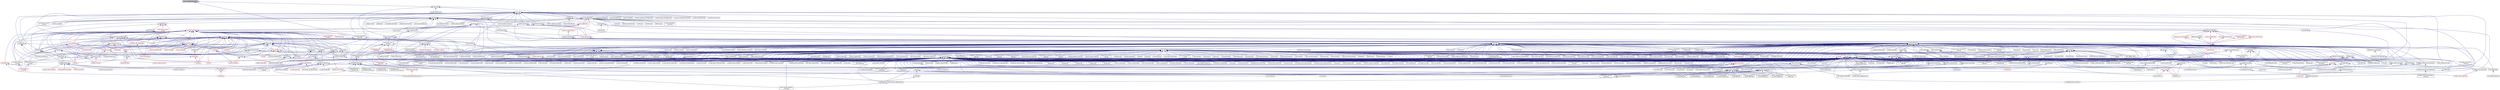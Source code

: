 digraph "async_implementations.hpp"
{
  edge [fontname="Helvetica",fontsize="10",labelfontname="Helvetica",labelfontsize="10"];
  node [fontname="Helvetica",fontsize="10",shape=record];
  Node359 [label="async_implementations.hpp",height=0.2,width=0.4,color="black", fillcolor="grey75", style="filled", fontcolor="black"];
  Node359 -> Node360 [dir="back",color="midnightblue",fontsize="10",style="solid",fontname="Helvetica"];
  Node360 [label="async.hpp",height=0.2,width=0.4,color="black", fillcolor="white", style="filled",URL="$d1/da1/lcos_2async_8hpp.html"];
  Node360 -> Node361 [dir="back",color="midnightblue",fontsize="10",style="solid",fontname="Helvetica"];
  Node361 [label="async.hpp",height=0.2,width=0.4,color="black", fillcolor="white", style="filled",URL="$d5/d2c/async_8hpp.html"];
  Node361 -> Node362 [dir="back",color="midnightblue",fontsize="10",style="solid",fontname="Helvetica"];
  Node362 [label="stencil_iterator.cpp",height=0.2,width=0.4,color="black", fillcolor="white", style="filled",URL="$d6/de1/server_2stencil__iterator_8cpp.html"];
  Node361 -> Node363 [dir="back",color="midnightblue",fontsize="10",style="solid",fontname="Helvetica"];
  Node363 [label="apply.hpp",height=0.2,width=0.4,color="black", fillcolor="white", style="filled",URL="$d7/d4c/apply_8hpp.html"];
  Node363 -> Node364 [dir="back",color="midnightblue",fontsize="10",style="solid",fontname="Helvetica"];
  Node364 [label="widget.cpp",height=0.2,width=0.4,color="black", fillcolor="white", style="filled",URL="$da/d15/widget_8cpp.html"];
  Node363 -> Node365 [dir="back",color="midnightblue",fontsize="10",style="solid",fontname="Helvetica"];
  Node365 [label="ostream.hpp",height=0.2,width=0.4,color="black", fillcolor="white", style="filled",URL="$d1/d38/ostream_8hpp.html"];
  Node365 -> Node366 [dir="back",color="midnightblue",fontsize="10",style="solid",fontname="Helvetica"];
  Node366 [label="standard_streams.hpp",height=0.2,width=0.4,color="black", fillcolor="white", style="filled",URL="$db/d16/standard__streams_8hpp.html"];
  Node366 -> Node367 [dir="back",color="midnightblue",fontsize="10",style="solid",fontname="Helvetica"];
  Node367 [label="iostreams.hpp",height=0.2,width=0.4,color="black", fillcolor="white", style="filled",URL="$de/d22/iostreams_8hpp.html"];
  Node367 -> Node368 [dir="back",color="midnightblue",fontsize="10",style="solid",fontname="Helvetica"];
  Node368 [label="allgather.cpp",height=0.2,width=0.4,color="black", fillcolor="white", style="filled",URL="$d7/d06/allgather_8cpp.html"];
  Node367 -> Node369 [dir="back",color="midnightblue",fontsize="10",style="solid",fontname="Helvetica"];
  Node369 [label="allgather_and_gate.cpp",height=0.2,width=0.4,color="black", fillcolor="white", style="filled",URL="$d1/d56/allgather__and__gate_8cpp.html"];
  Node367 -> Node370 [dir="back",color="midnightblue",fontsize="10",style="solid",fontname="Helvetica"];
  Node370 [label="async_io_action.cpp",height=0.2,width=0.4,color="black", fillcolor="white", style="filled",URL="$d3/df5/async__io__action_8cpp.html"];
  Node367 -> Node371 [dir="back",color="midnightblue",fontsize="10",style="solid",fontname="Helvetica"];
  Node371 [label="async_io_external.cpp",height=0.2,width=0.4,color="black", fillcolor="white", style="filled",URL="$da/d9a/async__io__external_8cpp.html"];
  Node367 -> Node372 [dir="back",color="midnightblue",fontsize="10",style="solid",fontname="Helvetica"];
  Node372 [label="async_io_low_level.cpp",height=0.2,width=0.4,color="black", fillcolor="white", style="filled",URL="$dc/d10/async__io__low__level_8cpp.html"];
  Node367 -> Node373 [dir="back",color="midnightblue",fontsize="10",style="solid",fontname="Helvetica"];
  Node373 [label="async_io_simple.cpp",height=0.2,width=0.4,color="black", fillcolor="white", style="filled",URL="$da/db7/async__io__simple_8cpp.html"];
  Node367 -> Node374 [dir="back",color="midnightblue",fontsize="10",style="solid",fontname="Helvetica"];
  Node374 [label="os_thread_num.cpp",height=0.2,width=0.4,color="black", fillcolor="white", style="filled",URL="$d2/dfb/os__thread__num_8cpp.html"];
  Node367 -> Node375 [dir="back",color="midnightblue",fontsize="10",style="solid",fontname="Helvetica"];
  Node375 [label="rnd_future_reduce.cpp",height=0.2,width=0.4,color="black", fillcolor="white", style="filled",URL="$d1/db5/rnd__future__reduce_8cpp.html"];
  Node367 -> Node376 [dir="back",color="midnightblue",fontsize="10",style="solid",fontname="Helvetica"];
  Node376 [label="heartbeat_console.cpp",height=0.2,width=0.4,color="black", fillcolor="white", style="filled",URL="$da/de8/heartbeat__console_8cpp.html"];
  Node367 -> Node377 [dir="back",color="midnightblue",fontsize="10",style="solid",fontname="Helvetica"];
  Node377 [label="hello_world_component.cpp",height=0.2,width=0.4,color="black", fillcolor="white", style="filled",URL="$d8/daa/hello__world__component_8cpp.html"];
  Node367 -> Node378 [dir="back",color="midnightblue",fontsize="10",style="solid",fontname="Helvetica"];
  Node378 [label="jacobi.cpp",height=0.2,width=0.4,color="black", fillcolor="white", style="filled",URL="$d2/d27/jacobi_8cpp.html"];
  Node367 -> Node379 [dir="back",color="midnightblue",fontsize="10",style="solid",fontname="Helvetica"];
  Node379 [label="stencil_iterator.hpp",height=0.2,width=0.4,color="black", fillcolor="white", style="filled",URL="$dc/d5c/server_2stencil__iterator_8hpp.html"];
  Node379 -> Node380 [dir="back",color="midnightblue",fontsize="10",style="solid",fontname="Helvetica"];
  Node380 [label="solver.hpp",height=0.2,width=0.4,color="black", fillcolor="white", style="filled",URL="$db/d9a/server_2solver_8hpp.html"];
  Node380 -> Node381 [dir="back",color="midnightblue",fontsize="10",style="solid",fontname="Helvetica"];
  Node381 [label="solver.hpp",height=0.2,width=0.4,color="black", fillcolor="white", style="filled",URL="$d2/d1c/solver_8hpp.html"];
  Node381 -> Node378 [dir="back",color="midnightblue",fontsize="10",style="solid",fontname="Helvetica"];
  Node380 -> Node382 [dir="back",color="midnightblue",fontsize="10",style="solid",fontname="Helvetica"];
  Node382 [label="solver.cpp",height=0.2,width=0.4,color="black", fillcolor="white", style="filled",URL="$d6/d94/solver_8cpp.html"];
  Node379 -> Node362 [dir="back",color="midnightblue",fontsize="10",style="solid",fontname="Helvetica"];
  Node379 -> Node383 [dir="back",color="midnightblue",fontsize="10",style="solid",fontname="Helvetica"];
  Node383 [label="stencil_iterator.cpp",height=0.2,width=0.4,color="black", fillcolor="white", style="filled",URL="$d7/d71/stencil__iterator_8cpp.html"];
  Node367 -> Node384 [dir="back",color="midnightblue",fontsize="10",style="solid",fontname="Helvetica"];
  Node384 [label="grid.cpp",height=0.2,width=0.4,color="black", fillcolor="white", style="filled",URL="$d6/d1b/jacobi__component_2grid_8cpp.html"];
  Node367 -> Node385 [dir="back",color="midnightblue",fontsize="10",style="solid",fontname="Helvetica"];
  Node385 [label="access_counter_set.cpp",height=0.2,width=0.4,color="black", fillcolor="white", style="filled",URL="$dc/d52/access__counter__set_8cpp.html"];
  Node367 -> Node386 [dir="back",color="midnightblue",fontsize="10",style="solid",fontname="Helvetica"];
  Node386 [label="1d_wave_equation.cpp",height=0.2,width=0.4,color="black", fillcolor="white", style="filled",URL="$da/dab/1d__wave__equation_8cpp.html"];
  Node367 -> Node387 [dir="back",color="midnightblue",fontsize="10",style="solid",fontname="Helvetica"];
  Node387 [label="allow_unknown_options.cpp",height=0.2,width=0.4,color="black", fillcolor="white", style="filled",URL="$d9/dc9/allow__unknown__options_8cpp.html"];
  Node367 -> Node388 [dir="back",color="midnightblue",fontsize="10",style="solid",fontname="Helvetica"];
  Node388 [label="command_line_handling.cpp",height=0.2,width=0.4,color="black", fillcolor="white", style="filled",URL="$d4/d05/examples_2quickstart_2command__line__handling_8cpp.html"];
  Node367 -> Node389 [dir="back",color="midnightblue",fontsize="10",style="solid",fontname="Helvetica"];
  Node389 [label="component_ctors.cpp",height=0.2,width=0.4,color="black", fillcolor="white", style="filled",URL="$d3/d2a/component__ctors_8cpp.html"];
  Node367 -> Node390 [dir="back",color="midnightblue",fontsize="10",style="solid",fontname="Helvetica"];
  Node390 [label="component_in_executable.cpp",height=0.2,width=0.4,color="black", fillcolor="white", style="filled",URL="$d8/d4b/component__in__executable_8cpp.html"];
  Node367 -> Node391 [dir="back",color="midnightblue",fontsize="10",style="solid",fontname="Helvetica"];
  Node391 [label="component_inheritance.cpp",height=0.2,width=0.4,color="black", fillcolor="white", style="filled",URL="$d8/d55/component__inheritance_8cpp.html"];
  Node367 -> Node392 [dir="back",color="midnightblue",fontsize="10",style="solid",fontname="Helvetica"];
  Node392 [label="component_with_executor.cpp",height=0.2,width=0.4,color="black", fillcolor="white", style="filled",URL="$d4/d20/component__with__executor_8cpp.html"];
  Node367 -> Node393 [dir="back",color="midnightblue",fontsize="10",style="solid",fontname="Helvetica"];
  Node393 [label="customize_async.cpp",height=0.2,width=0.4,color="black", fillcolor="white", style="filled",URL="$d0/d82/customize__async_8cpp.html"];
  Node367 -> Node394 [dir="back",color="midnightblue",fontsize="10",style="solid",fontname="Helvetica"];
  Node394 [label="enumerate_threads.cpp",height=0.2,width=0.4,color="black", fillcolor="white", style="filled",URL="$d3/dd4/enumerate__threads_8cpp.html"];
  Node367 -> Node395 [dir="back",color="midnightblue",fontsize="10",style="solid",fontname="Helvetica"];
  Node395 [label="error_handling.cpp",height=0.2,width=0.4,color="black", fillcolor="white", style="filled",URL="$d9/d96/error__handling_8cpp.html"];
  Node367 -> Node396 [dir="back",color="midnightblue",fontsize="10",style="solid",fontname="Helvetica"];
  Node396 [label="event_synchronization.cpp",height=0.2,width=0.4,color="black", fillcolor="white", style="filled",URL="$d0/d35/event__synchronization_8cpp.html"];
  Node367 -> Node397 [dir="back",color="midnightblue",fontsize="10",style="solid",fontname="Helvetica"];
  Node397 [label="fractals.cpp",height=0.2,width=0.4,color="black", fillcolor="white", style="filled",URL="$d8/d58/fractals_8cpp.html"];
  Node367 -> Node398 [dir="back",color="midnightblue",fontsize="10",style="solid",fontname="Helvetica"];
  Node398 [label="fractals_executor.cpp",height=0.2,width=0.4,color="black", fillcolor="white", style="filled",URL="$d9/da9/fractals__executor_8cpp.html"];
  Node367 -> Node399 [dir="back",color="midnightblue",fontsize="10",style="solid",fontname="Helvetica"];
  Node399 [label="hello_world.cpp",height=0.2,width=0.4,color="black", fillcolor="white", style="filled",URL="$d0/d67/hello__world_8cpp.html"];
  Node367 -> Node400 [dir="back",color="midnightblue",fontsize="10",style="solid",fontname="Helvetica"];
  Node400 [label="interval_timer.cpp",height=0.2,width=0.4,color="black", fillcolor="white", style="filled",URL="$de/df1/examples_2quickstart_2interval__timer_8cpp.html"];
  Node367 -> Node401 [dir="back",color="midnightblue",fontsize="10",style="solid",fontname="Helvetica"];
  Node401 [label="local_channel.cpp",height=0.2,width=0.4,color="black", fillcolor="white", style="filled",URL="$d0/d3e/local__channel_8cpp.html"];
  Node367 -> Node402 [dir="back",color="midnightblue",fontsize="10",style="solid",fontname="Helvetica"];
  Node402 [label="pingpong.cpp",height=0.2,width=0.4,color="black", fillcolor="white", style="filled",URL="$dd/d4d/pingpong_8cpp.html"];
  Node367 -> Node403 [dir="back",color="midnightblue",fontsize="10",style="solid",fontname="Helvetica"];
  Node403 [label="shared_mutex.cpp",height=0.2,width=0.4,color="black", fillcolor="white", style="filled",URL="$da/d0b/shared__mutex_8cpp.html"];
  Node367 -> Node404 [dir="back",color="midnightblue",fontsize="10",style="solid",fontname="Helvetica"];
  Node404 [label="sierpinski.cpp",height=0.2,width=0.4,color="black", fillcolor="white", style="filled",URL="$d3/d7e/sierpinski_8cpp.html"];
  Node367 -> Node405 [dir="back",color="midnightblue",fontsize="10",style="solid",fontname="Helvetica"];
  Node405 [label="simple_future_continuation.cpp",height=0.2,width=0.4,color="black", fillcolor="white", style="filled",URL="$d8/d3c/simple__future__continuation_8cpp.html"];
  Node367 -> Node406 [dir="back",color="midnightblue",fontsize="10",style="solid",fontname="Helvetica"];
  Node406 [label="simplest_hello_world.cpp",height=0.2,width=0.4,color="black", fillcolor="white", style="filled",URL="$d7/ddc/simplest__hello__world_8cpp.html"];
  Node367 -> Node407 [dir="back",color="midnightblue",fontsize="10",style="solid",fontname="Helvetica"];
  Node407 [label="sort_by_key_demo.cpp",height=0.2,width=0.4,color="black", fillcolor="white", style="filled",URL="$da/d20/sort__by__key__demo_8cpp.html"];
  Node367 -> Node408 [dir="back",color="midnightblue",fontsize="10",style="solid",fontname="Helvetica"];
  Node408 [label="timed_futures.cpp",height=0.2,width=0.4,color="black", fillcolor="white", style="filled",URL="$d6/d8d/timed__futures_8cpp.html"];
  Node367 -> Node409 [dir="back",color="midnightblue",fontsize="10",style="solid",fontname="Helvetica"];
  Node409 [label="vector_counting_dotproduct.cpp",height=0.2,width=0.4,color="black", fillcolor="white", style="filled",URL="$df/de9/vector__counting__dotproduct_8cpp.html"];
  Node367 -> Node410 [dir="back",color="midnightblue",fontsize="10",style="solid",fontname="Helvetica"];
  Node410 [label="vector_zip_dotproduct.cpp",height=0.2,width=0.4,color="black", fillcolor="white", style="filled",URL="$dc/d18/vector__zip__dotproduct_8cpp.html"];
  Node367 -> Node411 [dir="back",color="midnightblue",fontsize="10",style="solid",fontname="Helvetica"];
  Node411 [label="oversubscribing_resource\l_partitioner.cpp",height=0.2,width=0.4,color="black", fillcolor="white", style="filled",URL="$dd/dee/oversubscribing__resource__partitioner_8cpp.html"];
  Node367 -> Node412 [dir="back",color="midnightblue",fontsize="10",style="solid",fontname="Helvetica"];
  Node412 [label="simple_resource_partitioner.cpp",height=0.2,width=0.4,color="black", fillcolor="white", style="filled",URL="$d5/df9/simple__resource__partitioner_8cpp.html"];
  Node367 -> Node413 [dir="back",color="midnightblue",fontsize="10",style="solid",fontname="Helvetica"];
  Node413 [label="thread_aware_timer.cpp",height=0.2,width=0.4,color="black", fillcolor="white", style="filled",URL="$df/d11/examples_2thread__aware__timer_2thread__aware__timer_8cpp.html"];
  Node367 -> Node414 [dir="back",color="midnightblue",fontsize="10",style="solid",fontname="Helvetica"];
  Node414 [label="simple_central_tuplespace\l_client.cpp",height=0.2,width=0.4,color="black", fillcolor="white", style="filled",URL="$d1/d7b/simple__central__tuplespace__client_8cpp.html"];
  Node367 -> Node415 [dir="back",color="midnightblue",fontsize="10",style="solid",fontname="Helvetica"];
  Node415 [label="foreach_scaling.cpp",height=0.2,width=0.4,color="black", fillcolor="white", style="filled",URL="$d4/d94/foreach__scaling_8cpp.html"];
  Node367 -> Node416 [dir="back",color="midnightblue",fontsize="10",style="solid",fontname="Helvetica"];
  Node416 [label="future_overhead.cpp",height=0.2,width=0.4,color="black", fillcolor="white", style="filled",URL="$d3/d79/future__overhead_8cpp.html"];
  Node367 -> Node417 [dir="back",color="midnightblue",fontsize="10",style="solid",fontname="Helvetica"];
  Node417 [label="hpx_heterogeneous_timed\l_task_spawn.cpp",height=0.2,width=0.4,color="black", fillcolor="white", style="filled",URL="$dd/d27/hpx__heterogeneous__timed__task__spawn_8cpp.html"];
  Node367 -> Node418 [dir="back",color="midnightblue",fontsize="10",style="solid",fontname="Helvetica"];
  Node418 [label="hpx_homogeneous_timed\l_task_spawn_executors.cpp",height=0.2,width=0.4,color="black", fillcolor="white", style="filled",URL="$d1/d3b/hpx__homogeneous__timed__task__spawn__executors_8cpp.html"];
  Node367 -> Node419 [dir="back",color="midnightblue",fontsize="10",style="solid",fontname="Helvetica"];
  Node419 [label="parent_vs_child_stealing.cpp",height=0.2,width=0.4,color="black", fillcolor="white", style="filled",URL="$d2/d07/parent__vs__child__stealing_8cpp.html"];
  Node367 -> Node420 [dir="back",color="midnightblue",fontsize="10",style="solid",fontname="Helvetica"];
  Node420 [label="partitioned_vector\l_foreach.cpp",height=0.2,width=0.4,color="black", fillcolor="white", style="filled",URL="$df/d5f/partitioned__vector__foreach_8cpp.html"];
  Node367 -> Node421 [dir="back",color="midnightblue",fontsize="10",style="solid",fontname="Helvetica"];
  Node421 [label="serialization_overhead.cpp",height=0.2,width=0.4,color="black", fillcolor="white", style="filled",URL="$d3/df8/serialization__overhead_8cpp.html"];
  Node367 -> Node422 [dir="back",color="midnightblue",fontsize="10",style="solid",fontname="Helvetica"];
  Node422 [label="sizeof.cpp",height=0.2,width=0.4,color="black", fillcolor="white", style="filled",URL="$d3/d0f/sizeof_8cpp.html"];
  Node367 -> Node423 [dir="back",color="midnightblue",fontsize="10",style="solid",fontname="Helvetica"];
  Node423 [label="skynet.cpp",height=0.2,width=0.4,color="black", fillcolor="white", style="filled",URL="$d0/dc3/skynet_8cpp.html"];
  Node367 -> Node424 [dir="back",color="midnightblue",fontsize="10",style="solid",fontname="Helvetica"];
  Node424 [label="spinlock_overhead1.cpp",height=0.2,width=0.4,color="black", fillcolor="white", style="filled",URL="$d0/d32/spinlock__overhead1_8cpp.html"];
  Node367 -> Node425 [dir="back",color="midnightblue",fontsize="10",style="solid",fontname="Helvetica"];
  Node425 [label="spinlock_overhead2.cpp",height=0.2,width=0.4,color="black", fillcolor="white", style="filled",URL="$de/d55/spinlock__overhead2_8cpp.html"];
  Node367 -> Node426 [dir="back",color="midnightblue",fontsize="10",style="solid",fontname="Helvetica"];
  Node426 [label="stencil3_iterators.cpp",height=0.2,width=0.4,color="black", fillcolor="white", style="filled",URL="$db/d9e/stencil3__iterators_8cpp.html"];
  Node367 -> Node427 [dir="back",color="midnightblue",fontsize="10",style="solid",fontname="Helvetica"];
  Node427 [label="stream.cpp",height=0.2,width=0.4,color="black", fillcolor="white", style="filled",URL="$da/d5f/stream_8cpp.html"];
  Node367 -> Node428 [dir="back",color="midnightblue",fontsize="10",style="solid",fontname="Helvetica"];
  Node428 [label="transform_reduce_binary\l_scaling.cpp",height=0.2,width=0.4,color="black", fillcolor="white", style="filled",URL="$d1/dae/transform__reduce__binary__scaling_8cpp.html"];
  Node367 -> Node429 [dir="back",color="midnightblue",fontsize="10",style="solid",fontname="Helvetica"];
  Node429 [label="transform_reduce_scaling.cpp",height=0.2,width=0.4,color="black", fillcolor="white", style="filled",URL="$db/d2a/transform__reduce__scaling_8cpp.html"];
  Node367 -> Node430 [dir="back",color="midnightblue",fontsize="10",style="solid",fontname="Helvetica"];
  Node430 [label="wait_all_timings.cpp",height=0.2,width=0.4,color="black", fillcolor="white", style="filled",URL="$d5/da1/wait__all__timings_8cpp.html"];
  Node367 -> Node431 [dir="back",color="midnightblue",fontsize="10",style="solid",fontname="Helvetica"];
  Node431 [label="minmax_element_performance.cpp",height=0.2,width=0.4,color="black", fillcolor="white", style="filled",URL="$d9/d93/minmax__element__performance_8cpp.html"];
  Node367 -> Node432 [dir="back",color="midnightblue",fontsize="10",style="solid",fontname="Helvetica"];
  Node432 [label="osu_bcast.cpp",height=0.2,width=0.4,color="black", fillcolor="white", style="filled",URL="$d3/dca/osu__bcast_8cpp.html"];
  Node367 -> Node433 [dir="back",color="midnightblue",fontsize="10",style="solid",fontname="Helvetica"];
  Node433 [label="osu_bibw.cpp",height=0.2,width=0.4,color="black", fillcolor="white", style="filled",URL="$d2/d04/osu__bibw_8cpp.html"];
  Node367 -> Node434 [dir="back",color="midnightblue",fontsize="10",style="solid",fontname="Helvetica"];
  Node434 [label="osu_bw.cpp",height=0.2,width=0.4,color="black", fillcolor="white", style="filled",URL="$d4/d20/osu__bw_8cpp.html"];
  Node367 -> Node435 [dir="back",color="midnightblue",fontsize="10",style="solid",fontname="Helvetica"];
  Node435 [label="osu_latency.cpp",height=0.2,width=0.4,color="black", fillcolor="white", style="filled",URL="$df/d58/osu__latency_8cpp.html"];
  Node367 -> Node436 [dir="back",color="midnightblue",fontsize="10",style="solid",fontname="Helvetica"];
  Node436 [label="osu_multi_lat.cpp",height=0.2,width=0.4,color="black", fillcolor="white", style="filled",URL="$d7/d91/osu__multi__lat_8cpp.html"];
  Node367 -> Node437 [dir="back",color="midnightblue",fontsize="10",style="solid",fontname="Helvetica"];
  Node437 [label="osu_scatter.cpp",height=0.2,width=0.4,color="black", fillcolor="white", style="filled",URL="$d4/d4c/osu__scatter_8cpp.html"];
  Node367 -> Node438 [dir="back",color="midnightblue",fontsize="10",style="solid",fontname="Helvetica"];
  Node438 [label="pingpong_performance.cpp",height=0.2,width=0.4,color="black", fillcolor="white", style="filled",URL="$de/d03/pingpong__performance_8cpp.html"];
  Node367 -> Node439 [dir="back",color="midnightblue",fontsize="10",style="solid",fontname="Helvetica"];
  Node439 [label="plain_action_1330.cpp",height=0.2,width=0.4,color="black", fillcolor="white", style="filled",URL="$d4/def/plain__action__1330_8cpp.html"];
  Node367 -> Node440 [dir="back",color="midnightblue",fontsize="10",style="solid",fontname="Helvetica"];
  Node440 [label="client_1950.cpp",height=0.2,width=0.4,color="black", fillcolor="white", style="filled",URL="$d0/d79/client__1950_8cpp.html"];
  Node367 -> Node441 [dir="back",color="midnightblue",fontsize="10",style="solid",fontname="Helvetica"];
  Node441 [label="lost_output_2236.cpp",height=0.2,width=0.4,color="black", fillcolor="white", style="filled",URL="$db/dd0/lost__output__2236_8cpp.html"];
  Node367 -> Node442 [dir="back",color="midnightblue",fontsize="10",style="solid",fontname="Helvetica"];
  Node442 [label="no_output_1173.cpp",height=0.2,width=0.4,color="black", fillcolor="white", style="filled",URL="$de/d67/no__output__1173_8cpp.html"];
  Node367 -> Node443 [dir="back",color="midnightblue",fontsize="10",style="solid",fontname="Helvetica"];
  Node443 [label="dataflow_future_swap.cpp",height=0.2,width=0.4,color="black", fillcolor="white", style="filled",URL="$dc/d8c/dataflow__future__swap_8cpp.html"];
  Node367 -> Node444 [dir="back",color="midnightblue",fontsize="10",style="solid",fontname="Helvetica"];
  Node444 [label="dataflow_future_swap2.cpp",height=0.2,width=0.4,color="black", fillcolor="white", style="filled",URL="$d1/db3/dataflow__future__swap2_8cpp.html"];
  Node367 -> Node445 [dir="back",color="midnightblue",fontsize="10",style="solid",fontname="Helvetica"];
  Node445 [label="promise_1620.cpp",height=0.2,width=0.4,color="black", fillcolor="white", style="filled",URL="$d2/d67/promise__1620_8cpp.html"];
  Node367 -> Node446 [dir="back",color="midnightblue",fontsize="10",style="solid",fontname="Helvetica"];
  Node446 [label="wait_all_hang_1946.cpp",height=0.2,width=0.4,color="black", fillcolor="white", style="filled",URL="$d5/d69/wait__all__hang__1946_8cpp.html"];
  Node367 -> Node447 [dir="back",color="midnightblue",fontsize="10",style="solid",fontname="Helvetica"];
  Node447 [label="function_argument.cpp",height=0.2,width=0.4,color="black", fillcolor="white", style="filled",URL="$db/da3/function__argument_8cpp.html"];
  Node367 -> Node448 [dir="back",color="midnightblue",fontsize="10",style="solid",fontname="Helvetica"];
  Node448 [label="function_serialization\l_728.cpp",height=0.2,width=0.4,color="black", fillcolor="white", style="filled",URL="$d8/db1/function__serialization__728_8cpp.html"];
  Node367 -> Node449 [dir="back",color="midnightblue",fontsize="10",style="solid",fontname="Helvetica"];
  Node449 [label="managed_refcnt_checker.cpp",height=0.2,width=0.4,color="black", fillcolor="white", style="filled",URL="$d7/d11/server_2managed__refcnt__checker_8cpp.html"];
  Node367 -> Node450 [dir="back",color="midnightblue",fontsize="10",style="solid",fontname="Helvetica"];
  Node450 [label="simple_refcnt_checker.cpp",height=0.2,width=0.4,color="black", fillcolor="white", style="filled",URL="$d7/d14/server_2simple__refcnt__checker_8cpp.html"];
  Node367 -> Node451 [dir="back",color="midnightblue",fontsize="10",style="solid",fontname="Helvetica"];
  Node451 [label="credit_exhaustion.cpp",height=0.2,width=0.4,color="black", fillcolor="white", style="filled",URL="$d6/d80/credit__exhaustion_8cpp.html"];
  Node367 -> Node452 [dir="back",color="midnightblue",fontsize="10",style="solid",fontname="Helvetica"];
  Node452 [label="local_address_rebind.cpp",height=0.2,width=0.4,color="black", fillcolor="white", style="filled",URL="$d1/d4f/local__address__rebind_8cpp.html"];
  Node367 -> Node453 [dir="back",color="midnightblue",fontsize="10",style="solid",fontname="Helvetica"];
  Node453 [label="local_embedded_ref\l_to_local_object.cpp",height=0.2,width=0.4,color="black", fillcolor="white", style="filled",URL="$d6/d54/local__embedded__ref__to__local__object_8cpp.html"];
  Node367 -> Node454 [dir="back",color="midnightblue",fontsize="10",style="solid",fontname="Helvetica"];
  Node454 [label="local_embedded_ref\l_to_remote_object.cpp",height=0.2,width=0.4,color="black", fillcolor="white", style="filled",URL="$d6/d34/local__embedded__ref__to__remote__object_8cpp.html"];
  Node367 -> Node455 [dir="back",color="midnightblue",fontsize="10",style="solid",fontname="Helvetica"];
  Node455 [label="refcnted_symbol_to\l_local_object.cpp",height=0.2,width=0.4,color="black", fillcolor="white", style="filled",URL="$d9/deb/refcnted__symbol__to__local__object_8cpp.html"];
  Node367 -> Node456 [dir="back",color="midnightblue",fontsize="10",style="solid",fontname="Helvetica"];
  Node456 [label="refcnted_symbol_to\l_remote_object.cpp",height=0.2,width=0.4,color="black", fillcolor="white", style="filled",URL="$dd/d20/refcnted__symbol__to__remote__object_8cpp.html"];
  Node367 -> Node457 [dir="back",color="midnightblue",fontsize="10",style="solid",fontname="Helvetica"];
  Node457 [label="remote_embedded_ref\l_to_local_object.cpp",height=0.2,width=0.4,color="black", fillcolor="white", style="filled",URL="$d4/ded/remote__embedded__ref__to__local__object_8cpp.html"];
  Node367 -> Node458 [dir="back",color="midnightblue",fontsize="10",style="solid",fontname="Helvetica"];
  Node458 [label="remote_embedded_ref\l_to_remote_object.cpp",height=0.2,width=0.4,color="black", fillcolor="white", style="filled",URL="$dc/dca/remote__embedded__ref__to__remote__object_8cpp.html"];
  Node367 -> Node459 [dir="back",color="midnightblue",fontsize="10",style="solid",fontname="Helvetica"];
  Node459 [label="scoped_ref_to_local\l_object.cpp",height=0.2,width=0.4,color="black", fillcolor="white", style="filled",URL="$d6/da4/scoped__ref__to__local__object_8cpp.html"];
  Node367 -> Node460 [dir="back",color="midnightblue",fontsize="10",style="solid",fontname="Helvetica"];
  Node460 [label="scoped_ref_to_remote\l_object.cpp",height=0.2,width=0.4,color="black", fillcolor="white", style="filled",URL="$de/d85/scoped__ref__to__remote__object_8cpp.html"];
  Node367 -> Node461 [dir="back",color="midnightblue",fontsize="10",style="solid",fontname="Helvetica"];
  Node461 [label="split_credit.cpp",height=0.2,width=0.4,color="black", fillcolor="white", style="filled",URL="$dc/d1c/split__credit_8cpp.html"];
  Node367 -> Node462 [dir="back",color="midnightblue",fontsize="10",style="solid",fontname="Helvetica"];
  Node462 [label="uncounted_symbol_to\l_local_object.cpp",height=0.2,width=0.4,color="black", fillcolor="white", style="filled",URL="$de/d5f/uncounted__symbol__to__local__object_8cpp.html"];
  Node367 -> Node463 [dir="back",color="midnightblue",fontsize="10",style="solid",fontname="Helvetica"];
  Node463 [label="uncounted_symbol_to\l_remote_object.cpp",height=0.2,width=0.4,color="black", fillcolor="white", style="filled",URL="$d5/d86/uncounted__symbol__to__remote__object_8cpp.html"];
  Node367 -> Node464 [dir="back",color="midnightblue",fontsize="10",style="solid",fontname="Helvetica"];
  Node464 [label="test.cpp",height=0.2,width=0.4,color="black", fillcolor="white", style="filled",URL="$df/dac/test_8cpp.html"];
  Node367 -> Node465 [dir="back",color="midnightblue",fontsize="10",style="solid",fontname="Helvetica"];
  Node465 [label="inheritance_2_classes\l_abstract.cpp",height=0.2,width=0.4,color="black", fillcolor="white", style="filled",URL="$dd/d8e/inheritance__2__classes__abstract_8cpp.html"];
  Node367 -> Node466 [dir="back",color="midnightblue",fontsize="10",style="solid",fontname="Helvetica"];
  Node466 [label="inheritance_2_classes\l_concrete.cpp",height=0.2,width=0.4,color="black", fillcolor="white", style="filled",URL="$d8/dc5/inheritance__2__classes__concrete_8cpp.html"];
  Node367 -> Node467 [dir="back",color="midnightblue",fontsize="10",style="solid",fontname="Helvetica"];
  Node467 [label="inheritance_3_classes\l_1_abstract.cpp",height=0.2,width=0.4,color="black", fillcolor="white", style="filled",URL="$dc/dfb/inheritance__3__classes__1__abstract_8cpp.html"];
  Node367 -> Node468 [dir="back",color="midnightblue",fontsize="10",style="solid",fontname="Helvetica"];
  Node468 [label="inheritance_3_classes\l_2_abstract.cpp",height=0.2,width=0.4,color="black", fillcolor="white", style="filled",URL="$dd/d34/inheritance__3__classes__2__abstract_8cpp.html"];
  Node367 -> Node469 [dir="back",color="midnightblue",fontsize="10",style="solid",fontname="Helvetica"];
  Node469 [label="inheritance_3_classes\l_concrete.cpp",height=0.2,width=0.4,color="black", fillcolor="white", style="filled",URL="$de/d09/inheritance__3__classes__concrete_8cpp.html"];
  Node367 -> Node470 [dir="back",color="midnightblue",fontsize="10",style="solid",fontname="Helvetica"];
  Node470 [label="migrate_component.cpp",height=0.2,width=0.4,color="black", fillcolor="white", style="filled",URL="$dc/d78/migrate__component_8cpp.html"];
  Node367 -> Node471 [dir="back",color="midnightblue",fontsize="10",style="solid",fontname="Helvetica"];
  Node471 [label="task_block.cpp",height=0.2,width=0.4,color="black", fillcolor="white", style="filled",URL="$d8/d7d/task__block_8cpp.html"];
  Node367 -> Node472 [dir="back",color="midnightblue",fontsize="10",style="solid",fontname="Helvetica"];
  Node472 [label="task_block_executor.cpp",height=0.2,width=0.4,color="black", fillcolor="white", style="filled",URL="$d7/df6/task__block__executor_8cpp.html"];
  Node367 -> Node473 [dir="back",color="midnightblue",fontsize="10",style="solid",fontname="Helvetica"];
  Node473 [label="task_block_par.cpp",height=0.2,width=0.4,color="black", fillcolor="white", style="filled",URL="$d9/df1/task__block__par_8cpp.html"];
  Node367 -> Node474 [dir="back",color="midnightblue",fontsize="10",style="solid",fontname="Helvetica"];
  Node474 [label="put_parcels.cpp",height=0.2,width=0.4,color="black", fillcolor="white", style="filled",URL="$df/d23/put__parcels_8cpp.html"];
  Node367 -> Node475 [dir="back",color="midnightblue",fontsize="10",style="solid",fontname="Helvetica"];
  Node475 [label="put_parcels_with_coalescing.cpp",height=0.2,width=0.4,color="black", fillcolor="white", style="filled",URL="$d6/dca/put__parcels__with__coalescing_8cpp.html"];
  Node367 -> Node476 [dir="back",color="midnightblue",fontsize="10",style="solid",fontname="Helvetica"];
  Node476 [label="put_parcels_with_compression.cpp",height=0.2,width=0.4,color="black", fillcolor="white", style="filled",URL="$df/d62/put__parcels__with__compression_8cpp.html"];
  Node366 -> Node477 [dir="back",color="midnightblue",fontsize="10",style="solid",fontname="Helvetica"];
  Node477 [label="component_module.cpp",height=0.2,width=0.4,color="black", fillcolor="white", style="filled",URL="$da/d41/iostreams_2component__module_8cpp.html"];
  Node366 -> Node478 [dir="back",color="midnightblue",fontsize="10",style="solid",fontname="Helvetica"];
  Node478 [label="standard_streams.cpp",height=0.2,width=0.4,color="black", fillcolor="white", style="filled",URL="$da/d60/standard__streams_8cpp.html"];
  Node366 -> Node479 [dir="back",color="midnightblue",fontsize="10",style="solid",fontname="Helvetica"];
  Node479 [label="network_storage.cpp",height=0.2,width=0.4,color="black", fillcolor="white", style="filled",URL="$db/daa/network__storage_8cpp.html"];
  Node366 -> Node480 [dir="back",color="midnightblue",fontsize="10",style="solid",fontname="Helvetica"];
  Node480 [label="simple_profiler.hpp",height=0.2,width=0.4,color="black", fillcolor="white", style="filled",URL="$d8/d02/simple__profiler_8hpp.html"];
  Node480 -> Node479 [dir="back",color="midnightblue",fontsize="10",style="solid",fontname="Helvetica"];
  Node365 -> Node477 [dir="back",color="midnightblue",fontsize="10",style="solid",fontname="Helvetica"];
  Node365 -> Node478 [dir="back",color="midnightblue",fontsize="10",style="solid",fontname="Helvetica"];
  Node363 -> Node481 [dir="back",color="midnightblue",fontsize="10",style="solid",fontname="Helvetica"];
  Node481 [label="apply.hpp",height=0.2,width=0.4,color="black", fillcolor="white", style="filled",URL="$d6/d2c/include_2apply_8hpp.html"];
  Node481 -> Node401 [dir="back",color="midnightblue",fontsize="10",style="solid",fontname="Helvetica"];
  Node481 -> Node482 [dir="back",color="midnightblue",fontsize="10",style="solid",fontname="Helvetica"];
  Node482 [label="fail_compile_const\l_array_argument.cpp",height=0.2,width=0.4,color="black", fillcolor="white", style="filled",URL="$dc/dba/fail__compile__const__array__argument_8cpp.html"];
  Node481 -> Node483 [dir="back",color="midnightblue",fontsize="10",style="solid",fontname="Helvetica"];
  Node483 [label="succeed_compile_const\l_ref_argument.cpp",height=0.2,width=0.4,color="black", fillcolor="white", style="filled",URL="$d9/dc9/succeed__compile__const__ref__argument_8cpp.html"];
  Node481 -> Node484 [dir="back",color="midnightblue",fontsize="10",style="solid",fontname="Helvetica"];
  Node484 [label="apply_colocated.cpp",height=0.2,width=0.4,color="black", fillcolor="white", style="filled",URL="$d5/dd3/apply__colocated_8cpp.html"];
  Node481 -> Node485 [dir="back",color="midnightblue",fontsize="10",style="solid",fontname="Helvetica"];
  Node485 [label="apply_local.cpp",height=0.2,width=0.4,color="black", fillcolor="white", style="filled",URL="$dd/db5/apply__local_8cpp.html"];
  Node481 -> Node486 [dir="back",color="midnightblue",fontsize="10",style="solid",fontname="Helvetica"];
  Node486 [label="apply_local_executor.cpp",height=0.2,width=0.4,color="black", fillcolor="white", style="filled",URL="$db/d84/apply__local__executor_8cpp.html"];
  Node481 -> Node487 [dir="back",color="midnightblue",fontsize="10",style="solid",fontname="Helvetica"];
  Node487 [label="apply_local_executor\l_v1.cpp",height=0.2,width=0.4,color="black", fillcolor="white", style="filled",URL="$dd/d53/apply__local__executor__v1_8cpp.html"];
  Node481 -> Node488 [dir="back",color="midnightblue",fontsize="10",style="solid",fontname="Helvetica"];
  Node488 [label="apply_remote.cpp",height=0.2,width=0.4,color="black", fillcolor="white", style="filled",URL="$d9/d40/apply__remote_8cpp.html"];
  Node481 -> Node489 [dir="back",color="midnightblue",fontsize="10",style="solid",fontname="Helvetica"];
  Node489 [label="apply_remote_client.cpp",height=0.2,width=0.4,color="black", fillcolor="white", style="filled",URL="$d9/def/apply__remote__client_8cpp.html"];
  Node481 -> Node490 [dir="back",color="midnightblue",fontsize="10",style="solid",fontname="Helvetica"];
  Node490 [label="async_continue.cpp",height=0.2,width=0.4,color="black", fillcolor="white", style="filled",URL="$d4/d19/async__continue_8cpp.html"];
  Node481 -> Node491 [dir="back",color="midnightblue",fontsize="10",style="solid",fontname="Helvetica"];
  Node491 [label="async_continue_cb.cpp",height=0.2,width=0.4,color="black", fillcolor="white", style="filled",URL="$df/d37/async__continue__cb_8cpp.html"];
  Node481 -> Node492 [dir="back",color="midnightblue",fontsize="10",style="solid",fontname="Helvetica"];
  Node492 [label="async_continue_cb_colocated.cpp",height=0.2,width=0.4,color="black", fillcolor="white", style="filled",URL="$dd/dce/async__continue__cb__colocated_8cpp.html"];
  Node481 -> Node493 [dir="back",color="midnightblue",fontsize="10",style="solid",fontname="Helvetica"];
  Node493 [label="async_local.cpp",height=0.2,width=0.4,color="black", fillcolor="white", style="filled",URL="$d3/d4c/async__local_8cpp.html"];
  Node481 -> Node494 [dir="back",color="midnightblue",fontsize="10",style="solid",fontname="Helvetica"];
  Node494 [label="async_local_executor.cpp",height=0.2,width=0.4,color="black", fillcolor="white", style="filled",URL="$d4/dce/async__local__executor_8cpp.html"];
  Node481 -> Node495 [dir="back",color="midnightblue",fontsize="10",style="solid",fontname="Helvetica"];
  Node495 [label="async_local_executor\l_v1.cpp",height=0.2,width=0.4,color="black", fillcolor="white", style="filled",URL="$da/d4a/async__local__executor__v1_8cpp.html"];
  Node481 -> Node496 [dir="back",color="midnightblue",fontsize="10",style="solid",fontname="Helvetica"];
  Node496 [label="channel.cpp",height=0.2,width=0.4,color="black", fillcolor="white", style="filled",URL="$dd/d5f/channel_8cpp.html"];
  Node481 -> Node497 [dir="back",color="midnightblue",fontsize="10",style="solid",fontname="Helvetica"];
  Node497 [label="channel_local.cpp",height=0.2,width=0.4,color="black", fillcolor="white", style="filled",URL="$d6/d3e/channel__local_8cpp.html"];
  Node481 -> Node498 [dir="back",color="midnightblue",fontsize="10",style="solid",fontname="Helvetica"];
  Node498 [label="zero_copy_serialization.cpp",height=0.2,width=0.4,color="black", fillcolor="white", style="filled",URL="$d4/dea/zero__copy__serialization_8cpp.html"];
  Node363 -> Node499 [dir="back",color="midnightblue",fontsize="10",style="solid",fontname="Helvetica"];
  Node499 [label="dataflow.hpp",height=0.2,width=0.4,color="black", fillcolor="white", style="filled",URL="$db/d03/lcos_2dataflow_8hpp.html"];
  Node499 -> Node500 [dir="back",color="midnightblue",fontsize="10",style="solid",fontname="Helvetica"];
  Node500 [label="dataflow.hpp",height=0.2,width=0.4,color="red", fillcolor="white", style="filled",URL="$d6/dd8/dataflow_8hpp.html"];
  Node500 -> Node501 [dir="back",color="midnightblue",fontsize="10",style="solid",fontname="Helvetica"];
  Node501 [label="jacobi_hpx.cpp",height=0.2,width=0.4,color="black", fillcolor="white", style="filled",URL="$d8/d72/jacobi__hpx_8cpp.html"];
  Node500 -> Node1059 [dir="back",color="midnightblue",fontsize="10",style="solid",fontname="Helvetica"];
  Node1059 [label="sort.hpp",height=0.2,width=0.4,color="red", fillcolor="white", style="filled",URL="$d3/d10/algorithms_2sort_8hpp.html"];
  Node500 -> Node1066 [dir="back",color="midnightblue",fontsize="10",style="solid",fontname="Helvetica"];
  Node1066 [label="task_block.hpp",height=0.2,width=0.4,color="black", fillcolor="white", style="filled",URL="$de/db7/task__block_8hpp.html"];
  Node1066 -> Node1067 [dir="back",color="midnightblue",fontsize="10",style="solid",fontname="Helvetica"];
  Node1067 [label="parallel_task_block.hpp",height=0.2,width=0.4,color="black", fillcolor="white", style="filled",URL="$d4/d99/parallel__task__block_8hpp.html"];
  Node1067 -> Node471 [dir="back",color="midnightblue",fontsize="10",style="solid",fontname="Helvetica"];
  Node1067 -> Node472 [dir="back",color="midnightblue",fontsize="10",style="solid",fontname="Helvetica"];
  Node1067 -> Node473 [dir="back",color="midnightblue",fontsize="10",style="solid",fontname="Helvetica"];
  Node500 -> Node1068 [dir="back",color="midnightblue",fontsize="10",style="solid",fontname="Helvetica"];
  Node1068 [label="foreach_partitioner.hpp",height=0.2,width=0.4,color="red", fillcolor="white", style="filled",URL="$de/deb/foreach__partitioner_8hpp.html"];
  Node1068 -> Node1069 [dir="back",color="midnightblue",fontsize="10",style="solid",fontname="Helvetica"];
  Node1069 [label="copy.hpp",height=0.2,width=0.4,color="red", fillcolor="white", style="filled",URL="$d3/d90/algorithms_2copy_8hpp.html"];
  Node1068 -> Node1084 [dir="back",color="midnightblue",fontsize="10",style="solid",fontname="Helvetica"];
  Node1084 [label="destroy.hpp",height=0.2,width=0.4,color="red", fillcolor="white", style="filled",URL="$df/dd5/destroy_8hpp.html"];
  Node1068 -> Node1088 [dir="back",color="midnightblue",fontsize="10",style="solid",fontname="Helvetica"];
  Node1088 [label="set_operation.hpp",height=0.2,width=0.4,color="red", fillcolor="white", style="filled",URL="$dc/d52/set__operation_8hpp.html"];
  Node1068 -> Node1089 [dir="back",color="midnightblue",fontsize="10",style="solid",fontname="Helvetica"];
  Node1089 [label="for_each.hpp",height=0.2,width=0.4,color="red", fillcolor="white", style="filled",URL="$d8/d62/algorithms_2for__each_8hpp.html"];
  Node1089 -> Node1090 [dir="back",color="midnightblue",fontsize="10",style="solid",fontname="Helvetica"];
  Node1090 [label="block_allocator.hpp",height=0.2,width=0.4,color="red", fillcolor="white", style="filled",URL="$d9/d7a/block__allocator_8hpp.html"];
  Node1089 -> Node1091 [dir="back",color="midnightblue",fontsize="10",style="solid",fontname="Helvetica"];
  Node1091 [label="parallel_for_each.hpp",height=0.2,width=0.4,color="red", fillcolor="white", style="filled",URL="$db/df6/parallel__for__each_8hpp.html"];
  Node1091 -> Node420 [dir="back",color="midnightblue",fontsize="10",style="solid",fontname="Helvetica"];
  Node1091 -> Node433 [dir="back",color="midnightblue",fontsize="10",style="solid",fontname="Helvetica"];
  Node1091 -> Node434 [dir="back",color="midnightblue",fontsize="10",style="solid",fontname="Helvetica"];
  Node1091 -> Node435 [dir="back",color="midnightblue",fontsize="10",style="solid",fontname="Helvetica"];
  Node1091 -> Node436 [dir="back",color="midnightblue",fontsize="10",style="solid",fontname="Helvetica"];
  Node1089 -> Node1100 [dir="back",color="midnightblue",fontsize="10",style="solid",fontname="Helvetica"];
  Node1100 [label="fill.hpp",height=0.2,width=0.4,color="red", fillcolor="white", style="filled",URL="$d2/d63/algorithms_2fill_8hpp.html"];
  Node1089 -> Node1118 [dir="back",color="midnightblue",fontsize="10",style="solid",fontname="Helvetica"];
  Node1118 [label="for_each.hpp",height=0.2,width=0.4,color="black", fillcolor="white", style="filled",URL="$de/daa/segmented__algorithms_2for__each_8hpp.html"];
  Node1118 -> Node1091 [dir="back",color="midnightblue",fontsize="10",style="solid",fontname="Helvetica"];
  Node1118 -> Node1057 [dir="back",color="midnightblue",fontsize="10",style="solid",fontname="Helvetica"];
  Node1057 [label="segmented_algorithm.hpp",height=0.2,width=0.4,color="black", fillcolor="white", style="filled",URL="$d2/d57/segmented__algorithm_8hpp.html"];
  Node1118 -> Node1119 [dir="back",color="midnightblue",fontsize="10",style="solid",fontname="Helvetica"];
  Node1119 [label="fill.hpp",height=0.2,width=0.4,color="red", fillcolor="white", style="filled",URL="$de/d82/segmented__algorithms_2fill_8hpp.html"];
  Node500 -> Node1136 [dir="back",color="midnightblue",fontsize="10",style="solid",fontname="Helvetica"];
  Node1136 [label="partitioner.hpp",height=0.2,width=0.4,color="red", fillcolor="white", style="filled",URL="$d6/d03/parallel_2util_2partitioner_8hpp.html"];
  Node1136 -> Node1137 [dir="back",color="midnightblue",fontsize="10",style="solid",fontname="Helvetica"];
  Node1137 [label="adjacent_difference.hpp",height=0.2,width=0.4,color="red", fillcolor="white", style="filled",URL="$d1/d17/adjacent__difference_8hpp.html"];
  Node1136 -> Node1141 [dir="back",color="midnightblue",fontsize="10",style="solid",fontname="Helvetica"];
  Node1141 [label="adjacent_find.hpp",height=0.2,width=0.4,color="red", fillcolor="white", style="filled",URL="$d6/d68/adjacent__find_8hpp.html"];
  Node1136 -> Node1143 [dir="back",color="midnightblue",fontsize="10",style="solid",fontname="Helvetica"];
  Node1143 [label="all_any_none.hpp",height=0.2,width=0.4,color="red", fillcolor="white", style="filled",URL="$d8/ddd/all__any__none_8hpp.html"];
  Node1136 -> Node1145 [dir="back",color="midnightblue",fontsize="10",style="solid",fontname="Helvetica"];
  Node1145 [label="count.hpp",height=0.2,width=0.4,color="red", fillcolor="white", style="filled",URL="$d7/d8f/algorithms_2count_8hpp.html"];
  Node1145 -> Node1146 [dir="back",color="midnightblue",fontsize="10",style="solid",fontname="Helvetica"];
  Node1146 [label="parallel_count.hpp",height=0.2,width=0.4,color="red", fillcolor="white", style="filled",URL="$de/d0a/parallel__count_8hpp.html"];
  Node1145 -> Node1149 [dir="back",color="midnightblue",fontsize="10",style="solid",fontname="Helvetica"];
  Node1149 [label="count.hpp",height=0.2,width=0.4,color="black", fillcolor="white", style="filled",URL="$d9/dd7/segmented__algorithms_2count_8hpp.html"];
  Node1149 -> Node1146 [dir="back",color="midnightblue",fontsize="10",style="solid",fontname="Helvetica"];
  Node1149 -> Node1057 [dir="back",color="midnightblue",fontsize="10",style="solid",fontname="Helvetica"];
  Node1136 -> Node1088 [dir="back",color="midnightblue",fontsize="10",style="solid",fontname="Helvetica"];
  Node1136 -> Node1150 [dir="back",color="midnightblue",fontsize="10",style="solid",fontname="Helvetica"];
  Node1150 [label="equal.hpp",height=0.2,width=0.4,color="red", fillcolor="white", style="filled",URL="$dc/d0a/equal_8hpp.html"];
  Node1136 -> Node1152 [dir="back",color="midnightblue",fontsize="10",style="solid",fontname="Helvetica"];
  Node1152 [label="exclusive_scan.hpp",height=0.2,width=0.4,color="red", fillcolor="white", style="filled",URL="$d8/d31/algorithms_2exclusive__scan_8hpp.html"];
  Node1152 -> Node1153 [dir="back",color="midnightblue",fontsize="10",style="solid",fontname="Helvetica"];
  Node1153 [label="parallel_scan.hpp",height=0.2,width=0.4,color="red", fillcolor="white", style="filled",URL="$d6/d0a/parallel__scan_8hpp.html"];
  Node1152 -> Node1157 [dir="back",color="midnightblue",fontsize="10",style="solid",fontname="Helvetica"];
  Node1157 [label="exclusive_scan.hpp",height=0.2,width=0.4,color="black", fillcolor="white", style="filled",URL="$d0/d53/segmented__algorithms_2exclusive__scan_8hpp.html"];
  Node1157 -> Node1153 [dir="back",color="midnightblue",fontsize="10",style="solid",fontname="Helvetica"];
  Node1157 -> Node1158 [dir="back",color="midnightblue",fontsize="10",style="solid",fontname="Helvetica"];
  Node1158 [label="transform_exclusive\l_scan.hpp",height=0.2,width=0.4,color="black", fillcolor="white", style="filled",URL="$d2/dda/segmented__algorithms_2transform__exclusive__scan_8hpp.html"];
  Node1158 -> Node1159 [dir="back",color="midnightblue",fontsize="10",style="solid",fontname="Helvetica"];
  Node1159 [label="parallel_transform\l_scan.hpp",height=0.2,width=0.4,color="red", fillcolor="white", style="filled",URL="$da/de2/parallel__transform__scan_8hpp.html"];
  Node1136 -> Node1161 [dir="back",color="midnightblue",fontsize="10",style="solid",fontname="Helvetica"];
  Node1161 [label="find.hpp",height=0.2,width=0.4,color="red", fillcolor="white", style="filled",URL="$d5/dc1/algorithms_2find_8hpp.html"];
  Node1161 -> Node1162 [dir="back",color="midnightblue",fontsize="10",style="solid",fontname="Helvetica"];
  Node1162 [label="parallel_find.hpp",height=0.2,width=0.4,color="red", fillcolor="white", style="filled",URL="$d3/da7/parallel__find_8hpp.html"];
  Node1161 -> Node1163 [dir="back",color="midnightblue",fontsize="10",style="solid",fontname="Helvetica"];
  Node1163 [label="find.hpp",height=0.2,width=0.4,color="black", fillcolor="white", style="filled",URL="$d4/d1f/segmented__algorithms_2find_8hpp.html"];
  Node1163 -> Node1162 [dir="back",color="midnightblue",fontsize="10",style="solid",fontname="Helvetica"];
  Node1136 -> Node1172 [dir="back",color="midnightblue",fontsize="10",style="solid",fontname="Helvetica"];
  Node1172 [label="is_heap.hpp",height=0.2,width=0.4,color="black", fillcolor="white", style="filled",URL="$df/d5d/algorithms_2is__heap_8hpp.html"];
  Node1172 -> Node1173 [dir="back",color="midnightblue",fontsize="10",style="solid",fontname="Helvetica"];
  Node1173 [label="parallel_is_heap.hpp",height=0.2,width=0.4,color="black", fillcolor="white", style="filled",URL="$da/df8/parallel__is__heap_8hpp.html"];
  Node1173 -> Node647 [dir="back",color="midnightblue",fontsize="10",style="solid",fontname="Helvetica"];
  Node647 [label="benchmark_is_heap.cpp",height=0.2,width=0.4,color="black", fillcolor="white", style="filled",URL="$da/d4f/benchmark__is__heap_8cpp.html"];
  Node1173 -> Node648 [dir="back",color="midnightblue",fontsize="10",style="solid",fontname="Helvetica"];
  Node648 [label="benchmark_is_heap_until.cpp",height=0.2,width=0.4,color="black", fillcolor="white", style="filled",URL="$dc/df5/benchmark__is__heap__until_8cpp.html"];
  Node1173 -> Node1174 [dir="back",color="midnightblue",fontsize="10",style="solid",fontname="Helvetica"];
  Node1174 [label="is_heap_tests.hpp",height=0.2,width=0.4,color="red", fillcolor="white", style="filled",URL="$d7/ddd/is__heap__tests_8hpp.html"];
  Node1173 -> Node896 [dir="back",color="midnightblue",fontsize="10",style="solid",fontname="Helvetica"];
  Node896 [label="is_heap_range.cpp",height=0.2,width=0.4,color="black", fillcolor="white", style="filled",URL="$d3/df7/is__heap__range_8cpp.html"];
  Node1173 -> Node897 [dir="back",color="midnightblue",fontsize="10",style="solid",fontname="Helvetica"];
  Node897 [label="is_heap_until_range.cpp",height=0.2,width=0.4,color="black", fillcolor="white", style="filled",URL="$d8/d9a/is__heap__until__range_8cpp.html"];
  Node1172 -> Node1175 [dir="back",color="midnightblue",fontsize="10",style="solid",fontname="Helvetica"];
  Node1175 [label="is_heap.hpp",height=0.2,width=0.4,color="black", fillcolor="white", style="filled",URL="$d1/d17/container__algorithms_2is__heap_8hpp.html"];
  Node1175 -> Node1173 [dir="back",color="midnightblue",fontsize="10",style="solid",fontname="Helvetica"];
  Node1175 -> Node1056 [dir="back",color="midnightblue",fontsize="10",style="solid",fontname="Helvetica"];
  Node1056 [label="container_algorithms.hpp",height=0.2,width=0.4,color="red", fillcolor="white", style="filled",URL="$de/da1/container__algorithms_8hpp.html"];
  Node500 -> Node1193 [dir="back",color="midnightblue",fontsize="10",style="solid",fontname="Helvetica"];
  Node1193 [label="partitioner_with_cleanup.hpp",height=0.2,width=0.4,color="red", fillcolor="white", style="filled",URL="$d5/ded/partitioner__with__cleanup_8hpp.html"];
  Node1193 -> Node1090 [dir="back",color="midnightblue",fontsize="10",style="solid",fontname="Helvetica"];
  Node500 -> Node1204 [dir="back",color="midnightblue",fontsize="10",style="solid",fontname="Helvetica"];
  Node1204 [label="scan_partitioner.hpp",height=0.2,width=0.4,color="red", fillcolor="white", style="filled",URL="$dd/d59/scan__partitioner_8hpp.html"];
  Node1204 -> Node1069 [dir="back",color="midnightblue",fontsize="10",style="solid",fontname="Helvetica"];
  Node1204 -> Node1152 [dir="back",color="midnightblue",fontsize="10",style="solid",fontname="Helvetica"];
  Node1204 -> Node1205 [dir="back",color="midnightblue",fontsize="10",style="solid",fontname="Helvetica"];
  Node1205 [label="partition.hpp",height=0.2,width=0.4,color="black", fillcolor="white", style="filled",URL="$db/d01/hpx_2parallel_2algorithms_2partition_8hpp.html"];
  Node1205 -> Node1206 [dir="back",color="midnightblue",fontsize="10",style="solid",fontname="Helvetica"];
  Node1206 [label="parallel_partition.hpp",height=0.2,width=0.4,color="black", fillcolor="white", style="filled",URL="$d5/d82/parallel__partition_8hpp.html"];
  Node1206 -> Node650 [dir="back",color="midnightblue",fontsize="10",style="solid",fontname="Helvetica"];
  Node650 [label="benchmark_partition.cpp",height=0.2,width=0.4,color="black", fillcolor="white", style="filled",URL="$d9/d88/benchmark__partition_8cpp.html"];
  Node1206 -> Node651 [dir="back",color="midnightblue",fontsize="10",style="solid",fontname="Helvetica"];
  Node651 [label="benchmark_partition\l_copy.cpp",height=0.2,width=0.4,color="black", fillcolor="white", style="filled",URL="$d3/d0e/benchmark__partition__copy_8cpp.html"];
  Node1206 -> Node1207 [dir="back",color="midnightblue",fontsize="10",style="solid",fontname="Helvetica"];
  Node1207 [label="partition_tests.hpp",height=0.2,width=0.4,color="red", fillcolor="white", style="filled",URL="$df/dd8/partition__tests_8hpp.html"];
  Node1206 -> Node1208 [dir="back",color="midnightblue",fontsize="10",style="solid",fontname="Helvetica"];
  Node1208 [label="partition_copy_tests.hpp",height=0.2,width=0.4,color="red", fillcolor="white", style="filled",URL="$d9/dfa/partition__copy__tests_8hpp.html"];
  Node1206 -> Node1209 [dir="back",color="midnightblue",fontsize="10",style="solid",fontname="Helvetica"];
  Node1209 [label="stable_partition_tests.hpp",height=0.2,width=0.4,color="red", fillcolor="white", style="filled",URL="$d0/d99/stable__partition__tests_8hpp.html"];
  Node1206 -> Node902 [dir="back",color="midnightblue",fontsize="10",style="solid",fontname="Helvetica"];
  Node902 [label="partition_copy_range.cpp",height=0.2,width=0.4,color="black", fillcolor="white", style="filled",URL="$d6/df9/partition__copy__range_8cpp.html"];
  Node1206 -> Node903 [dir="back",color="midnightblue",fontsize="10",style="solid",fontname="Helvetica"];
  Node903 [label="partition_range.cpp",height=0.2,width=0.4,color="black", fillcolor="white", style="filled",URL="$da/d9a/partition__range_8cpp.html"];
  Node1205 -> Node1210 [dir="back",color="midnightblue",fontsize="10",style="solid",fontname="Helvetica"];
  Node1210 [label="partition.hpp",height=0.2,width=0.4,color="black", fillcolor="white", style="filled",URL="$d2/d20/hpx_2parallel_2container__algorithms_2partition_8hpp.html"];
  Node1210 -> Node1206 [dir="back",color="midnightblue",fontsize="10",style="solid",fontname="Helvetica"];
  Node1210 -> Node1056 [dir="back",color="midnightblue",fontsize="10",style="solid",fontname="Helvetica"];
  Node500 -> Node983 [dir="back",color="midnightblue",fontsize="10",style="solid",fontname="Helvetica"];
  Node983 [label="dataflow_791.cpp",height=0.2,width=0.4,color="black", fillcolor="white", style="filled",URL="$d6/da1/dataflow__791_8cpp.html"];
  Node500 -> Node443 [dir="back",color="midnightblue",fontsize="10",style="solid",fontname="Helvetica"];
  Node500 -> Node444 [dir="back",color="midnightblue",fontsize="10",style="solid",fontname="Helvetica"];
  Node499 -> Node1312 [dir="back",color="midnightblue",fontsize="10",style="solid",fontname="Helvetica"];
  Node1312 [label="dataflow.hpp",height=0.2,width=0.4,color="black", fillcolor="white", style="filled",URL="$d8/de2/lcos_2local_2dataflow_8hpp.html"];
  Node1312 -> Node500 [dir="back",color="midnightblue",fontsize="10",style="solid",fontname="Helvetica"];
  Node1312 -> Node1313 [dir="back",color="midnightblue",fontsize="10",style="solid",fontname="Helvetica"];
  Node1313 [label="scan.hpp",height=0.2,width=0.4,color="black", fillcolor="white", style="filled",URL="$de/dc0/scan_8hpp.html"];
  Node1313 -> Node1157 [dir="back",color="midnightblue",fontsize="10",style="solid",fontname="Helvetica"];
  Node1313 -> Node1171 [dir="back",color="midnightblue",fontsize="10",style="solid",fontname="Helvetica"];
  Node1171 [label="inclusive_scan.hpp",height=0.2,width=0.4,color="black", fillcolor="white", style="filled",URL="$d8/de5/segmented__algorithms_2inclusive__scan_8hpp.html"];
  Node1171 -> Node1153 [dir="back",color="midnightblue",fontsize="10",style="solid",fontname="Helvetica"];
  Node1171 -> Node1170 [dir="back",color="midnightblue",fontsize="10",style="solid",fontname="Helvetica"];
  Node1170 [label="transform_inclusive\l_scan.hpp",height=0.2,width=0.4,color="black", fillcolor="white", style="filled",URL="$d7/d20/segmented__algorithms_2transform__inclusive__scan_8hpp.html"];
  Node1170 -> Node1159 [dir="back",color="midnightblue",fontsize="10",style="solid",fontname="Helvetica"];
  Node1313 -> Node1158 [dir="back",color="midnightblue",fontsize="10",style="solid",fontname="Helvetica"];
  Node1313 -> Node1170 [dir="back",color="midnightblue",fontsize="10",style="solid",fontname="Helvetica"];
  Node1312 -> Node1314 [dir="back",color="midnightblue",fontsize="10",style="solid",fontname="Helvetica"];
  Node1314 [label="transfer.hpp",height=0.2,width=0.4,color="black", fillcolor="white", style="filled",URL="$da/d37/parallel_2segmented__algorithms_2detail_2transfer_8hpp.html"];
  Node1314 -> Node1315 [dir="back",color="midnightblue",fontsize="10",style="solid",fontname="Helvetica"];
  Node1315 [label="transfer.hpp",height=0.2,width=0.4,color="red", fillcolor="white", style="filled",URL="$d2/d1f/parallel_2algorithms_2detail_2transfer_8hpp.html"];
  Node1315 -> Node1069 [dir="back",color="midnightblue",fontsize="10",style="solid",fontname="Helvetica"];
  Node1315 -> Node1316 [dir="back",color="midnightblue",fontsize="10",style="solid",fontname="Helvetica"];
  Node1316 [label="merge.hpp",height=0.2,width=0.4,color="red", fillcolor="white", style="filled",URL="$d6/dc7/algorithms_2merge_8hpp.html"];
  Node499 -> Node1205 [dir="back",color="midnightblue",fontsize="10",style="solid",fontname="Helvetica"];
  Node499 -> Node1320 [dir="back",color="midnightblue",fontsize="10",style="solid",fontname="Helvetica"];
  Node1320 [label="performance_counter\l_set.hpp",height=0.2,width=0.4,color="red", fillcolor="white", style="filled",URL="$db/d5c/performance__counter__set_8hpp.html"];
  Node363 -> Node1335 [dir="back",color="midnightblue",fontsize="10",style="solid",fontname="Helvetica"];
  Node1335 [label="parallel_executor.hpp",height=0.2,width=0.4,color="black", fillcolor="white", style="filled",URL="$d8/d39/parallel__executor_8hpp.html"];
  Node1335 -> Node1336 [dir="back",color="midnightblue",fontsize="10",style="solid",fontname="Helvetica"];
  Node1336 [label="execution_policy.hpp",height=0.2,width=0.4,color="red", fillcolor="white", style="filled",URL="$d4/d36/execution__policy_8hpp.html"];
  Node1336 -> Node1090 [dir="back",color="midnightblue",fontsize="10",style="solid",fontname="Helvetica"];
  Node1336 -> Node1337 [dir="back",color="midnightblue",fontsize="10",style="solid",fontname="Helvetica"];
  Node1337 [label="parallel_execution\l_policy.hpp",height=0.2,width=0.4,color="red", fillcolor="white", style="filled",URL="$d5/ddf/parallel__execution__policy_8hpp.html"];
  Node1336 -> Node1341 [dir="back",color="midnightblue",fontsize="10",style="solid",fontname="Helvetica"];
  Node1341 [label="spmd_block.hpp",height=0.2,width=0.4,color="red", fillcolor="white", style="filled",URL="$d7/d72/lcos_2local_2spmd__block_8hpp.html"];
  Node1336 -> Node1343 [dir="back",color="midnightblue",fontsize="10",style="solid",fontname="Helvetica"];
  Node1343 [label="spmd_block.hpp",height=0.2,width=0.4,color="red", fillcolor="white", style="filled",URL="$d3/d34/lcos_2spmd__block_8hpp.html"];
  Node1343 -> Node1264 [dir="back",color="midnightblue",fontsize="10",style="solid",fontname="Helvetica"];
  Node1264 [label="coarray.hpp",height=0.2,width=0.4,color="red", fillcolor="white", style="filled",URL="$d0/da7/coarray_8hpp.html"];
  Node1343 -> Node1267 [dir="back",color="midnightblue",fontsize="10",style="solid",fontname="Helvetica"];
  Node1267 [label="partitioned_vector\l_view.hpp",height=0.2,width=0.4,color="red", fillcolor="white", style="filled",URL="$da/dc2/components_2containers_2partitioned__vector_2partitioned__vector__view_8hpp.html"];
  Node1267 -> Node1264 [dir="back",color="midnightblue",fontsize="10",style="solid",fontname="Helvetica"];
  Node1336 -> Node1137 [dir="back",color="midnightblue",fontsize="10",style="solid",fontname="Helvetica"];
  Node1336 -> Node1141 [dir="back",color="midnightblue",fontsize="10",style="solid",fontname="Helvetica"];
  Node1336 -> Node1143 [dir="back",color="midnightblue",fontsize="10",style="solid",fontname="Helvetica"];
  Node1336 -> Node1069 [dir="back",color="midnightblue",fontsize="10",style="solid",fontname="Helvetica"];
  Node1336 -> Node1145 [dir="back",color="midnightblue",fontsize="10",style="solid",fontname="Helvetica"];
  Node1336 -> Node1084 [dir="back",color="midnightblue",fontsize="10",style="solid",fontname="Helvetica"];
  Node1336 -> Node1347 [dir="back",color="midnightblue",fontsize="10",style="solid",fontname="Helvetica"];
  Node1347 [label="dispatch.hpp",height=0.2,width=0.4,color="red", fillcolor="white", style="filled",URL="$dd/dd9/algorithms_2detail_2dispatch_8hpp.html"];
  Node1347 -> Node1137 [dir="back",color="midnightblue",fontsize="10",style="solid",fontname="Helvetica"];
  Node1347 -> Node1141 [dir="back",color="midnightblue",fontsize="10",style="solid",fontname="Helvetica"];
  Node1347 -> Node1143 [dir="back",color="midnightblue",fontsize="10",style="solid",fontname="Helvetica"];
  Node1347 -> Node1069 [dir="back",color="midnightblue",fontsize="10",style="solid",fontname="Helvetica"];
  Node1347 -> Node1145 [dir="back",color="midnightblue",fontsize="10",style="solid",fontname="Helvetica"];
  Node1347 -> Node1084 [dir="back",color="midnightblue",fontsize="10",style="solid",fontname="Helvetica"];
  Node1347 -> Node1150 [dir="back",color="midnightblue",fontsize="10",style="solid",fontname="Helvetica"];
  Node1347 -> Node1152 [dir="back",color="midnightblue",fontsize="10",style="solid",fontname="Helvetica"];
  Node1347 -> Node1100 [dir="back",color="midnightblue",fontsize="10",style="solid",fontname="Helvetica"];
  Node1347 -> Node1161 [dir="back",color="midnightblue",fontsize="10",style="solid",fontname="Helvetica"];
  Node1347 -> Node1089 [dir="back",color="midnightblue",fontsize="10",style="solid",fontname="Helvetica"];
  Node1347 -> Node1172 [dir="back",color="midnightblue",fontsize="10",style="solid",fontname="Helvetica"];
  Node1347 -> Node1316 [dir="back",color="midnightblue",fontsize="10",style="solid",fontname="Helvetica"];
  Node1347 -> Node1205 [dir="back",color="midnightblue",fontsize="10",style="solid",fontname="Helvetica"];
  Node1347 -> Node1059 [dir="back",color="midnightblue",fontsize="10",style="solid",fontname="Helvetica"];
  Node1347 -> Node1149 [dir="back",color="midnightblue",fontsize="10",style="solid",fontname="Helvetica"];
  Node1347 -> Node1348 [dir="back",color="midnightblue",fontsize="10",style="solid",fontname="Helvetica"];
  Node1348 [label="dispatch.hpp",height=0.2,width=0.4,color="black", fillcolor="white", style="filled",URL="$d6/dc5/segmented__algorithms_2detail_2dispatch_8hpp.html"];
  Node1348 -> Node1149 [dir="back",color="midnightblue",fontsize="10",style="solid",fontname="Helvetica"];
  Node1348 -> Node1349 [dir="back",color="midnightblue",fontsize="10",style="solid",fontname="Helvetica"];
  Node1349 [label="reduce.hpp",height=0.2,width=0.4,color="black", fillcolor="white", style="filled",URL="$d9/d26/parallel_2segmented__algorithms_2detail_2reduce_8hpp.html"];
  Node1349 -> Node1187 [dir="back",color="midnightblue",fontsize="10",style="solid",fontname="Helvetica"];
  Node1187 [label="reduce.hpp",height=0.2,width=0.4,color="black", fillcolor="white", style="filled",URL="$d8/d1a/parallel_2segmented__algorithms_2reduce_8hpp.html"];
  Node1187 -> Node1062 [dir="back",color="midnightblue",fontsize="10",style="solid",fontname="Helvetica"];
  Node1062 [label="parallel_reduce.hpp",height=0.2,width=0.4,color="red", fillcolor="white", style="filled",URL="$d4/d04/parallel__reduce_8hpp.html"];
  Node1349 -> Node1191 [dir="back",color="midnightblue",fontsize="10",style="solid",fontname="Helvetica"];
  Node1191 [label="transform_reduce.hpp",height=0.2,width=0.4,color="black", fillcolor="white", style="filled",URL="$d5/da7/segmented__algorithms_2transform__reduce_8hpp.html"];
  Node1191 -> Node1189 [dir="back",color="midnightblue",fontsize="10",style="solid",fontname="Helvetica"];
  Node1189 [label="parallel_transform\l_reduce.hpp",height=0.2,width=0.4,color="red", fillcolor="white", style="filled",URL="$d9/d59/parallel__transform__reduce_8hpp.html"];
  Node1189 -> Node428 [dir="back",color="midnightblue",fontsize="10",style="solid",fontname="Helvetica"];
  Node1191 -> Node1057 [dir="back",color="midnightblue",fontsize="10",style="solid",fontname="Helvetica"];
  Node1348 -> Node1313 [dir="back",color="midnightblue",fontsize="10",style="solid",fontname="Helvetica"];
  Node1348 -> Node1314 [dir="back",color="midnightblue",fontsize="10",style="solid",fontname="Helvetica"];
  Node1348 -> Node1157 [dir="back",color="midnightblue",fontsize="10",style="solid",fontname="Helvetica"];
  Node1348 -> Node1163 [dir="back",color="midnightblue",fontsize="10",style="solid",fontname="Helvetica"];
  Node1348 -> Node1118 [dir="back",color="midnightblue",fontsize="10",style="solid",fontname="Helvetica"];
  Node1348 -> Node1107 [dir="back",color="midnightblue",fontsize="10",style="solid",fontname="Helvetica"];
  Node1107 [label="generate.hpp",height=0.2,width=0.4,color="black", fillcolor="white", style="filled",URL="$d2/d5d/segmented__algorithms_2generate_8hpp.html"];
  Node1107 -> Node1105 [dir="back",color="midnightblue",fontsize="10",style="solid",fontname="Helvetica"];
  Node1105 [label="parallel_generate.hpp",height=0.2,width=0.4,color="red", fillcolor="white", style="filled",URL="$da/da1/parallel__generate_8hpp.html"];
  Node1105 -> Node431 [dir="back",color="midnightblue",fontsize="10",style="solid",fontname="Helvetica"];
  Node1105 -> Node647 [dir="back",color="midnightblue",fontsize="10",style="solid",fontname="Helvetica"];
  Node1105 -> Node648 [dir="back",color="midnightblue",fontsize="10",style="solid",fontname="Helvetica"];
  Node1105 -> Node650 [dir="back",color="midnightblue",fontsize="10",style="solid",fontname="Helvetica"];
  Node1105 -> Node651 [dir="back",color="midnightblue",fontsize="10",style="solid",fontname="Helvetica"];
  Node1107 -> Node1057 [dir="back",color="midnightblue",fontsize="10",style="solid",fontname="Helvetica"];
  Node1348 -> Node1171 [dir="back",color="midnightblue",fontsize="10",style="solid",fontname="Helvetica"];
  Node1348 -> Node1183 [dir="back",color="midnightblue",fontsize="10",style="solid",fontname="Helvetica"];
  Node1183 [label="minmax.hpp",height=0.2,width=0.4,color="black", fillcolor="white", style="filled",URL="$db/d7e/segmented__algorithms_2minmax_8hpp.html"];
  Node1183 -> Node1181 [dir="back",color="midnightblue",fontsize="10",style="solid",fontname="Helvetica"];
  Node1181 [label="parallel_minmax.hpp",height=0.2,width=0.4,color="red", fillcolor="white", style="filled",URL="$d4/dc8/parallel__minmax_8hpp.html"];
  Node1181 -> Node431 [dir="back",color="midnightblue",fontsize="10",style="solid",fontname="Helvetica"];
  Node1183 -> Node1057 [dir="back",color="midnightblue",fontsize="10",style="solid",fontname="Helvetica"];
  Node1348 -> Node1187 [dir="back",color="midnightblue",fontsize="10",style="solid",fontname="Helvetica"];
  Node1348 -> Node1131 [dir="back",color="midnightblue",fontsize="10",style="solid",fontname="Helvetica"];
  Node1131 [label="transform.hpp",height=0.2,width=0.4,color="black", fillcolor="white", style="filled",URL="$d8/d80/segmented__algorithms_2transform_8hpp.html"];
  Node1131 -> Node1124 [dir="back",color="midnightblue",fontsize="10",style="solid",fontname="Helvetica"];
  Node1124 [label="parallel_transform.hpp",height=0.2,width=0.4,color="red", fillcolor="white", style="filled",URL="$da/ddc/parallel__transform_8hpp.html"];
  Node1124 -> Node427 [dir="back",color="midnightblue",fontsize="10",style="solid",fontname="Helvetica"];
  Node1348 -> Node1158 [dir="back",color="midnightblue",fontsize="10",style="solid",fontname="Helvetica"];
  Node1348 -> Node1170 [dir="back",color="midnightblue",fontsize="10",style="solid",fontname="Helvetica"];
  Node1348 -> Node1191 [dir="back",color="midnightblue",fontsize="10",style="solid",fontname="Helvetica"];
  Node1347 -> Node1349 [dir="back",color="midnightblue",fontsize="10",style="solid",fontname="Helvetica"];
  Node1347 -> Node1313 [dir="back",color="midnightblue",fontsize="10",style="solid",fontname="Helvetica"];
  Node1347 -> Node1314 [dir="back",color="midnightblue",fontsize="10",style="solid",fontname="Helvetica"];
  Node1347 -> Node1157 [dir="back",color="midnightblue",fontsize="10",style="solid",fontname="Helvetica"];
  Node1347 -> Node1119 [dir="back",color="midnightblue",fontsize="10",style="solid",fontname="Helvetica"];
  Node1347 -> Node1163 [dir="back",color="midnightblue",fontsize="10",style="solid",fontname="Helvetica"];
  Node1347 -> Node1118 [dir="back",color="midnightblue",fontsize="10",style="solid",fontname="Helvetica"];
  Node1347 -> Node1107 [dir="back",color="midnightblue",fontsize="10",style="solid",fontname="Helvetica"];
  Node1347 -> Node1171 [dir="back",color="midnightblue",fontsize="10",style="solid",fontname="Helvetica"];
  Node1347 -> Node1183 [dir="back",color="midnightblue",fontsize="10",style="solid",fontname="Helvetica"];
  Node1347 -> Node1187 [dir="back",color="midnightblue",fontsize="10",style="solid",fontname="Helvetica"];
  Node1347 -> Node1131 [dir="back",color="midnightblue",fontsize="10",style="solid",fontname="Helvetica"];
  Node1347 -> Node1158 [dir="back",color="midnightblue",fontsize="10",style="solid",fontname="Helvetica"];
  Node1347 -> Node1170 [dir="back",color="midnightblue",fontsize="10",style="solid",fontname="Helvetica"];
  Node1347 -> Node1191 [dir="back",color="midnightblue",fontsize="10",style="solid",fontname="Helvetica"];
  Node1336 -> Node1088 [dir="back",color="midnightblue",fontsize="10",style="solid",fontname="Helvetica"];
  Node1336 -> Node1150 [dir="back",color="midnightblue",fontsize="10",style="solid",fontname="Helvetica"];
  Node1336 -> Node1152 [dir="back",color="midnightblue",fontsize="10",style="solid",fontname="Helvetica"];
  Node1336 -> Node1100 [dir="back",color="midnightblue",fontsize="10",style="solid",fontname="Helvetica"];
  Node1336 -> Node1161 [dir="back",color="midnightblue",fontsize="10",style="solid",fontname="Helvetica"];
  Node1336 -> Node1089 [dir="back",color="midnightblue",fontsize="10",style="solid",fontname="Helvetica"];
  Node1336 -> Node1172 [dir="back",color="midnightblue",fontsize="10",style="solid",fontname="Helvetica"];
  Node1336 -> Node1316 [dir="back",color="midnightblue",fontsize="10",style="solid",fontname="Helvetica"];
  Node1336 -> Node1205 [dir="back",color="midnightblue",fontsize="10",style="solid",fontname="Helvetica"];
  Node1336 -> Node1059 [dir="back",color="midnightblue",fontsize="10",style="solid",fontname="Helvetica"];
  Node1336 -> Node1350 [dir="back",color="midnightblue",fontsize="10",style="solid",fontname="Helvetica"];
  Node1350 [label="timed_executors.hpp",height=0.2,width=0.4,color="red", fillcolor="white", style="filled",URL="$da/d91/timed__executors_8hpp.html"];
  Node1350 -> Node1357 [dir="back",color="midnightblue",fontsize="10",style="solid",fontname="Helvetica"];
  Node1357 [label="executors.hpp",height=0.2,width=0.4,color="red", fillcolor="white", style="filled",URL="$d6/d4e/parallel_2executors_8hpp.html"];
  Node1357 -> Node411 [dir="back",color="midnightblue",fontsize="10",style="solid",fontname="Helvetica"];
  Node1357 -> Node412 [dir="back",color="midnightblue",fontsize="10",style="solid",fontname="Helvetica"];
  Node1357 -> Node1352 [dir="back",color="midnightblue",fontsize="10",style="solid",fontname="Helvetica"];
  Node1352 [label="execution.hpp",height=0.2,width=0.4,color="red", fillcolor="white", style="filled",URL="$d7/d7f/execution_8hpp.html"];
  Node1336 -> Node1149 [dir="back",color="midnightblue",fontsize="10",style="solid",fontname="Helvetica"];
  Node1336 -> Node1348 [dir="back",color="midnightblue",fontsize="10",style="solid",fontname="Helvetica"];
  Node1336 -> Node1349 [dir="back",color="midnightblue",fontsize="10",style="solid",fontname="Helvetica"];
  Node1336 -> Node1313 [dir="back",color="midnightblue",fontsize="10",style="solid",fontname="Helvetica"];
  Node1336 -> Node1314 [dir="back",color="midnightblue",fontsize="10",style="solid",fontname="Helvetica"];
  Node1336 -> Node1157 [dir="back",color="midnightblue",fontsize="10",style="solid",fontname="Helvetica"];
  Node1336 -> Node1119 [dir="back",color="midnightblue",fontsize="10",style="solid",fontname="Helvetica"];
  Node1336 -> Node1163 [dir="back",color="midnightblue",fontsize="10",style="solid",fontname="Helvetica"];
  Node1336 -> Node1118 [dir="back",color="midnightblue",fontsize="10",style="solid",fontname="Helvetica"];
  Node1336 -> Node1107 [dir="back",color="midnightblue",fontsize="10",style="solid",fontname="Helvetica"];
  Node1336 -> Node1171 [dir="back",color="midnightblue",fontsize="10",style="solid",fontname="Helvetica"];
  Node1336 -> Node1183 [dir="back",color="midnightblue",fontsize="10",style="solid",fontname="Helvetica"];
  Node1336 -> Node1187 [dir="back",color="midnightblue",fontsize="10",style="solid",fontname="Helvetica"];
  Node1336 -> Node1131 [dir="back",color="midnightblue",fontsize="10",style="solid",fontname="Helvetica"];
  Node1336 -> Node1158 [dir="back",color="midnightblue",fontsize="10",style="solid",fontname="Helvetica"];
  Node1336 -> Node1170 [dir="back",color="midnightblue",fontsize="10",style="solid",fontname="Helvetica"];
  Node1336 -> Node1191 [dir="back",color="midnightblue",fontsize="10",style="solid",fontname="Helvetica"];
  Node1336 -> Node1066 [dir="back",color="midnightblue",fontsize="10",style="solid",fontname="Helvetica"];
  Node1336 -> Node1365 [dir="back",color="midnightblue",fontsize="10",style="solid",fontname="Helvetica"];
  Node1365 [label="handle_local_exceptions.hpp",height=0.2,width=0.4,color="black", fillcolor="white", style="filled",URL="$dc/df9/handle__local__exceptions_8hpp.html"];
  Node1365 -> Node1316 [dir="back",color="midnightblue",fontsize="10",style="solid",fontname="Helvetica"];
  Node1365 -> Node1205 [dir="back",color="midnightblue",fontsize="10",style="solid",fontname="Helvetica"];
  Node1365 -> Node1059 [dir="back",color="midnightblue",fontsize="10",style="solid",fontname="Helvetica"];
  Node1365 -> Node1068 [dir="back",color="midnightblue",fontsize="10",style="solid",fontname="Helvetica"];
  Node1365 -> Node1136 [dir="back",color="midnightblue",fontsize="10",style="solid",fontname="Helvetica"];
  Node1365 -> Node1193 [dir="back",color="midnightblue",fontsize="10",style="solid",fontname="Helvetica"];
  Node1365 -> Node1204 [dir="back",color="midnightblue",fontsize="10",style="solid",fontname="Helvetica"];
  Node1336 -> Node1068 [dir="back",color="midnightblue",fontsize="10",style="solid",fontname="Helvetica"];
  Node1336 -> Node1136 [dir="back",color="midnightblue",fontsize="10",style="solid",fontname="Helvetica"];
  Node1336 -> Node1193 [dir="back",color="midnightblue",fontsize="10",style="solid",fontname="Helvetica"];
  Node1336 -> Node1204 [dir="back",color="midnightblue",fontsize="10",style="solid",fontname="Helvetica"];
  Node1335 -> Node1350 [dir="back",color="midnightblue",fontsize="10",style="solid",fontname="Helvetica"];
  Node1335 -> Node1357 [dir="back",color="midnightblue",fontsize="10",style="solid",fontname="Helvetica"];
  Node363 -> Node1367 [dir="back",color="midnightblue",fontsize="10",style="solid",fontname="Helvetica"];
  Node1367 [label="sequenced_executor.hpp",height=0.2,width=0.4,color="black", fillcolor="white", style="filled",URL="$d2/dea/sequenced__executor_8hpp.html"];
  Node1367 -> Node1336 [dir="back",color="midnightblue",fontsize="10",style="solid",fontname="Helvetica"];
  Node1367 -> Node1350 [dir="back",color="midnightblue",fontsize="10",style="solid",fontname="Helvetica"];
  Node1367 -> Node1357 [dir="back",color="midnightblue",fontsize="10",style="solid",fontname="Helvetica"];
  Node363 -> Node1368 [dir="back",color="midnightblue",fontsize="10",style="solid",fontname="Helvetica"];
  Node1368 [label="thread_execution.hpp",height=0.2,width=0.4,color="black", fillcolor="white", style="filled",URL="$da/d8f/thread__execution_8hpp.html"];
  Node1368 -> Node1352 [dir="back",color="midnightblue",fontsize="10",style="solid",fontname="Helvetica"];
  Node1368 -> Node1356 [dir="back",color="midnightblue",fontsize="10",style="solid",fontname="Helvetica"];
  Node1356 [label="default_executor.hpp",height=0.2,width=0.4,color="black", fillcolor="white", style="filled",URL="$dc/df1/parallel_2executors_2default__executor_8hpp.html"];
  Node1356 -> Node1357 [dir="back",color="midnightblue",fontsize="10",style="solid",fontname="Helvetica"];
  Node1368 -> Node1369 [dir="back",color="midnightblue",fontsize="10",style="solid",fontname="Helvetica"];
  Node1369 [label="service_executors.hpp",height=0.2,width=0.4,color="red", fillcolor="white", style="filled",URL="$db/d5e/parallel_2executors_2service__executors_8hpp.html"];
  Node1369 -> Node1357 [dir="back",color="midnightblue",fontsize="10",style="solid",fontname="Helvetica"];
  Node1368 -> Node1359 [dir="back",color="midnightblue",fontsize="10",style="solid",fontname="Helvetica"];
  Node1359 [label="this_thread_executors.hpp",height=0.2,width=0.4,color="red", fillcolor="white", style="filled",URL="$da/d68/parallel_2executors_2this__thread__executors_8hpp.html"];
  Node1359 -> Node1357 [dir="back",color="midnightblue",fontsize="10",style="solid",fontname="Helvetica"];
  Node1368 -> Node1360 [dir="back",color="midnightblue",fontsize="10",style="solid",fontname="Helvetica"];
  Node1360 [label="thread_pool_attached\l_executors.hpp",height=0.2,width=0.4,color="red", fillcolor="white", style="filled",URL="$d8/d41/parallel_2executors_2thread__pool__attached__executors_8hpp.html"];
  Node1360 -> Node1357 [dir="back",color="midnightblue",fontsize="10",style="solid",fontname="Helvetica"];
  Node1368 -> Node1362 [dir="back",color="midnightblue",fontsize="10",style="solid",fontname="Helvetica"];
  Node1362 [label="thread_pool_executors.hpp",height=0.2,width=0.4,color="red", fillcolor="white", style="filled",URL="$d7/dc4/parallel_2executors_2thread__pool__executors_8hpp.html"];
  Node1362 -> Node1357 [dir="back",color="midnightblue",fontsize="10",style="solid",fontname="Helvetica"];
  Node1368 -> Node1363 [dir="back",color="midnightblue",fontsize="10",style="solid",fontname="Helvetica"];
  Node1363 [label="thread_pool_os_executors.hpp",height=0.2,width=0.4,color="red", fillcolor="white", style="filled",URL="$d7/dab/parallel_2executors_2thread__pool__os__executors_8hpp.html"];
  Node1363 -> Node1357 [dir="back",color="midnightblue",fontsize="10",style="solid",fontname="Helvetica"];
  Node363 -> Node1331 [dir="back",color="midnightblue",fontsize="10",style="solid",fontname="Helvetica"];
  Node1331 [label="hpx_init.cpp",height=0.2,width=0.4,color="black", fillcolor="white", style="filled",URL="$d6/dfa/hpx__init_8cpp.html"];
  Node363 -> Node1381 [dir="back",color="midnightblue",fontsize="10",style="solid",fontname="Helvetica"];
  Node1381 [label="composable_guard.cpp",height=0.2,width=0.4,color="black", fillcolor="white", style="filled",URL="$d7/d2d/src_2lcos_2local_2composable__guard_8cpp.html"];
  Node363 -> Node1382 [dir="back",color="midnightblue",fontsize="10",style="solid",fontname="Helvetica"];
  Node1382 [label="performance_counter\l_stub.cpp",height=0.2,width=0.4,color="black", fillcolor="white", style="filled",URL="$df/db0/performance__counter__stub_8cpp.html"];
  Node363 -> Node1383 [dir="back",color="midnightblue",fontsize="10",style="solid",fontname="Helvetica"];
  Node1383 [label="addressing_service.cpp",height=0.2,width=0.4,color="black", fillcolor="white", style="filled",URL="$d7/d38/addressing__service_8cpp.html"];
  Node363 -> Node1384 [dir="back",color="midnightblue",fontsize="10",style="solid",fontname="Helvetica"];
  Node1384 [label="primary_namespace.cpp",height=0.2,width=0.4,color="black", fillcolor="white", style="filled",URL="$d3/dfe/primary__namespace_8cpp.html"];
  Node363 -> Node1385 [dir="back",color="midnightblue",fontsize="10",style="solid",fontname="Helvetica"];
  Node1385 [label="runtime_support_server.cpp",height=0.2,width=0.4,color="black", fillcolor="white", style="filled",URL="$de/d5c/runtime__support__server_8cpp.html"];
  Node363 -> Node1386 [dir="back",color="midnightblue",fontsize="10",style="solid",fontname="Helvetica"];
  Node1386 [label="memory_block_stubs.cpp",height=0.2,width=0.4,color="black", fillcolor="white", style="filled",URL="$d2/df8/memory__block__stubs_8cpp.html"];
  Node363 -> Node1387 [dir="back",color="midnightblue",fontsize="10",style="solid",fontname="Helvetica"];
  Node1387 [label="memory_stub.cpp",height=0.2,width=0.4,color="black", fillcolor="white", style="filled",URL="$de/ddf/memory__stub_8cpp.html"];
  Node363 -> Node1388 [dir="back",color="midnightblue",fontsize="10",style="solid",fontname="Helvetica"];
  Node1388 [label="runtime_support_stubs.cpp",height=0.2,width=0.4,color="black", fillcolor="white", style="filled",URL="$d8/d9f/runtime__support__stubs_8cpp.html"];
  Node363 -> Node1389 [dir="back",color="midnightblue",fontsize="10",style="solid",fontname="Helvetica"];
  Node1389 [label="get_locality_name.cpp",height=0.2,width=0.4,color="black", fillcolor="white", style="filled",URL="$da/d6f/get__locality__name_8cpp.html"];
  Node363 -> Node1390 [dir="back",color="midnightblue",fontsize="10",style="solid",fontname="Helvetica"];
  Node1390 [label="trigger_lco.cpp",height=0.2,width=0.4,color="black", fillcolor="white", style="filled",URL="$d4/dec/trigger__lco_8cpp.html"];
  Node363 -> Node1007 [dir="back",color="midnightblue",fontsize="10",style="solid",fontname="Helvetica"];
  Node1007 [label="counting_semaphore.cpp",height=0.2,width=0.4,color="black", fillcolor="white", style="filled",URL="$df/de9/counting__semaphore_8cpp.html"];
  Node363 -> Node1023 [dir="back",color="midnightblue",fontsize="10",style="solid",fontname="Helvetica"];
  Node1023 [label="shared_mutex1.cpp",height=0.2,width=0.4,color="black", fillcolor="white", style="filled",URL="$d8/d57/shared__mutex1_8cpp.html"];
  Node363 -> Node1024 [dir="back",color="midnightblue",fontsize="10",style="solid",fontname="Helvetica"];
  Node1024 [label="shared_mutex2.cpp",height=0.2,width=0.4,color="black", fillcolor="white", style="filled",URL="$d1/d40/shared__mutex2_8cpp.html"];
  Node363 -> Node1025 [dir="back",color="midnightblue",fontsize="10",style="solid",fontname="Helvetica"];
  Node1025 [label="sliding_semaphore.cpp",height=0.2,width=0.4,color="black", fillcolor="white", style="filled",URL="$d2/d38/sliding__semaphore_8cpp.html"];
  Node361 -> Node1281 [dir="back",color="midnightblue",fontsize="10",style="solid",fontname="Helvetica"];
  Node1281 [label="partitioned_vector\l_impl.hpp",height=0.2,width=0.4,color="black", fillcolor="white", style="filled",URL="$d0/db1/partitioned__vector__impl_8hpp.html"];
  Node1281 -> Node1263 [dir="back",color="midnightblue",fontsize="10",style="solid",fontname="Helvetica"];
  Node1263 [label="partitioned_vector.hpp",height=0.2,width=0.4,color="black", fillcolor="white", style="filled",URL="$dc/d76/components_2containers_2partitioned__vector_2partitioned__vector_8hpp.html"];
  Node1263 -> Node1264 [dir="back",color="midnightblue",fontsize="10",style="solid",fontname="Helvetica"];
  Node1263 -> Node1267 [dir="back",color="midnightblue",fontsize="10",style="solid",fontname="Helvetica"];
  Node1263 -> Node1273 [dir="back",color="midnightblue",fontsize="10",style="solid",fontname="Helvetica"];
  Node1273 [label="partitioned_vector.hpp",height=0.2,width=0.4,color="red", fillcolor="white", style="filled",URL="$d5/d83/include_2partitioned__vector_8hpp.html"];
  Node1273 -> Node431 [dir="back",color="midnightblue",fontsize="10",style="solid",fontname="Helvetica"];
  Node1263 -> Node1275 [dir="back",color="midnightblue",fontsize="10",style="solid",fontname="Helvetica"];
  Node1275 [label="partitioned_vector\l_component.cpp",height=0.2,width=0.4,color="black", fillcolor="white", style="filled",URL="$dc/db9/partitioned__vector__component_8cpp.html"];
  Node1263 -> Node1276 [dir="back",color="midnightblue",fontsize="10",style="solid",fontname="Helvetica"];
  Node1276 [label="partitioned_vector\l_component_double.cpp",height=0.2,width=0.4,color="black", fillcolor="white", style="filled",URL="$d7/d93/partitioned__vector__component__double_8cpp.html"];
  Node1263 -> Node1277 [dir="back",color="midnightblue",fontsize="10",style="solid",fontname="Helvetica"];
  Node1277 [label="partitioned_vector\l_component_int.cpp",height=0.2,width=0.4,color="black", fillcolor="white", style="filled",URL="$d6/d01/partitioned__vector__component__int_8cpp.html"];
  Node1263 -> Node1278 [dir="back",color="midnightblue",fontsize="10",style="solid",fontname="Helvetica"];
  Node1278 [label="partitioned_vector\l_component_std_string.cpp",height=0.2,width=0.4,color="black", fillcolor="white", style="filled",URL="$d8/df2/partitioned__vector__component__std__string_8cpp.html"];
  Node361 -> Node365 [dir="back",color="midnightblue",fontsize="10",style="solid",fontname="Helvetica"];
  Node361 -> Node1391 [dir="back",color="midnightblue",fontsize="10",style="solid",fontname="Helvetica"];
  Node1391 [label="child.hpp",height=0.2,width=0.4,color="black", fillcolor="white", style="filled",URL="$d5/dcf/child_8hpp.html"];
  Node1391 -> Node1301 [dir="back",color="midnightblue",fontsize="10",style="solid",fontname="Helvetica"];
  Node1301 [label="process.hpp",height=0.2,width=0.4,color="black", fillcolor="white", style="filled",URL="$da/dac/components_2process_2process_8hpp.html"];
  Node1301 -> Node1302 [dir="back",color="midnightblue",fontsize="10",style="solid",fontname="Helvetica"];
  Node1302 [label="process.hpp",height=0.2,width=0.4,color="black", fillcolor="white", style="filled",URL="$d0/da9/include_2process_8hpp.html"];
  Node1302 -> Node741 [dir="back",color="midnightblue",fontsize="10",style="solid",fontname="Helvetica"];
  Node741 [label="launch_process.cpp",height=0.2,width=0.4,color="black", fillcolor="white", style="filled",URL="$df/ddc/launch__process_8cpp.html"];
  Node1301 -> Node1303 [dir="back",color="midnightblue",fontsize="10",style="solid",fontname="Helvetica"];
  Node1303 [label="process.cpp",height=0.2,width=0.4,color="black", fillcolor="white", style="filled",URL="$d0/d4c/process_8cpp.html"];
  Node1391 -> Node1379 [dir="back",color="midnightblue",fontsize="10",style="solid",fontname="Helvetica"];
  Node1379 [label="child_component.cpp",height=0.2,width=0.4,color="black", fillcolor="white", style="filled",URL="$df/dd7/child__component_8cpp.html"];
  Node361 -> Node1392 [dir="back",color="midnightblue",fontsize="10",style="solid",fontname="Helvetica"];
  Node1392 [label="async.hpp",height=0.2,width=0.4,color="black", fillcolor="white", style="filled",URL="$d4/d59/include_2async_8hpp.html"];
  Node1392 -> Node368 [dir="back",color="midnightblue",fontsize="10",style="solid",fontname="Helvetica"];
  Node1392 -> Node369 [dir="back",color="midnightblue",fontsize="10",style="solid",fontname="Helvetica"];
  Node1392 -> Node1393 [dir="back",color="midnightblue",fontsize="10",style="solid",fontname="Helvetica"];
  Node1393 [label="apex_fibonacci.cpp",height=0.2,width=0.4,color="black", fillcolor="white", style="filled",URL="$de/de1/apex__fibonacci_8cpp.html"];
  Node1392 -> Node514 [dir="back",color="midnightblue",fontsize="10",style="solid",fontname="Helvetica"];
  Node514 [label="apex_policy_engine\l_active_thread_count.cpp",height=0.2,width=0.4,color="black", fillcolor="white", style="filled",URL="$d5/d01/apex__policy__engine__active__thread__count_8cpp.html"];
  Node1392 -> Node515 [dir="back",color="midnightblue",fontsize="10",style="solid",fontname="Helvetica"];
  Node515 [label="apex_policy_engine\l_events.cpp",height=0.2,width=0.4,color="black", fillcolor="white", style="filled",URL="$df/d0f/apex__policy__engine__events_8cpp.html"];
  Node1392 -> Node516 [dir="back",color="midnightblue",fontsize="10",style="solid",fontname="Helvetica"];
  Node516 [label="apex_policy_engine\l_periodic.cpp",height=0.2,width=0.4,color="black", fillcolor="white", style="filled",URL="$d5/d7b/apex__policy__engine__periodic_8cpp.html"];
  Node1392 -> Node578 [dir="back",color="midnightblue",fontsize="10",style="solid",fontname="Helvetica"];
  Node578 [label="nqueen.hpp",height=0.2,width=0.4,color="black", fillcolor="white", style="filled",URL="$da/dfd/stubs_2nqueen_8hpp.html"];
  Node578 -> Node579 [dir="back",color="midnightblue",fontsize="10",style="solid",fontname="Helvetica"];
  Node579 [label="nqueen.hpp",height=0.2,width=0.4,color="red", fillcolor="white", style="filled",URL="$d0/d07/nqueen_8hpp.html"];
  Node1392 -> Node386 [dir="back",color="midnightblue",fontsize="10",style="solid",fontname="Helvetica"];
  Node1392 -> Node588 [dir="back",color="midnightblue",fontsize="10",style="solid",fontname="Helvetica"];
  Node588 [label="factorial.cpp",height=0.2,width=0.4,color="black", fillcolor="white", style="filled",URL="$d9/d00/factorial_8cpp.html"];
  Node1392 -> Node1394 [dir="back",color="midnightblue",fontsize="10",style="solid",fontname="Helvetica"];
  Node1394 [label="fibonacci.cpp",height=0.2,width=0.4,color="black", fillcolor="white", style="filled",URL="$d9/d89/fibonacci_8cpp.html"];
  Node1392 -> Node1395 [dir="back",color="midnightblue",fontsize="10",style="solid",fontname="Helvetica"];
  Node1395 [label="fibonacci_one.cpp",height=0.2,width=0.4,color="black", fillcolor="white", style="filled",URL="$d8/d78/fibonacci__one_8cpp.html"];
  Node1392 -> Node1396 [dir="back",color="midnightblue",fontsize="10",style="solid",fontname="Helvetica"];
  Node1396 [label="print_to_console.cpp",height=0.2,width=0.4,color="black", fillcolor="white", style="filled",URL="$d7/de6/print__to__console_8cpp.html"];
  Node1392 -> Node594 [dir="back",color="midnightblue",fontsize="10",style="solid",fontname="Helvetica"];
  Node594 [label="quicksort.cpp",height=0.2,width=0.4,color="black", fillcolor="white", style="filled",URL="$d3/d1e/quicksort_8cpp.html"];
  Node1392 -> Node404 [dir="back",color="midnightblue",fontsize="10",style="solid",fontname="Helvetica"];
  Node1392 -> Node601 [dir="back",color="midnightblue",fontsize="10",style="solid",fontname="Helvetica"];
  Node601 [label="random_mem_access.hpp",height=0.2,width=0.4,color="black", fillcolor="white", style="filled",URL="$d3/d32/stubs_2random__mem__access_8hpp.html"];
  Node601 -> Node602 [dir="back",color="midnightblue",fontsize="10",style="solid",fontname="Helvetica"];
  Node602 [label="random_mem_access.hpp",height=0.2,width=0.4,color="red", fillcolor="white", style="filled",URL="$db/de8/random__mem__access_8hpp.html"];
  Node1392 -> Node607 [dir="back",color="midnightblue",fontsize="10",style="solid",fontname="Helvetica"];
  Node607 [label="interpolator.cpp",height=0.2,width=0.4,color="black", fillcolor="white", style="filled",URL="$d5/d02/interpolator_8cpp.html"];
  Node1392 -> Node636 [dir="back",color="midnightblue",fontsize="10",style="solid",fontname="Helvetica"];
  Node636 [label="simple_central_tuplespace.hpp",height=0.2,width=0.4,color="black", fillcolor="white", style="filled",URL="$d0/d4b/stubs_2simple__central__tuplespace_8hpp.html"];
  Node636 -> Node637 [dir="back",color="midnightblue",fontsize="10",style="solid",fontname="Helvetica"];
  Node637 [label="simple_central_tuplespace.hpp",height=0.2,width=0.4,color="black", fillcolor="white", style="filled",URL="$d5/ddd/simple__central__tuplespace_8hpp.html"];
  Node637 -> Node414 [dir="back",color="midnightblue",fontsize="10",style="solid",fontname="Helvetica"];
  Node1392 -> Node512 [dir="back",color="midnightblue",fontsize="10",style="solid",fontname="Helvetica"];
  Node512 [label="lcos.hpp",height=0.2,width=0.4,color="black", fillcolor="white", style="filled",URL="$d5/deb/lcos_8hpp.html"];
  Node512 -> Node369 [dir="back",color="midnightblue",fontsize="10",style="solid",fontname="Helvetica"];
  Node512 -> Node513 [dir="back",color="midnightblue",fontsize="10",style="solid",fontname="Helvetica"];
  Node513 [label="apex_balance.cpp",height=0.2,width=0.4,color="black", fillcolor="white", style="filled",URL="$d4/d8e/apex__balance_8cpp.html"];
  Node512 -> Node514 [dir="back",color="midnightblue",fontsize="10",style="solid",fontname="Helvetica"];
  Node512 -> Node515 [dir="back",color="midnightblue",fontsize="10",style="solid",fontname="Helvetica"];
  Node512 -> Node516 [dir="back",color="midnightblue",fontsize="10",style="solid",fontname="Helvetica"];
  Node512 -> Node517 [dir="back",color="midnightblue",fontsize="10",style="solid",fontname="Helvetica"];
  Node517 [label="heartbeat.cpp",height=0.2,width=0.4,color="black", fillcolor="white", style="filled",URL="$d8/d98/heartbeat_8cpp.html"];
  Node512 -> Node518 [dir="back",color="midnightblue",fontsize="10",style="solid",fontname="Helvetica"];
  Node518 [label="hello_world_component.hpp",height=0.2,width=0.4,color="black", fillcolor="white", style="filled",URL="$df/df0/hello__world__component_8hpp.html"];
  Node518 -> Node519 [dir="back",color="midnightblue",fontsize="10",style="solid",fontname="Helvetica"];
  Node519 [label="hello_world_client.cpp",height=0.2,width=0.4,color="black", fillcolor="white", style="filled",URL="$d5/da6/hello__world__client_8cpp.html"];
  Node518 -> Node377 [dir="back",color="midnightblue",fontsize="10",style="solid",fontname="Helvetica"];
  Node512 -> Node520 [dir="back",color="midnightblue",fontsize="10",style="solid",fontname="Helvetica"];
  Node520 [label="row.hpp",height=0.2,width=0.4,color="red", fillcolor="white", style="filled",URL="$dc/d69/row_8hpp.html"];
  Node520 -> Node379 [dir="back",color="midnightblue",fontsize="10",style="solid",fontname="Helvetica"];
  Node520 -> Node384 [dir="back",color="midnightblue",fontsize="10",style="solid",fontname="Helvetica"];
  Node512 -> Node522 [dir="back",color="midnightblue",fontsize="10",style="solid",fontname="Helvetica"];
  Node522 [label="stencil_iterator.hpp",height=0.2,width=0.4,color="black", fillcolor="white", style="filled",URL="$d4/dc8/stencil__iterator_8hpp.html"];
  Node522 -> Node380 [dir="back",color="midnightblue",fontsize="10",style="solid",fontname="Helvetica"];
  Node522 -> Node379 [dir="back",color="midnightblue",fontsize="10",style="solid",fontname="Helvetica"];
  Node522 -> Node383 [dir="back",color="midnightblue",fontsize="10",style="solid",fontname="Helvetica"];
  Node512 -> Node379 [dir="back",color="midnightblue",fontsize="10",style="solid",fontname="Helvetica"];
  Node512 -> Node501 [dir="back",color="midnightblue",fontsize="10",style="solid",fontname="Helvetica"];
  Node512 -> Node523 [dir="back",color="midnightblue",fontsize="10",style="solid",fontname="Helvetica"];
  Node523 [label="jacobi_nonuniform_hpx.cpp",height=0.2,width=0.4,color="black", fillcolor="white", style="filled",URL="$de/d56/jacobi__nonuniform__hpx_8cpp.html"];
  Node512 -> Node394 [dir="back",color="midnightblue",fontsize="10",style="solid",fontname="Helvetica"];
  Node512 -> Node524 [dir="back",color="midnightblue",fontsize="10",style="solid",fontname="Helvetica"];
  Node524 [label="fibonacci_await.cpp",height=0.2,width=0.4,color="black", fillcolor="white", style="filled",URL="$dc/d1c/fibonacci__await_8cpp.html"];
  Node512 -> Node525 [dir="back",color="midnightblue",fontsize="10",style="solid",fontname="Helvetica"];
  Node525 [label="fibonacci_dataflow.cpp",height=0.2,width=0.4,color="black", fillcolor="white", style="filled",URL="$df/d3d/fibonacci__dataflow_8cpp.html"];
  Node512 -> Node526 [dir="back",color="midnightblue",fontsize="10",style="solid",fontname="Helvetica"];
  Node526 [label="fibonacci_futures.cpp",height=0.2,width=0.4,color="black", fillcolor="white", style="filled",URL="$d6/de3/fibonacci__futures_8cpp.html"];
  Node512 -> Node527 [dir="back",color="midnightblue",fontsize="10",style="solid",fontname="Helvetica"];
  Node527 [label="fibonacci_futures_distributed.cpp",height=0.2,width=0.4,color="black", fillcolor="white", style="filled",URL="$d1/dc9/fibonacci__futures__distributed_8cpp.html"];
  Node512 -> Node397 [dir="back",color="midnightblue",fontsize="10",style="solid",fontname="Helvetica"];
  Node512 -> Node398 [dir="back",color="midnightblue",fontsize="10",style="solid",fontname="Helvetica"];
  Node512 -> Node528 [dir="back",color="midnightblue",fontsize="10",style="solid",fontname="Helvetica"];
  Node528 [label="fractals_struct.cpp",height=0.2,width=0.4,color="black", fillcolor="white", style="filled",URL="$d8/d2f/fractals__struct_8cpp.html"];
  Node512 -> Node399 [dir="back",color="midnightblue",fontsize="10",style="solid",fontname="Helvetica"];
  Node512 -> Node529 [dir="back",color="midnightblue",fontsize="10",style="solid",fontname="Helvetica"];
  Node529 [label="latch_local.cpp",height=0.2,width=0.4,color="black", fillcolor="white", style="filled",URL="$dd/dd3/latch__local_8cpp.html"];
  Node512 -> Node530 [dir="back",color="midnightblue",fontsize="10",style="solid",fontname="Helvetica"];
  Node530 [label="latch_remote.cpp",height=0.2,width=0.4,color="black", fillcolor="white", style="filled",URL="$df/d59/latch__remote_8cpp.html"];
  Node512 -> Node401 [dir="back",color="midnightblue",fontsize="10",style="solid",fontname="Helvetica"];
  Node512 -> Node402 [dir="back",color="midnightblue",fontsize="10",style="solid",fontname="Helvetica"];
  Node512 -> Node403 [dir="back",color="midnightblue",fontsize="10",style="solid",fontname="Helvetica"];
  Node512 -> Node531 [dir="back",color="midnightblue",fontsize="10",style="solid",fontname="Helvetica"];
  Node531 [label="wait_composition.cpp",height=0.2,width=0.4,color="black", fillcolor="white", style="filled",URL="$d6/d13/wait__composition_8cpp.html"];
  Node512 -> Node532 [dir="back",color="midnightblue",fontsize="10",style="solid",fontname="Helvetica"];
  Node532 [label="sheneos_compare.cpp",height=0.2,width=0.4,color="black", fillcolor="white", style="filled",URL="$dc/d11/sheneos__compare_8cpp.html"];
  Node512 -> Node533 [dir="back",color="midnightblue",fontsize="10",style="solid",fontname="Helvetica"];
  Node533 [label="spell_check_file.cpp",height=0.2,width=0.4,color="black", fillcolor="white", style="filled",URL="$df/df7/spell__check__file_8cpp.html"];
  Node512 -> Node534 [dir="back",color="midnightblue",fontsize="10",style="solid",fontname="Helvetica"];
  Node534 [label="spell_check_simple.cpp",height=0.2,width=0.4,color="black", fillcolor="white", style="filled",URL="$dd/d54/spell__check__simple_8cpp.html"];
  Node512 -> Node414 [dir="back",color="midnightblue",fontsize="10",style="solid",fontname="Helvetica"];
  Node512 -> Node535 [dir="back",color="midnightblue",fontsize="10",style="solid",fontname="Helvetica"];
  Node535 [label="hpx.hpp",height=0.2,width=0.4,color="red", fillcolor="white", style="filled",URL="$d0/daa/hpx_8hpp.html"];
  Node535 -> Node547 [dir="back",color="midnightblue",fontsize="10",style="solid",fontname="Helvetica"];
  Node547 [label="accumulator.cpp",height=0.2,width=0.4,color="black", fillcolor="white", style="filled",URL="$d1/d81/accumulator_8cpp.html"];
  Node535 -> Node548 [dir="back",color="midnightblue",fontsize="10",style="solid",fontname="Helvetica"];
  Node548 [label="accumulator.hpp",height=0.2,width=0.4,color="black", fillcolor="white", style="filled",URL="$d4/d9d/server_2accumulator_8hpp.html"];
  Node548 -> Node547 [dir="back",color="midnightblue",fontsize="10",style="solid",fontname="Helvetica"];
  Node548 -> Node549 [dir="back",color="midnightblue",fontsize="10",style="solid",fontname="Helvetica"];
  Node549 [label="accumulator.hpp",height=0.2,width=0.4,color="black", fillcolor="white", style="filled",URL="$d8/d5e/accumulator_8hpp.html"];
  Node549 -> Node550 [dir="back",color="midnightblue",fontsize="10",style="solid",fontname="Helvetica"];
  Node550 [label="accumulator_client.cpp",height=0.2,width=0.4,color="black", fillcolor="white", style="filled",URL="$d7/dd0/accumulator__client_8cpp.html"];
  Node535 -> Node551 [dir="back",color="midnightblue",fontsize="10",style="solid",fontname="Helvetica"];
  Node551 [label="template_function_accumulator.hpp",height=0.2,width=0.4,color="black", fillcolor="white", style="filled",URL="$d7/da6/server_2template__function__accumulator_8hpp.html"];
  Node551 -> Node552 [dir="back",color="midnightblue",fontsize="10",style="solid",fontname="Helvetica"];
  Node552 [label="template_function_accumulator.cpp",height=0.2,width=0.4,color="black", fillcolor="white", style="filled",URL="$d5/d02/template__function__accumulator_8cpp.html"];
  Node551 -> Node553 [dir="back",color="midnightblue",fontsize="10",style="solid",fontname="Helvetica"];
  Node553 [label="template_function_accumulator.hpp",height=0.2,width=0.4,color="black", fillcolor="white", style="filled",URL="$d3/de9/template__function__accumulator_8hpp.html"];
  Node553 -> Node554 [dir="back",color="midnightblue",fontsize="10",style="solid",fontname="Helvetica"];
  Node554 [label="template_function_accumulator\l_client.cpp",height=0.2,width=0.4,color="black", fillcolor="white", style="filled",URL="$d0/dc6/template__function__accumulator__client_8cpp.html"];
  Node535 -> Node552 [dir="back",color="midnightblue",fontsize="10",style="solid",fontname="Helvetica"];
  Node535 -> Node553 [dir="back",color="midnightblue",fontsize="10",style="solid",fontname="Helvetica"];
  Node535 -> Node556 [dir="back",color="midnightblue",fontsize="10",style="solid",fontname="Helvetica"];
  Node556 [label="allgather_module.cpp",height=0.2,width=0.4,color="black", fillcolor="white", style="filled",URL="$df/de4/allgather__module_8cpp.html"];
  Node535 -> Node368 [dir="back",color="midnightblue",fontsize="10",style="solid",fontname="Helvetica"];
  Node535 -> Node369 [dir="back",color="midnightblue",fontsize="10",style="solid",fontname="Helvetica"];
  Node535 -> Node557 [dir="back",color="midnightblue",fontsize="10",style="solid",fontname="Helvetica"];
  Node557 [label="ag_client.cpp",height=0.2,width=0.4,color="black", fillcolor="white", style="filled",URL="$d4/d5d/ag__client_8cpp.html"];
  Node535 -> Node374 [dir="back",color="midnightblue",fontsize="10",style="solid",fontname="Helvetica"];
  Node535 -> Node559 [dir="back",color="midnightblue",fontsize="10",style="solid",fontname="Helvetica"];
  Node559 [label="cancelable_action.cpp",height=0.2,width=0.4,color="black", fillcolor="white", style="filled",URL="$d5/d0c/cancelable__action_8cpp.html"];
  Node535 -> Node560 [dir="back",color="midnightblue",fontsize="10",style="solid",fontname="Helvetica"];
  Node560 [label="cancelable_action.hpp",height=0.2,width=0.4,color="black", fillcolor="white", style="filled",URL="$d5/d4d/server_2cancelable__action_8hpp.html"];
  Node560 -> Node559 [dir="back",color="midnightblue",fontsize="10",style="solid",fontname="Helvetica"];
  Node560 -> Node561 [dir="back",color="midnightblue",fontsize="10",style="solid",fontname="Helvetica"];
  Node561 [label="cancelable_action.hpp",height=0.2,width=0.4,color="black", fillcolor="white", style="filled",URL="$d0/da3/stubs_2cancelable__action_8hpp.html"];
  Node561 -> Node562 [dir="back",color="midnightblue",fontsize="10",style="solid",fontname="Helvetica"];
  Node562 [label="cancelable_action.hpp",height=0.2,width=0.4,color="black", fillcolor="white", style="filled",URL="$d6/d28/cancelable__action_8hpp.html"];
  Node562 -> Node563 [dir="back",color="midnightblue",fontsize="10",style="solid",fontname="Helvetica"];
  Node563 [label="cancelable_action_client.cpp",height=0.2,width=0.4,color="black", fillcolor="white", style="filled",URL="$d1/db8/cancelable__action__client_8cpp.html"];
  Node535 -> Node561 [dir="back",color="midnightblue",fontsize="10",style="solid",fontname="Helvetica"];
  Node535 -> Node563 [dir="back",color="midnightblue",fontsize="10",style="solid",fontname="Helvetica"];
  Node535 -> Node518 [dir="back",color="midnightblue",fontsize="10",style="solid",fontname="Helvetica"];
  Node535 -> Node378 [dir="back",color="midnightblue",fontsize="10",style="solid",fontname="Helvetica"];
  Node535 -> Node384 [dir="back",color="midnightblue",fontsize="10",style="solid",fontname="Helvetica"];
  Node535 -> Node573 [dir="back",color="midnightblue",fontsize="10",style="solid",fontname="Helvetica"];
  Node573 [label="row.cpp",height=0.2,width=0.4,color="black", fillcolor="white", style="filled",URL="$d3/d86/server_2row_8cpp.html"];
  Node535 -> Node382 [dir="back",color="midnightblue",fontsize="10",style="solid",fontname="Helvetica"];
  Node535 -> Node362 [dir="back",color="midnightblue",fontsize="10",style="solid",fontname="Helvetica"];
  Node535 -> Node383 [dir="back",color="midnightblue",fontsize="10",style="solid",fontname="Helvetica"];
  Node535 -> Node501 [dir="back",color="midnightblue",fontsize="10",style="solid",fontname="Helvetica"];
  Node535 -> Node523 [dir="back",color="midnightblue",fontsize="10",style="solid",fontname="Helvetica"];
  Node535 -> Node576 [dir="back",color="midnightblue",fontsize="10",style="solid",fontname="Helvetica"];
  Node576 [label="nqueen.cpp",height=0.2,width=0.4,color="black", fillcolor="white", style="filled",URL="$db/dca/nqueen_8cpp.html"];
  Node535 -> Node577 [dir="back",color="midnightblue",fontsize="10",style="solid",fontname="Helvetica"];
  Node577 [label="nqueen.hpp",height=0.2,width=0.4,color="black", fillcolor="white", style="filled",URL="$de/d58/server_2nqueen_8hpp.html"];
  Node577 -> Node576 [dir="back",color="midnightblue",fontsize="10",style="solid",fontname="Helvetica"];
  Node577 -> Node578 [dir="back",color="midnightblue",fontsize="10",style="solid",fontname="Helvetica"];
  Node535 -> Node581 [dir="back",color="midnightblue",fontsize="10",style="solid",fontname="Helvetica"];
  Node581 [label="sine.cpp",height=0.2,width=0.4,color="black", fillcolor="white", style="filled",URL="$d3/d0d/server_2sine_8cpp.html"];
  Node535 -> Node393 [dir="back",color="midnightblue",fontsize="10",style="solid",fontname="Helvetica"];
  Node535 -> Node395 [dir="back",color="midnightblue",fontsize="10",style="solid",fontname="Helvetica"];
  Node535 -> Node396 [dir="back",color="midnightblue",fontsize="10",style="solid",fontname="Helvetica"];
  Node535 -> Node588 [dir="back",color="midnightblue",fontsize="10",style="solid",fontname="Helvetica"];
  Node535 -> Node594 [dir="back",color="midnightblue",fontsize="10",style="solid",fontname="Helvetica"];
  Node535 -> Node407 [dir="back",color="midnightblue",fontsize="10",style="solid",fontname="Helvetica"];
  Node535 -> Node409 [dir="back",color="midnightblue",fontsize="10",style="solid",fontname="Helvetica"];
  Node535 -> Node410 [dir="back",color="midnightblue",fontsize="10",style="solid",fontname="Helvetica"];
  Node535 -> Node599 [dir="back",color="midnightblue",fontsize="10",style="solid",fontname="Helvetica"];
  Node599 [label="random_mem_access.cpp",height=0.2,width=0.4,color="black", fillcolor="white", style="filled",URL="$d1/d51/random__mem__access_8cpp.html"];
  Node535 -> Node600 [dir="back",color="midnightblue",fontsize="10",style="solid",fontname="Helvetica"];
  Node600 [label="random_mem_access.hpp",height=0.2,width=0.4,color="black", fillcolor="white", style="filled",URL="$d0/d19/server_2random__mem__access_8hpp.html"];
  Node600 -> Node599 [dir="back",color="midnightblue",fontsize="10",style="solid",fontname="Helvetica"];
  Node600 -> Node601 [dir="back",color="midnightblue",fontsize="10",style="solid",fontname="Helvetica"];
  Node535 -> Node411 [dir="back",color="midnightblue",fontsize="10",style="solid",fontname="Helvetica"];
  Node535 -> Node412 [dir="back",color="midnightblue",fontsize="10",style="solid",fontname="Helvetica"];
  Node535 -> Node607 [dir="back",color="midnightblue",fontsize="10",style="solid",fontname="Helvetica"];
  Node535 -> Node620 [dir="back",color="midnightblue",fontsize="10",style="solid",fontname="Helvetica"];
  Node620 [label="throttle.cpp",height=0.2,width=0.4,color="black", fillcolor="white", style="filled",URL="$de/d56/server_2throttle_8cpp.html"];
  Node535 -> Node621 [dir="back",color="midnightblue",fontsize="10",style="solid",fontname="Helvetica"];
  Node621 [label="throttle.hpp",height=0.2,width=0.4,color="black", fillcolor="white", style="filled",URL="$db/dc9/server_2throttle_8hpp.html"];
  Node621 -> Node620 [dir="back",color="midnightblue",fontsize="10",style="solid",fontname="Helvetica"];
  Node621 -> Node622 [dir="back",color="midnightblue",fontsize="10",style="solid",fontname="Helvetica"];
  Node622 [label="throttle.hpp",height=0.2,width=0.4,color="red", fillcolor="white", style="filled",URL="$d5/dec/stubs_2throttle_8hpp.html"];
  Node535 -> Node622 [dir="back",color="midnightblue",fontsize="10",style="solid",fontname="Helvetica"];
  Node535 -> Node634 [dir="back",color="midnightblue",fontsize="10",style="solid",fontname="Helvetica"];
  Node634 [label="simple_central_tuplespace.hpp",height=0.2,width=0.4,color="black", fillcolor="white", style="filled",URL="$db/d69/server_2simple__central__tuplespace_8hpp.html"];
  Node634 -> Node635 [dir="back",color="midnightblue",fontsize="10",style="solid",fontname="Helvetica"];
  Node635 [label="simple_central_tuplespace.cpp",height=0.2,width=0.4,color="black", fillcolor="white", style="filled",URL="$d3/dec/simple__central__tuplespace_8cpp.html"];
  Node634 -> Node636 [dir="back",color="midnightblue",fontsize="10",style="solid",fontname="Helvetica"];
  Node535 -> Node638 [dir="back",color="midnightblue",fontsize="10",style="solid",fontname="Helvetica"];
  Node638 [label="tuples_warehouse.hpp",height=0.2,width=0.4,color="black", fillcolor="white", style="filled",URL="$da/de6/tuples__warehouse_8hpp.html"];
  Node638 -> Node634 [dir="back",color="midnightblue",fontsize="10",style="solid",fontname="Helvetica"];
  Node535 -> Node635 [dir="back",color="midnightblue",fontsize="10",style="solid",fontname="Helvetica"];
  Node535 -> Node415 [dir="back",color="midnightblue",fontsize="10",style="solid",fontname="Helvetica"];
  Node535 -> Node418 [dir="back",color="midnightblue",fontsize="10",style="solid",fontname="Helvetica"];
  Node535 -> Node420 [dir="back",color="midnightblue",fontsize="10",style="solid",fontname="Helvetica"];
  Node535 -> Node421 [dir="back",color="midnightblue",fontsize="10",style="solid",fontname="Helvetica"];
  Node535 -> Node422 [dir="back",color="midnightblue",fontsize="10",style="solid",fontname="Helvetica"];
  Node535 -> Node423 [dir="back",color="midnightblue",fontsize="10",style="solid",fontname="Helvetica"];
  Node535 -> Node426 [dir="back",color="midnightblue",fontsize="10",style="solid",fontname="Helvetica"];
  Node535 -> Node427 [dir="back",color="midnightblue",fontsize="10",style="solid",fontname="Helvetica"];
  Node535 -> Node428 [dir="back",color="midnightblue",fontsize="10",style="solid",fontname="Helvetica"];
  Node535 -> Node429 [dir="back",color="midnightblue",fontsize="10",style="solid",fontname="Helvetica"];
  Node535 -> Node431 [dir="back",color="midnightblue",fontsize="10",style="solid",fontname="Helvetica"];
  Node535 -> Node479 [dir="back",color="midnightblue",fontsize="10",style="solid",fontname="Helvetica"];
  Node535 -> Node480 [dir="back",color="midnightblue",fontsize="10",style="solid",fontname="Helvetica"];
  Node535 -> Node432 [dir="back",color="midnightblue",fontsize="10",style="solid",fontname="Helvetica"];
  Node535 -> Node433 [dir="back",color="midnightblue",fontsize="10",style="solid",fontname="Helvetica"];
  Node535 -> Node434 [dir="back",color="midnightblue",fontsize="10",style="solid",fontname="Helvetica"];
  Node535 -> Node435 [dir="back",color="midnightblue",fontsize="10",style="solid",fontname="Helvetica"];
  Node535 -> Node436 [dir="back",color="midnightblue",fontsize="10",style="solid",fontname="Helvetica"];
  Node535 -> Node437 [dir="back",color="midnightblue",fontsize="10",style="solid",fontname="Helvetica"];
  Node535 -> Node438 [dir="back",color="midnightblue",fontsize="10",style="solid",fontname="Helvetica"];
  Node535 -> Node647 [dir="back",color="midnightblue",fontsize="10",style="solid",fontname="Helvetica"];
  Node535 -> Node648 [dir="back",color="midnightblue",fontsize="10",style="solid",fontname="Helvetica"];
  Node535 -> Node650 [dir="back",color="midnightblue",fontsize="10",style="solid",fontname="Helvetica"];
  Node535 -> Node651 [dir="back",color="midnightblue",fontsize="10",style="solid",fontname="Helvetica"];
  Node535 -> Node653 [dir="back",color="midnightblue",fontsize="10",style="solid",fontname="Helvetica"];
  Node653 [label="action_move_semantics.cpp",height=0.2,width=0.4,color="black", fillcolor="white", style="filled",URL="$d4/db3/action__move__semantics_8cpp.html"];
  Node535 -> Node655 [dir="back",color="midnightblue",fontsize="10",style="solid",fontname="Helvetica"];
  Node655 [label="duplicate_id_registration\l_1596.cpp",height=0.2,width=0.4,color="black", fillcolor="white", style="filled",URL="$db/d8d/duplicate__id__registration__1596_8cpp.html"];
  Node535 -> Node658 [dir="back",color="midnightblue",fontsize="10",style="solid",fontname="Helvetica"];
  Node658 [label="send_gid_keep_component\l_1624.cpp",height=0.2,width=0.4,color="black", fillcolor="white", style="filled",URL="$d9/d49/send__gid__keep__component__1624_8cpp.html"];
  Node535 -> Node659 [dir="back",color="midnightblue",fontsize="10",style="solid",fontname="Helvetica"];
  Node659 [label="algorithms.cc",height=0.2,width=0.4,color="black", fillcolor="white", style="filled",URL="$d5/d1b/algorithms_8cc.html"];
  Node535 -> Node660 [dir="back",color="midnightblue",fontsize="10",style="solid",fontname="Helvetica"];
  Node660 [label="matrix_hpx.hh",height=0.2,width=0.4,color="black", fillcolor="white", style="filled",URL="$d5/d89/matrix__hpx_8hh.html"];
  Node660 -> Node661 [dir="back",color="midnightblue",fontsize="10",style="solid",fontname="Helvetica"];
  Node661 [label="block_matrix.hh",height=0.2,width=0.4,color="red", fillcolor="white", style="filled",URL="$dc/de8/block__matrix_8hh.html"];
  Node661 -> Node659 [dir="back",color="midnightblue",fontsize="10",style="solid",fontname="Helvetica"];
  Node661 -> Node665 [dir="back",color="midnightblue",fontsize="10",style="solid",fontname="Helvetica"];
  Node665 [label="block_matrix.cc",height=0.2,width=0.4,color="black", fillcolor="white", style="filled",URL="$de/d88/block__matrix_8cc.html"];
  Node660 -> Node659 [dir="back",color="midnightblue",fontsize="10",style="solid",fontname="Helvetica"];
  Node660 -> Node663 [dir="back",color="midnightblue",fontsize="10",style="solid",fontname="Helvetica"];
  Node663 [label="matrix_hpx.cc",height=0.2,width=0.4,color="black", fillcolor="white", style="filled",URL="$d7/d32/matrix__hpx_8cc.html"];
  Node535 -> Node661 [dir="back",color="midnightblue",fontsize="10",style="solid",fontname="Helvetica"];
  Node535 -> Node665 [dir="back",color="midnightblue",fontsize="10",style="solid",fontname="Helvetica"];
  Node535 -> Node663 [dir="back",color="midnightblue",fontsize="10",style="solid",fontname="Helvetica"];
  Node535 -> Node440 [dir="back",color="midnightblue",fontsize="10",style="solid",fontname="Helvetica"];
  Node535 -> Node672 [dir="back",color="midnightblue",fontsize="10",style="solid",fontname="Helvetica"];
  Node672 [label="id_type_ref_counting\l_1032.cpp",height=0.2,width=0.4,color="black", fillcolor="white", style="filled",URL="$d8/dfd/id__type__ref__counting__1032_8cpp.html"];
  Node535 -> Node441 [dir="back",color="midnightblue",fontsize="10",style="solid",fontname="Helvetica"];
  Node535 -> Node442 [dir="back",color="midnightblue",fontsize="10",style="solid",fontname="Helvetica"];
  Node535 -> Node674 [dir="back",color="midnightblue",fontsize="10",style="solid",fontname="Helvetica"];
  Node674 [label="async_callback_with\l_bound_callback.cpp",height=0.2,width=0.4,color="black", fillcolor="white", style="filled",URL="$d2/dae/async__callback__with__bound__callback_8cpp.html"];
  Node535 -> Node675 [dir="back",color="midnightblue",fontsize="10",style="solid",fontname="Helvetica"];
  Node675 [label="async_unwrap_1037.cpp",height=0.2,width=0.4,color="black", fillcolor="white", style="filled",URL="$d4/d13/async__unwrap__1037_8cpp.html"];
  Node535 -> Node443 [dir="back",color="midnightblue",fontsize="10",style="solid",fontname="Helvetica"];
  Node535 -> Node444 [dir="back",color="midnightblue",fontsize="10",style="solid",fontname="Helvetica"];
  Node535 -> Node445 [dir="back",color="midnightblue",fontsize="10",style="solid",fontname="Helvetica"];
  Node535 -> Node699 [dir="back",color="midnightblue",fontsize="10",style="solid",fontname="Helvetica"];
  Node699 [label="shared_stated_leaked\l_1211.cpp",height=0.2,width=0.4,color="black", fillcolor="white", style="filled",URL="$dc/dce/shared__stated__leaked__1211_8cpp.html"];
  Node535 -> Node446 [dir="back",color="midnightblue",fontsize="10",style="solid",fontname="Helvetica"];
  Node535 -> Node722 [dir="back",color="midnightblue",fontsize="10",style="solid",fontname="Helvetica"];
  Node722 [label="thread_pool_executor\l_1114.cpp",height=0.2,width=0.4,color="black", fillcolor="white", style="filled",URL="$d8/d63/thread__pool__executor__1114_8cpp.html"];
  Node535 -> Node447 [dir="back",color="midnightblue",fontsize="10",style="solid",fontname="Helvetica"];
  Node535 -> Node731 [dir="back",color="midnightblue",fontsize="10",style="solid",fontname="Helvetica"];
  Node731 [label="managed_refcnt_checker.cpp",height=0.2,width=0.4,color="black", fillcolor="white", style="filled",URL="$d3/d8d/managed__refcnt__checker_8cpp.html"];
  Node535 -> Node732 [dir="back",color="midnightblue",fontsize="10",style="solid",fontname="Helvetica"];
  Node732 [label="managed_refcnt_checker.hpp",height=0.2,width=0.4,color="black", fillcolor="white", style="filled",URL="$db/dd0/managed__refcnt__checker_8hpp.html"];
  Node732 -> Node451 [dir="back",color="midnightblue",fontsize="10",style="solid",fontname="Helvetica"];
  Node732 -> Node453 [dir="back",color="midnightblue",fontsize="10",style="solid",fontname="Helvetica"];
  Node732 -> Node454 [dir="back",color="midnightblue",fontsize="10",style="solid",fontname="Helvetica"];
  Node732 -> Node455 [dir="back",color="midnightblue",fontsize="10",style="solid",fontname="Helvetica"];
  Node732 -> Node456 [dir="back",color="midnightblue",fontsize="10",style="solid",fontname="Helvetica"];
  Node732 -> Node457 [dir="back",color="midnightblue",fontsize="10",style="solid",fontname="Helvetica"];
  Node732 -> Node458 [dir="back",color="midnightblue",fontsize="10",style="solid",fontname="Helvetica"];
  Node732 -> Node459 [dir="back",color="midnightblue",fontsize="10",style="solid",fontname="Helvetica"];
  Node732 -> Node460 [dir="back",color="midnightblue",fontsize="10",style="solid",fontname="Helvetica"];
  Node732 -> Node461 [dir="back",color="midnightblue",fontsize="10",style="solid",fontname="Helvetica"];
  Node732 -> Node462 [dir="back",color="midnightblue",fontsize="10",style="solid",fontname="Helvetica"];
  Node732 -> Node463 [dir="back",color="midnightblue",fontsize="10",style="solid",fontname="Helvetica"];
  Node535 -> Node449 [dir="back",color="midnightblue",fontsize="10",style="solid",fontname="Helvetica"];
  Node535 -> Node450 [dir="back",color="midnightblue",fontsize="10",style="solid",fontname="Helvetica"];
  Node535 -> Node739 [dir="back",color="midnightblue",fontsize="10",style="solid",fontname="Helvetica"];
  Node739 [label="simple_mobile_object.cpp",height=0.2,width=0.4,color="black", fillcolor="white", style="filled",URL="$d2/da7/simple__mobile__object_8cpp.html"];
  Node535 -> Node736 [dir="back",color="midnightblue",fontsize="10",style="solid",fontname="Helvetica"];
  Node736 [label="simple_refcnt_checker.cpp",height=0.2,width=0.4,color="black", fillcolor="white", style="filled",URL="$df/d16/simple__refcnt__checker_8cpp.html"];
  Node535 -> Node738 [dir="back",color="midnightblue",fontsize="10",style="solid",fontname="Helvetica"];
  Node738 [label="simple_refcnt_checker.hpp",height=0.2,width=0.4,color="black", fillcolor="white", style="filled",URL="$dd/d4e/simple__refcnt__checker_8hpp.html"];
  Node738 -> Node451 [dir="back",color="midnightblue",fontsize="10",style="solid",fontname="Helvetica"];
  Node738 -> Node453 [dir="back",color="midnightblue",fontsize="10",style="solid",fontname="Helvetica"];
  Node738 -> Node454 [dir="back",color="midnightblue",fontsize="10",style="solid",fontname="Helvetica"];
  Node738 -> Node455 [dir="back",color="midnightblue",fontsize="10",style="solid",fontname="Helvetica"];
  Node738 -> Node456 [dir="back",color="midnightblue",fontsize="10",style="solid",fontname="Helvetica"];
  Node738 -> Node457 [dir="back",color="midnightblue",fontsize="10",style="solid",fontname="Helvetica"];
  Node738 -> Node458 [dir="back",color="midnightblue",fontsize="10",style="solid",fontname="Helvetica"];
  Node738 -> Node459 [dir="back",color="midnightblue",fontsize="10",style="solid",fontname="Helvetica"];
  Node738 -> Node460 [dir="back",color="midnightblue",fontsize="10",style="solid",fontname="Helvetica"];
  Node738 -> Node461 [dir="back",color="midnightblue",fontsize="10",style="solid",fontname="Helvetica"];
  Node738 -> Node462 [dir="back",color="midnightblue",fontsize="10",style="solid",fontname="Helvetica"];
  Node738 -> Node463 [dir="back",color="midnightblue",fontsize="10",style="solid",fontname="Helvetica"];
  Node535 -> Node734 [dir="back",color="midnightblue",fontsize="10",style="solid",fontname="Helvetica"];
  Node734 [label="managed_refcnt_checker.hpp",height=0.2,width=0.4,color="black", fillcolor="white", style="filled",URL="$d3/d77/stubs_2managed__refcnt__checker_8hpp.html"];
  Node734 -> Node732 [dir="back",color="midnightblue",fontsize="10",style="solid",fontname="Helvetica"];
  Node535 -> Node737 [dir="back",color="midnightblue",fontsize="10",style="solid",fontname="Helvetica"];
  Node737 [label="simple_refcnt_checker.hpp",height=0.2,width=0.4,color="black", fillcolor="white", style="filled",URL="$da/d8e/stubs_2simple__refcnt__checker_8hpp.html"];
  Node737 -> Node738 [dir="back",color="midnightblue",fontsize="10",style="solid",fontname="Helvetica"];
  Node535 -> Node464 [dir="back",color="midnightblue",fontsize="10",style="solid",fontname="Helvetica"];
  Node535 -> Node741 [dir="back",color="midnightblue",fontsize="10",style="solid",fontname="Helvetica"];
  Node535 -> Node742 [dir="back",color="midnightblue",fontsize="10",style="solid",fontname="Helvetica"];
  Node742 [label="launched_process.cpp",height=0.2,width=0.4,color="black", fillcolor="white", style="filled",URL="$d8/de7/launched__process_8cpp.html"];
  Node535 -> Node745 [dir="back",color="midnightblue",fontsize="10",style="solid",fontname="Helvetica"];
  Node745 [label="await.cpp",height=0.2,width=0.4,color="black", fillcolor="white", style="filled",URL="$d6/d41/await_8cpp.html"];
  Node535 -> Node746 [dir="back",color="midnightblue",fontsize="10",style="solid",fontname="Helvetica"];
  Node746 [label="barrier.cpp",height=0.2,width=0.4,color="black", fillcolor="white", style="filled",URL="$df/d63/tests_2unit_2lcos_2barrier_8cpp.html"];
  Node535 -> Node758 [dir="back",color="midnightblue",fontsize="10",style="solid",fontname="Helvetica"];
  Node758 [label="local_event.cpp",height=0.2,width=0.4,color="black", fillcolor="white", style="filled",URL="$df/d9a/local__event_8cpp.html"];
  Node535 -> Node896 [dir="back",color="midnightblue",fontsize="10",style="solid",fontname="Helvetica"];
  Node535 -> Node897 [dir="back",color="midnightblue",fontsize="10",style="solid",fontname="Helvetica"];
  Node535 -> Node902 [dir="back",color="midnightblue",fontsize="10",style="solid",fontname="Helvetica"];
  Node535 -> Node903 [dir="back",color="midnightblue",fontsize="10",style="solid",fontname="Helvetica"];
  Node535 -> Node471 [dir="back",color="midnightblue",fontsize="10",style="solid",fontname="Helvetica"];
  Node535 -> Node472 [dir="back",color="midnightblue",fontsize="10",style="solid",fontname="Helvetica"];
  Node535 -> Node473 [dir="back",color="midnightblue",fontsize="10",style="solid",fontname="Helvetica"];
  Node535 -> Node474 [dir="back",color="midnightblue",fontsize="10",style="solid",fontname="Helvetica"];
  Node535 -> Node475 [dir="back",color="midnightblue",fontsize="10",style="solid",fontname="Helvetica"];
  Node535 -> Node476 [dir="back",color="midnightblue",fontsize="10",style="solid",fontname="Helvetica"];
  Node535 -> Node969 [dir="back",color="midnightblue",fontsize="10",style="solid",fontname="Helvetica"];
  Node969 [label="serialize_buffer.cpp",height=0.2,width=0.4,color="black", fillcolor="white", style="filled",URL="$d1/d00/serialize__buffer_8cpp.html"];
  Node512 -> Node419 [dir="back",color="midnightblue",fontsize="10",style="solid",fontname="Helvetica"];
  Node512 -> Node430 [dir="back",color="midnightblue",fontsize="10",style="solid",fontname="Helvetica"];
  Node512 -> Node977 [dir="back",color="midnightblue",fontsize="10",style="solid",fontname="Helvetica"];
  Node977 [label="return_future_2847.cpp",height=0.2,width=0.4,color="black", fillcolor="white", style="filled",URL="$d3/dfe/return__future__2847_8cpp.html"];
  Node512 -> Node978 [dir="back",color="midnightblue",fontsize="10",style="solid",fontname="Helvetica"];
  Node978 [label="return_non_default\l_constructible_2847.cpp",height=0.2,width=0.4,color="black", fillcolor="white", style="filled",URL="$dc/d11/return__non__default__constructible__2847_8cpp.html"];
  Node512 -> Node655 [dir="back",color="midnightblue",fontsize="10",style="solid",fontname="Helvetica"];
  Node512 -> Node658 [dir="back",color="midnightblue",fontsize="10",style="solid",fontname="Helvetica"];
  Node512 -> Node979 [dir="back",color="midnightblue",fontsize="10",style="solid",fontname="Helvetica"];
  Node979 [label="async_action_1813.cpp",height=0.2,width=0.4,color="black", fillcolor="white", style="filled",URL="$db/de6/async__action__1813_8cpp.html"];
  Node512 -> Node980 [dir="back",color="midnightblue",fontsize="10",style="solid",fontname="Helvetica"];
  Node980 [label="async_callback_non\l_deduced_context.cpp",height=0.2,width=0.4,color="black", fillcolor="white", style="filled",URL="$dc/dbb/async__callback__non__deduced__context_8cpp.html"];
  Node512 -> Node981 [dir="back",color="midnightblue",fontsize="10",style="solid",fontname="Helvetica"];
  Node981 [label="broadcast_unwrap_future\l_2885.cpp",height=0.2,width=0.4,color="black", fillcolor="white", style="filled",URL="$da/df6/broadcast__unwrap__future__2885_8cpp.html"];
  Node512 -> Node982 [dir="back",color="midnightblue",fontsize="10",style="solid",fontname="Helvetica"];
  Node982 [label="broadcast_wait_for\l_2822.cpp",height=0.2,width=0.4,color="black", fillcolor="white", style="filled",URL="$dd/de7/broadcast__wait__for__2822_8cpp.html"];
  Node512 -> Node983 [dir="back",color="midnightblue",fontsize="10",style="solid",fontname="Helvetica"];
  Node512 -> Node984 [dir="back",color="midnightblue",fontsize="10",style="solid",fontname="Helvetica"];
  Node984 [label="future_range_ambiguity\l_2032.cpp",height=0.2,width=0.4,color="black", fillcolor="white", style="filled",URL="$dc/d4e/future__range__ambiguity__2032_8cpp.html"];
  Node512 -> Node985 [dir="back",color="midnightblue",fontsize="10",style="solid",fontname="Helvetica"];
  Node985 [label="future_timed_wait_1025.cpp",height=0.2,width=0.4,color="black", fillcolor="white", style="filled",URL="$de/d7d/future__timed__wait__1025_8cpp.html"];
  Node512 -> Node986 [dir="back",color="midnightblue",fontsize="10",style="solid",fontname="Helvetica"];
  Node986 [label="shared_future_continuation\l_order.cpp",height=0.2,width=0.4,color="black", fillcolor="white", style="filled",URL="$dd/d1f/shared__future__continuation__order_8cpp.html"];
  Node512 -> Node987 [dir="back",color="midnightblue",fontsize="10",style="solid",fontname="Helvetica"];
  Node987 [label="shared_future_then\l_2166.cpp",height=0.2,width=0.4,color="black", fillcolor="white", style="filled",URL="$d8/dc4/shared__future__then__2166_8cpp.html"];
  Node512 -> Node699 [dir="back",color="midnightblue",fontsize="10",style="solid",fontname="Helvetica"];
  Node512 -> Node988 [dir="back",color="midnightblue",fontsize="10",style="solid",fontname="Helvetica"];
  Node988 [label="sliding_semaphore_2338.cpp",height=0.2,width=0.4,color="black", fillcolor="white", style="filled",URL="$da/da6/sliding__semaphore__2338_8cpp.html"];
  Node512 -> Node989 [dir="back",color="midnightblue",fontsize="10",style="solid",fontname="Helvetica"];
  Node989 [label="wait_for_action_2796.cpp",height=0.2,width=0.4,color="black", fillcolor="white", style="filled",URL="$dc/db9/wait__for__action__2796_8cpp.html"];
  Node512 -> Node722 [dir="back",color="midnightblue",fontsize="10",style="solid",fontname="Helvetica"];
  Node512 -> Node448 [dir="back",color="midnightblue",fontsize="10",style="solid",fontname="Helvetica"];
  Node512 -> Node990 [dir="back",color="midnightblue",fontsize="10",style="solid",fontname="Helvetica"];
  Node990 [label="protect_with_nullary\l_pfo.cpp",height=0.2,width=0.4,color="black", fillcolor="white", style="filled",URL="$df/db5/protect__with__nullary__pfo_8cpp.html"];
  Node512 -> Node991 [dir="back",color="midnightblue",fontsize="10",style="solid",fontname="Helvetica"];
  Node991 [label="tuple_serialization\l_803.cpp",height=0.2,width=0.4,color="black", fillcolor="white", style="filled",URL="$de/d61/tuple__serialization__803_8cpp.html"];
  Node512 -> Node992 [dir="back",color="midnightblue",fontsize="10",style="solid",fontname="Helvetica"];
  Node992 [label="zero_copy_parcels_1001.cpp",height=0.2,width=0.4,color="black", fillcolor="white", style="filled",URL="$da/dfd/zero__copy__parcels__1001_8cpp.html"];
  Node512 -> Node993 [dir="back",color="midnightblue",fontsize="10",style="solid",fontname="Helvetica"];
  Node993 [label="return_future.cpp",height=0.2,width=0.4,color="black", fillcolor="white", style="filled",URL="$d4/dbe/return__future_8cpp.html"];
  Node512 -> Node994 [dir="back",color="midnightblue",fontsize="10",style="solid",fontname="Helvetica"];
  Node994 [label="find_clients_from_prefix.cpp",height=0.2,width=0.4,color="black", fillcolor="white", style="filled",URL="$dc/d15/find__clients__from__prefix_8cpp.html"];
  Node512 -> Node995 [dir="back",color="midnightblue",fontsize="10",style="solid",fontname="Helvetica"];
  Node995 [label="find_ids_from_prefix.cpp",height=0.2,width=0.4,color="black", fillcolor="white", style="filled",URL="$dc/df3/find__ids__from__prefix_8cpp.html"];
  Node512 -> Node996 [dir="back",color="midnightblue",fontsize="10",style="solid",fontname="Helvetica"];
  Node996 [label="get_colocation_id.cpp",height=0.2,width=0.4,color="black", fillcolor="white", style="filled",URL="$dd/d0d/get__colocation__id_8cpp.html"];
  Node512 -> Node461 [dir="back",color="midnightblue",fontsize="10",style="solid",fontname="Helvetica"];
  Node512 -> Node997 [dir="back",color="midnightblue",fontsize="10",style="solid",fontname="Helvetica"];
  Node997 [label="apex_action_count.cpp",height=0.2,width=0.4,color="black", fillcolor="white", style="filled",URL="$d8/de5/apex__action__count_8cpp.html"];
  Node512 -> Node998 [dir="back",color="midnightblue",fontsize="10",style="solid",fontname="Helvetica"];
  Node998 [label="action_invoke_no_more\l_than.cpp",height=0.2,width=0.4,color="black", fillcolor="white", style="filled",URL="$db/d8a/action__invoke__no__more__than_8cpp.html"];
  Node512 -> Node470 [dir="back",color="midnightblue",fontsize="10",style="solid",fontname="Helvetica"];
  Node512 -> Node484 [dir="back",color="midnightblue",fontsize="10",style="solid",fontname="Helvetica"];
  Node512 -> Node485 [dir="back",color="midnightblue",fontsize="10",style="solid",fontname="Helvetica"];
  Node512 -> Node486 [dir="back",color="midnightblue",fontsize="10",style="solid",fontname="Helvetica"];
  Node512 -> Node487 [dir="back",color="midnightblue",fontsize="10",style="solid",fontname="Helvetica"];
  Node512 -> Node488 [dir="back",color="midnightblue",fontsize="10",style="solid",fontname="Helvetica"];
  Node512 -> Node489 [dir="back",color="midnightblue",fontsize="10",style="solid",fontname="Helvetica"];
  Node512 -> Node999 [dir="back",color="midnightblue",fontsize="10",style="solid",fontname="Helvetica"];
  Node999 [label="async_cb_colocated.cpp",height=0.2,width=0.4,color="black", fillcolor="white", style="filled",URL="$d7/d7f/async__cb__colocated_8cpp.html"];
  Node512 -> Node1000 [dir="back",color="midnightblue",fontsize="10",style="solid",fontname="Helvetica"];
  Node1000 [label="async_cb_remote.cpp",height=0.2,width=0.4,color="black", fillcolor="white", style="filled",URL="$da/d88/async__cb__remote_8cpp.html"];
  Node512 -> Node1001 [dir="back",color="midnightblue",fontsize="10",style="solid",fontname="Helvetica"];
  Node1001 [label="async_cb_remote_client.cpp",height=0.2,width=0.4,color="black", fillcolor="white", style="filled",URL="$d2/d31/async__cb__remote__client_8cpp.html"];
  Node512 -> Node490 [dir="back",color="midnightblue",fontsize="10",style="solid",fontname="Helvetica"];
  Node512 -> Node491 [dir="back",color="midnightblue",fontsize="10",style="solid",fontname="Helvetica"];
  Node512 -> Node492 [dir="back",color="midnightblue",fontsize="10",style="solid",fontname="Helvetica"];
  Node512 -> Node493 [dir="back",color="midnightblue",fontsize="10",style="solid",fontname="Helvetica"];
  Node512 -> Node494 [dir="back",color="midnightblue",fontsize="10",style="solid",fontname="Helvetica"];
  Node512 -> Node495 [dir="back",color="midnightblue",fontsize="10",style="solid",fontname="Helvetica"];
  Node512 -> Node1002 [dir="back",color="midnightblue",fontsize="10",style="solid",fontname="Helvetica"];
  Node1002 [label="async_remote.cpp",height=0.2,width=0.4,color="black", fillcolor="white", style="filled",URL="$dd/dd8/async__remote_8cpp.html"];
  Node512 -> Node1003 [dir="back",color="midnightblue",fontsize="10",style="solid",fontname="Helvetica"];
  Node1003 [label="async_remote_client.cpp",height=0.2,width=0.4,color="black", fillcolor="white", style="filled",URL="$d6/d49/async__remote__client_8cpp.html"];
  Node512 -> Node746 [dir="back",color="midnightblue",fontsize="10",style="solid",fontname="Helvetica"];
  Node512 -> Node1004 [dir="back",color="midnightblue",fontsize="10",style="solid",fontname="Helvetica"];
  Node1004 [label="broadcast.cpp",height=0.2,width=0.4,color="black", fillcolor="white", style="filled",URL="$d8/d8b/broadcast_8cpp.html"];
  Node512 -> Node1005 [dir="back",color="midnightblue",fontsize="10",style="solid",fontname="Helvetica"];
  Node1005 [label="broadcast_apply.cpp",height=0.2,width=0.4,color="black", fillcolor="white", style="filled",URL="$dd/de8/broadcast__apply_8cpp.html"];
  Node512 -> Node496 [dir="back",color="midnightblue",fontsize="10",style="solid",fontname="Helvetica"];
  Node512 -> Node497 [dir="back",color="midnightblue",fontsize="10",style="solid",fontname="Helvetica"];
  Node512 -> Node1006 [dir="back",color="midnightblue",fontsize="10",style="solid",fontname="Helvetica"];
  Node1006 [label="client_then.cpp",height=0.2,width=0.4,color="black", fillcolor="white", style="filled",URL="$d1/d5a/client__then_8cpp.html"];
  Node512 -> Node1007 [dir="back",color="midnightblue",fontsize="10",style="solid",fontname="Helvetica"];
  Node512 -> Node1008 [dir="back",color="midnightblue",fontsize="10",style="solid",fontname="Helvetica"];
  Node1008 [label="fold.cpp",height=0.2,width=0.4,color="black", fillcolor="white", style="filled",URL="$d8/dd8/fold_8cpp.html"];
  Node512 -> Node1009 [dir="back",color="midnightblue",fontsize="10",style="solid",fontname="Helvetica"];
  Node1009 [label="future.cpp",height=0.2,width=0.4,color="black", fillcolor="white", style="filled",URL="$d6/d4d/future_8cpp.html"];
  Node512 -> Node1010 [dir="back",color="midnightblue",fontsize="10",style="solid",fontname="Helvetica"];
  Node1010 [label="future_then.cpp",height=0.2,width=0.4,color="black", fillcolor="white", style="filled",URL="$df/da5/future__then_8cpp.html"];
  Node512 -> Node1011 [dir="back",color="midnightblue",fontsize="10",style="solid",fontname="Helvetica"];
  Node1011 [label="future_then_executor.cpp",height=0.2,width=0.4,color="black", fillcolor="white", style="filled",URL="$df/dbe/future__then__executor_8cpp.html"];
  Node512 -> Node1012 [dir="back",color="midnightblue",fontsize="10",style="solid",fontname="Helvetica"];
  Node1012 [label="future_then_executor\l_v1.cpp",height=0.2,width=0.4,color="black", fillcolor="white", style="filled",URL="$de/dc5/future__then__executor__v1_8cpp.html"];
  Node512 -> Node758 [dir="back",color="midnightblue",fontsize="10",style="solid",fontname="Helvetica"];
  Node512 -> Node1013 [dir="back",color="midnightblue",fontsize="10",style="solid",fontname="Helvetica"];
  Node1013 [label="local_latch.cpp",height=0.2,width=0.4,color="black", fillcolor="white", style="filled",URL="$d4/db4/local__latch_8cpp.html"];
  Node512 -> Node1014 [dir="back",color="midnightblue",fontsize="10",style="solid",fontname="Helvetica"];
  Node1014 [label="local_promise_allocator.cpp",height=0.2,width=0.4,color="black", fillcolor="white", style="filled",URL="$db/df1/local__promise__allocator_8cpp.html"];
  Node512 -> Node1015 [dir="back",color="midnightblue",fontsize="10",style="solid",fontname="Helvetica"];
  Node1015 [label="test_allocator.hpp",height=0.2,width=0.4,color="black", fillcolor="white", style="filled",URL="$d2/dce/test__allocator_8hpp.html"];
  Node1015 -> Node1014 [dir="back",color="midnightblue",fontsize="10",style="solid",fontname="Helvetica"];
  Node1015 -> Node1016 [dir="back",color="midnightblue",fontsize="10",style="solid",fontname="Helvetica"];
  Node1016 [label="promise_allocator.cpp",height=0.2,width=0.4,color="black", fillcolor="white", style="filled",URL="$de/d66/promise__allocator_8cpp.html"];
  Node1015 -> Node1017 [dir="back",color="midnightblue",fontsize="10",style="solid",fontname="Helvetica"];
  Node1017 [label="use_allocator.cpp",height=0.2,width=0.4,color="black", fillcolor="white", style="filled",URL="$d6/d1d/use__allocator_8cpp.html"];
  Node512 -> Node1018 [dir="back",color="midnightblue",fontsize="10",style="solid",fontname="Helvetica"];
  Node1018 [label="packaged_action.cpp",height=0.2,width=0.4,color="black", fillcolor="white", style="filled",URL="$d3/d63/packaged__action_8cpp.html"];
  Node512 -> Node1019 [dir="back",color="midnightblue",fontsize="10",style="solid",fontname="Helvetica"];
  Node1019 [label="promise.cpp",height=0.2,width=0.4,color="black", fillcolor="white", style="filled",URL="$d1/d4f/tests_2unit_2lcos_2promise_8cpp.html"];
  Node512 -> Node1016 [dir="back",color="midnightblue",fontsize="10",style="solid",fontname="Helvetica"];
  Node512 -> Node1020 [dir="back",color="midnightblue",fontsize="10",style="solid",fontname="Helvetica"];
  Node1020 [label="reduce.cpp",height=0.2,width=0.4,color="black", fillcolor="white", style="filled",URL="$d5/d6d/reduce_8cpp.html"];
  Node512 -> Node1021 [dir="back",color="midnightblue",fontsize="10",style="solid",fontname="Helvetica"];
  Node1021 [label="remote_latch.cpp",height=0.2,width=0.4,color="black", fillcolor="white", style="filled",URL="$dd/d5d/remote__latch_8cpp.html"];
  Node512 -> Node1022 [dir="back",color="midnightblue",fontsize="10",style="solid",fontname="Helvetica"];
  Node1022 [label="shared_future.cpp",height=0.2,width=0.4,color="black", fillcolor="white", style="filled",URL="$d3/d69/shared__future_8cpp.html"];
  Node512 -> Node1023 [dir="back",color="midnightblue",fontsize="10",style="solid",fontname="Helvetica"];
  Node512 -> Node1024 [dir="back",color="midnightblue",fontsize="10",style="solid",fontname="Helvetica"];
  Node512 -> Node1025 [dir="back",color="midnightblue",fontsize="10",style="solid",fontname="Helvetica"];
  Node512 -> Node1026 [dir="back",color="midnightblue",fontsize="10",style="solid",fontname="Helvetica"];
  Node1026 [label="split_future.cpp",height=0.2,width=0.4,color="black", fillcolor="white", style="filled",URL="$d0/d69/split__future_8cpp.html"];
  Node512 -> Node1027 [dir="back",color="midnightblue",fontsize="10",style="solid",fontname="Helvetica"];
  Node1027 [label="split_shared_future.cpp",height=0.2,width=0.4,color="black", fillcolor="white", style="filled",URL="$d2/d00/split__shared__future_8cpp.html"];
  Node512 -> Node1017 [dir="back",color="midnightblue",fontsize="10",style="solid",fontname="Helvetica"];
  Node512 -> Node1028 [dir="back",color="midnightblue",fontsize="10",style="solid",fontname="Helvetica"];
  Node1028 [label="when_all.cpp",height=0.2,width=0.4,color="black", fillcolor="white", style="filled",URL="$da/d18/when__all_8cpp.html"];
  Node512 -> Node1029 [dir="back",color="midnightblue",fontsize="10",style="solid",fontname="Helvetica"];
  Node1029 [label="when_all_std_array.cpp",height=0.2,width=0.4,color="black", fillcolor="white", style="filled",URL="$d0/dfc/when__all__std__array_8cpp.html"];
  Node512 -> Node1030 [dir="back",color="midnightblue",fontsize="10",style="solid",fontname="Helvetica"];
  Node1030 [label="when_any.cpp",height=0.2,width=0.4,color="black", fillcolor="white", style="filled",URL="$d7/d30/when__any_8cpp.html"];
  Node512 -> Node1031 [dir="back",color="midnightblue",fontsize="10",style="solid",fontname="Helvetica"];
  Node1031 [label="when_any_std_array.cpp",height=0.2,width=0.4,color="black", fillcolor="white", style="filled",URL="$d3/d3d/when__any__std__array_8cpp.html"];
  Node512 -> Node1032 [dir="back",color="midnightblue",fontsize="10",style="solid",fontname="Helvetica"];
  Node1032 [label="when_each.cpp",height=0.2,width=0.4,color="black", fillcolor="white", style="filled",URL="$d0/d95/when__each_8cpp.html"];
  Node512 -> Node1033 [dir="back",color="midnightblue",fontsize="10",style="solid",fontname="Helvetica"];
  Node1033 [label="when_some.cpp",height=0.2,width=0.4,color="black", fillcolor="white", style="filled",URL="$dc/d48/when__some_8cpp.html"];
  Node512 -> Node1034 [dir="back",color="midnightblue",fontsize="10",style="solid",fontname="Helvetica"];
  Node1034 [label="when_some_std_array.cpp",height=0.2,width=0.4,color="black", fillcolor="white", style="filled",URL="$df/d4d/when__some__std__array_8cpp.html"];
  Node512 -> Node969 [dir="back",color="midnightblue",fontsize="10",style="solid",fontname="Helvetica"];
  Node512 -> Node1035 [dir="back",color="midnightblue",fontsize="10",style="solid",fontname="Helvetica"];
  Node1035 [label="thread.cpp",height=0.2,width=0.4,color="black", fillcolor="white", style="filled",URL="$d0/d4e/tests_2unit_2threads_2thread_8cpp.html"];
  Node512 -> Node1036 [dir="back",color="midnightblue",fontsize="10",style="solid",fontname="Helvetica"];
  Node1036 [label="thread_affinity.cpp",height=0.2,width=0.4,color="black", fillcolor="white", style="filled",URL="$da/dce/thread__affinity_8cpp.html"];
  Node512 -> Node1037 [dir="back",color="midnightblue",fontsize="10",style="solid",fontname="Helvetica"];
  Node1037 [label="thread_id.cpp",height=0.2,width=0.4,color="black", fillcolor="white", style="filled",URL="$df/d88/thread__id_8cpp.html"];
  Node512 -> Node1038 [dir="back",color="midnightblue",fontsize="10",style="solid",fontname="Helvetica"];
  Node1038 [label="thread_suspension_executor.cpp",height=0.2,width=0.4,color="black", fillcolor="white", style="filled",URL="$de/d9f/thread__suspension__executor_8cpp.html"];
  Node512 -> Node1039 [dir="back",color="midnightblue",fontsize="10",style="solid",fontname="Helvetica"];
  Node1039 [label="thread_yield.cpp",height=0.2,width=0.4,color="black", fillcolor="white", style="filled",URL="$dc/d23/thread__yield_8cpp.html"];
  Node512 -> Node1040 [dir="back",color="midnightblue",fontsize="10",style="solid",fontname="Helvetica"];
  Node1040 [label="tss.cpp",height=0.2,width=0.4,color="black", fillcolor="white", style="filled",URL="$dc/d69/tests_2unit_2threads_2tss_8cpp.html"];
  Node512 -> Node1041 [dir="back",color="midnightblue",fontsize="10",style="solid",fontname="Helvetica"];
  Node1041 [label="bind_action.cpp",height=0.2,width=0.4,color="black", fillcolor="white", style="filled",URL="$d7/d85/bind__action_8cpp.html"];
  Node1392 -> Node416 [dir="back",color="midnightblue",fontsize="10",style="solid",fontname="Helvetica"];
  Node1392 -> Node424 [dir="back",color="midnightblue",fontsize="10",style="solid",fontname="Helvetica"];
  Node1392 -> Node425 [dir="back",color="midnightblue",fontsize="10",style="solid",fontname="Helvetica"];
  Node1392 -> Node438 [dir="back",color="midnightblue",fontsize="10",style="solid",fontname="Helvetica"];
  Node1392 -> Node1397 [dir="back",color="midnightblue",fontsize="10",style="solid",fontname="Helvetica"];
  Node1397 [label="async_deferred_1523.cpp",height=0.2,width=0.4,color="black", fillcolor="white", style="filled",URL="$da/d8e/async__deferred__1523_8cpp.html"];
  Node1392 -> Node1239 [dir="back",color="midnightblue",fontsize="10",style="solid",fontname="Helvetica"];
  Node1239 [label="component_action_move\l_semantics.cpp",height=0.2,width=0.4,color="black", fillcolor="white", style="filled",URL="$d4/d20/component__action__move__semantics_8cpp.html"];
  Node1392 -> Node1398 [dir="back",color="midnightblue",fontsize="10",style="solid",fontname="Helvetica"];
  Node1398 [label="make_continuation_1615.cpp",height=0.2,width=0.4,color="black", fillcolor="white", style="filled",URL="$d4/d2c/make__continuation__1615_8cpp.html"];
  Node1392 -> Node1399 [dir="back",color="midnightblue",fontsize="10",style="solid",fontname="Helvetica"];
  Node1399 [label="plain_action_1550.cpp",height=0.2,width=0.4,color="black", fillcolor="white", style="filled",URL="$d0/dff/plain__action__1550_8cpp.html"];
  Node1392 -> Node1222 [dir="back",color="midnightblue",fontsize="10",style="solid",fontname="Helvetica"];
  Node1222 [label="plain_action_move_semantics.cpp",height=0.2,width=0.4,color="black", fillcolor="white", style="filled",URL="$db/d0f/plain__action__move__semantics_8cpp.html"];
  Node1392 -> Node1244 [dir="back",color="midnightblue",fontsize="10",style="solid",fontname="Helvetica"];
  Node1244 [label="create_n_components\l_2323.cpp",height=0.2,width=0.4,color="black", fillcolor="white", style="filled",URL="$d9/d8c/create__n__components__2323_8cpp.html"];
  Node1392 -> Node979 [dir="back",color="midnightblue",fontsize="10",style="solid",fontname="Helvetica"];
  Node1392 -> Node674 [dir="back",color="midnightblue",fontsize="10",style="solid",fontname="Helvetica"];
  Node1392 -> Node1223 [dir="back",color="midnightblue",fontsize="10",style="solid",fontname="Helvetica"];
  Node1223 [label="future_hang_on_get\l_629.cpp",height=0.2,width=0.4,color="black", fillcolor="white", style="filled",URL="$d6/dfd/future__hang__on__get__629_8cpp.html"];
  Node1392 -> Node1224 [dir="back",color="midnightblue",fontsize="10",style="solid",fontname="Helvetica"];
  Node1224 [label="future_hang_on_then\l_629.cpp",height=0.2,width=0.4,color="black", fillcolor="white", style="filled",URL="$d1/ddc/future__hang__on__then__629_8cpp.html"];
  Node1392 -> Node1225 [dir="back",color="midnightblue",fontsize="10",style="solid",fontname="Helvetica"];
  Node1225 [label="future_hang_on_wait\l_with_callback_629.cpp",height=0.2,width=0.4,color="black", fillcolor="white", style="filled",URL="$d0/d0e/future__hang__on__wait__with__callback__629_8cpp.html"];
  Node1392 -> Node448 [dir="back",color="midnightblue",fontsize="10",style="solid",fontname="Helvetica"];
  Node1392 -> Node991 [dir="back",color="midnightblue",fontsize="10",style="solid",fontname="Helvetica"];
  Node1392 -> Node992 [dir="back",color="midnightblue",fontsize="10",style="solid",fontname="Helvetica"];
  Node1392 -> Node734 [dir="back",color="midnightblue",fontsize="10",style="solid",fontname="Helvetica"];
  Node1392 -> Node737 [dir="back",color="midnightblue",fontsize="10",style="solid",fontname="Helvetica"];
  Node1392 -> Node451 [dir="back",color="midnightblue",fontsize="10",style="solid",fontname="Helvetica"];
  Node1392 -> Node994 [dir="back",color="midnightblue",fontsize="10",style="solid",fontname="Helvetica"];
  Node1392 -> Node995 [dir="back",color="midnightblue",fontsize="10",style="solid",fontname="Helvetica"];
  Node1392 -> Node996 [dir="back",color="midnightblue",fontsize="10",style="solid",fontname="Helvetica"];
  Node1392 -> Node997 [dir="back",color="midnightblue",fontsize="10",style="solid",fontname="Helvetica"];
  Node1392 -> Node1253 [dir="back",color="midnightblue",fontsize="10",style="solid",fontname="Helvetica"];
  Node1253 [label="distribution_policy\l_executor.cpp",height=0.2,width=0.4,color="black", fillcolor="white", style="filled",URL="$da/d92/distribution__policy__executor_8cpp.html"];
  Node1392 -> Node1254 [dir="back",color="midnightblue",fontsize="10",style="solid",fontname="Helvetica"];
  Node1254 [label="distribution_policy\l_executor_v1.cpp",height=0.2,width=0.4,color="black", fillcolor="white", style="filled",URL="$dd/d43/distribution__policy__executor__v1_8cpp.html"];
  Node1392 -> Node999 [dir="back",color="midnightblue",fontsize="10",style="solid",fontname="Helvetica"];
  Node1392 -> Node1000 [dir="back",color="midnightblue",fontsize="10",style="solid",fontname="Helvetica"];
  Node1392 -> Node1001 [dir="back",color="midnightblue",fontsize="10",style="solid",fontname="Helvetica"];
  Node1392 -> Node490 [dir="back",color="midnightblue",fontsize="10",style="solid",fontname="Helvetica"];
  Node1392 -> Node491 [dir="back",color="midnightblue",fontsize="10",style="solid",fontname="Helvetica"];
  Node1392 -> Node492 [dir="back",color="midnightblue",fontsize="10",style="solid",fontname="Helvetica"];
  Node1392 -> Node493 [dir="back",color="midnightblue",fontsize="10",style="solid",fontname="Helvetica"];
  Node1392 -> Node494 [dir="back",color="midnightblue",fontsize="10",style="solid",fontname="Helvetica"];
  Node1392 -> Node495 [dir="back",color="midnightblue",fontsize="10",style="solid",fontname="Helvetica"];
  Node1392 -> Node1002 [dir="back",color="midnightblue",fontsize="10",style="solid",fontname="Helvetica"];
  Node1392 -> Node1003 [dir="back",color="midnightblue",fontsize="10",style="solid",fontname="Helvetica"];
  Node1392 -> Node745 [dir="back",color="midnightblue",fontsize="10",style="solid",fontname="Helvetica"];
  Node1392 -> Node1375 [dir="back",color="midnightblue",fontsize="10",style="solid",fontname="Helvetica"];
  Node1375 [label="future_wait.cpp",height=0.2,width=0.4,color="black", fillcolor="white", style="filled",URL="$d6/d2f/future__wait_8cpp.html"];
  Node1392 -> Node1038 [dir="back",color="midnightblue",fontsize="10",style="solid",fontname="Helvetica"];
  Node1392 -> Node1041 [dir="back",color="midnightblue",fontsize="10",style="solid",fontname="Helvetica"];
  Node1392 -> Node1378 [dir="back",color="midnightblue",fontsize="10",style="solid",fontname="Helvetica"];
  Node1378 [label="unwrap.cpp",height=0.2,width=0.4,color="black", fillcolor="white", style="filled",URL="$df/d62/unwrap_8cpp.html"];
  Node361 -> Node1172 [dir="back",color="midnightblue",fontsize="10",style="solid",fontname="Helvetica"];
  Node361 -> Node1205 [dir="back",color="midnightblue",fontsize="10",style="solid",fontname="Helvetica"];
  Node361 -> Node1335 [dir="back",color="midnightblue",fontsize="10",style="solid",fontname="Helvetica"];
  Node361 -> Node1367 [dir="back",color="midnightblue",fontsize="10",style="solid",fontname="Helvetica"];
  Node361 -> Node1368 [dir="back",color="midnightblue",fontsize="10",style="solid",fontname="Helvetica"];
  Node361 -> Node1066 [dir="back",color="midnightblue",fontsize="10",style="solid",fontname="Helvetica"];
  Node361 -> Node1365 [dir="back",color="midnightblue",fontsize="10",style="solid",fontname="Helvetica"];
  Node361 -> Node1400 [dir="back",color="midnightblue",fontsize="10",style="solid",fontname="Helvetica"];
  Node1400 [label="memory_block.hpp",height=0.2,width=0.4,color="black", fillcolor="white", style="filled",URL="$d2/d7e/stubs_2memory__block_8hpp.html"];
  Node1400 -> Node1401 [dir="back",color="midnightblue",fontsize="10",style="solid",fontname="Helvetica"];
  Node1401 [label="memory_block.hpp",height=0.2,width=0.4,color="black", fillcolor="white", style="filled",URL="$d6/d1f/memory__block_8hpp.html"];
  Node1401 -> Node1212 [dir="back",color="midnightblue",fontsize="10",style="solid",fontname="Helvetica"];
  Node1212 [label="components.hpp",height=0.2,width=0.4,color="black", fillcolor="white", style="filled",URL="$d2/d8d/components_8hpp.html"];
  Node1212 -> Node548 [dir="back",color="midnightblue",fontsize="10",style="solid",fontname="Helvetica"];
  Node1212 -> Node549 [dir="back",color="midnightblue",fontsize="10",style="solid",fontname="Helvetica"];
  Node1212 -> Node1213 [dir="back",color="midnightblue",fontsize="10",style="solid",fontname="Helvetica"];
  Node1213 [label="template_accumulator.hpp",height=0.2,width=0.4,color="black", fillcolor="white", style="filled",URL="$d0/d3f/server_2template__accumulator_8hpp.html"];
  Node1213 -> Node1214 [dir="back",color="midnightblue",fontsize="10",style="solid",fontname="Helvetica"];
  Node1214 [label="template_accumulator.hpp",height=0.2,width=0.4,color="black", fillcolor="white", style="filled",URL="$dd/da9/template__accumulator_8hpp.html"];
  Node1214 -> Node1215 [dir="back",color="midnightblue",fontsize="10",style="solid",fontname="Helvetica"];
  Node1215 [label="template_accumulator\l_client.cpp",height=0.2,width=0.4,color="black", fillcolor="white", style="filled",URL="$df/d93/template__accumulator__client_8cpp.html"];
  Node1212 -> Node551 [dir="back",color="midnightblue",fontsize="10",style="solid",fontname="Helvetica"];
  Node1212 -> Node1214 [dir="back",color="midnightblue",fontsize="10",style="solid",fontname="Helvetica"];
  Node1212 -> Node552 [dir="back",color="midnightblue",fontsize="10",style="solid",fontname="Helvetica"];
  Node1212 -> Node553 [dir="back",color="midnightblue",fontsize="10",style="solid",fontname="Helvetica"];
  Node1212 -> Node556 [dir="back",color="midnightblue",fontsize="10",style="solid",fontname="Helvetica"];
  Node1212 -> Node1216 [dir="back",color="midnightblue",fontsize="10",style="solid",fontname="Helvetica"];
  Node1216 [label="allgather.hpp",height=0.2,width=0.4,color="black", fillcolor="white", style="filled",URL="$d4/d4a/allgather_8hpp.html"];
  Node1216 -> Node556 [dir="back",color="midnightblue",fontsize="10",style="solid",fontname="Helvetica"];
  Node1216 -> Node368 [dir="back",color="midnightblue",fontsize="10",style="solid",fontname="Helvetica"];
  Node1216 -> Node557 [dir="back",color="midnightblue",fontsize="10",style="solid",fontname="Helvetica"];
  Node1212 -> Node1043 [dir="back",color="midnightblue",fontsize="10",style="solid",fontname="Helvetica"];
  Node1043 [label="allgather_and_gate.hpp",height=0.2,width=0.4,color="black", fillcolor="white", style="filled",URL="$d9/dbb/allgather__and__gate_8hpp.html"];
  Node1043 -> Node556 [dir="back",color="midnightblue",fontsize="10",style="solid",fontname="Helvetica"];
  Node1043 -> Node369 [dir="back",color="midnightblue",fontsize="10",style="solid",fontname="Helvetica"];
  Node1043 -> Node557 [dir="back",color="midnightblue",fontsize="10",style="solid",fontname="Helvetica"];
  Node1212 -> Node559 [dir="back",color="midnightblue",fontsize="10",style="solid",fontname="Helvetica"];
  Node1212 -> Node560 [dir="back",color="midnightblue",fontsize="10",style="solid",fontname="Helvetica"];
  Node1212 -> Node562 [dir="back",color="midnightblue",fontsize="10",style="solid",fontname="Helvetica"];
  Node1212 -> Node518 [dir="back",color="midnightblue",fontsize="10",style="solid",fontname="Helvetica"];
  Node1212 -> Node1217 [dir="back",color="midnightblue",fontsize="10",style="solid",fontname="Helvetica"];
  Node1217 [label="row.hpp",height=0.2,width=0.4,color="black", fillcolor="white", style="filled",URL="$de/d74/server_2row_8hpp.html"];
  Node1217 -> Node520 [dir="back",color="midnightblue",fontsize="10",style="solid",fontname="Helvetica"];
  Node1217 -> Node573 [dir="back",color="midnightblue",fontsize="10",style="solid",fontname="Helvetica"];
  Node1212 -> Node379 [dir="back",color="midnightblue",fontsize="10",style="solid",fontname="Helvetica"];
  Node1212 -> Node380 [dir="back",color="midnightblue",fontsize="10",style="solid",fontname="Helvetica"];
  Node1212 -> Node1218 [dir="back",color="midnightblue",fontsize="10",style="solid",fontname="Helvetica"];
  Node1218 [label="jacobi_component.cpp",height=0.2,width=0.4,color="black", fillcolor="white", style="filled",URL="$d1/d25/jacobi__component_8cpp.html"];
  Node1212 -> Node577 [dir="back",color="midnightblue",fontsize="10",style="solid",fontname="Helvetica"];
  Node1212 -> Node581 [dir="back",color="midnightblue",fontsize="10",style="solid",fontname="Helvetica"];
  Node1212 -> Node389 [dir="back",color="midnightblue",fontsize="10",style="solid",fontname="Helvetica"];
  Node1212 -> Node390 [dir="back",color="midnightblue",fontsize="10",style="solid",fontname="Helvetica"];
  Node1212 -> Node391 [dir="back",color="midnightblue",fontsize="10",style="solid",fontname="Helvetica"];
  Node1212 -> Node392 [dir="back",color="midnightblue",fontsize="10",style="solid",fontname="Helvetica"];
  Node1212 -> Node588 [dir="back",color="midnightblue",fontsize="10",style="solid",fontname="Helvetica"];
  Node1212 -> Node399 [dir="back",color="midnightblue",fontsize="10",style="solid",fontname="Helvetica"];
  Node1212 -> Node529 [dir="back",color="midnightblue",fontsize="10",style="solid",fontname="Helvetica"];
  Node1212 -> Node530 [dir="back",color="midnightblue",fontsize="10",style="solid",fontname="Helvetica"];
  Node1212 -> Node402 [dir="back",color="midnightblue",fontsize="10",style="solid",fontname="Helvetica"];
  Node1212 -> Node600 [dir="back",color="midnightblue",fontsize="10",style="solid",fontname="Helvetica"];
  Node1212 -> Node532 [dir="back",color="midnightblue",fontsize="10",style="solid",fontname="Helvetica"];
  Node1212 -> Node621 [dir="back",color="midnightblue",fontsize="10",style="solid",fontname="Helvetica"];
  Node1212 -> Node625 [dir="back",color="midnightblue",fontsize="10",style="solid",fontname="Helvetica"];
  Node625 [label="throttle_client.cpp",height=0.2,width=0.4,color="black", fillcolor="white", style="filled",URL="$d0/db7/throttle__client_8cpp.html"];
  Node1212 -> Node634 [dir="back",color="midnightblue",fontsize="10",style="solid",fontname="Helvetica"];
  Node1212 -> Node638 [dir="back",color="midnightblue",fontsize="10",style="solid",fontname="Helvetica"];
  Node1212 -> Node637 [dir="back",color="midnightblue",fontsize="10",style="solid",fontname="Helvetica"];
  Node1212 -> Node367 [dir="back",color="midnightblue",fontsize="10",style="solid",fontname="Helvetica"];
  Node1212 -> Node1219 [dir="back",color="midnightblue",fontsize="10",style="solid",fontname="Helvetica"];
  Node1219 [label="runtime.hpp",height=0.2,width=0.4,color="black", fillcolor="white", style="filled",URL="$d5/d15/include_2runtime_8hpp.html"];
  Node1219 -> Node370 [dir="back",color="midnightblue",fontsize="10",style="solid",fontname="Helvetica"];
  Node1219 -> Node371 [dir="back",color="midnightblue",fontsize="10",style="solid",fontname="Helvetica"];
  Node1219 -> Node372 [dir="back",color="midnightblue",fontsize="10",style="solid",fontname="Helvetica"];
  Node1219 -> Node373 [dir="back",color="midnightblue",fontsize="10",style="solid",fontname="Helvetica"];
  Node1219 -> Node375 [dir="back",color="midnightblue",fontsize="10",style="solid",fontname="Helvetica"];
  Node1219 -> Node411 [dir="back",color="midnightblue",fontsize="10",style="solid",fontname="Helvetica"];
  Node1219 -> Node1220 [dir="back",color="midnightblue",fontsize="10",style="solid",fontname="Helvetica"];
  Node1220 [label="system_characteristics.hpp",height=0.2,width=0.4,color="black", fillcolor="white", style="filled",URL="$d0/d07/system__characteristics_8hpp.html"];
  Node1220 -> Node411 [dir="back",color="midnightblue",fontsize="10",style="solid",fontname="Helvetica"];
  Node1220 -> Node412 [dir="back",color="midnightblue",fontsize="10",style="solid",fontname="Helvetica"];
  Node1219 -> Node412 [dir="back",color="midnightblue",fontsize="10",style="solid",fontname="Helvetica"];
  Node1219 -> Node535 [dir="back",color="midnightblue",fontsize="10",style="solid",fontname="Helvetica"];
  Node1219 -> Node1221 [dir="back",color="midnightblue",fontsize="10",style="solid",fontname="Helvetica"];
  Node1221 [label="partitioner.cpp",height=0.2,width=0.4,color="black", fillcolor="white", style="filled",URL="$d6/dab/partitioner_8cpp.html"];
  Node1219 -> Node1222 [dir="back",color="midnightblue",fontsize="10",style="solid",fontname="Helvetica"];
  Node1219 -> Node1223 [dir="back",color="midnightblue",fontsize="10",style="solid",fontname="Helvetica"];
  Node1219 -> Node1224 [dir="back",color="midnightblue",fontsize="10",style="solid",fontname="Helvetica"];
  Node1219 -> Node1225 [dir="back",color="midnightblue",fontsize="10",style="solid",fontname="Helvetica"];
  Node1219 -> Node1226 [dir="back",color="midnightblue",fontsize="10",style="solid",fontname="Helvetica"];
  Node1226 [label="all_counters.cpp",height=0.2,width=0.4,color="black", fillcolor="white", style="filled",URL="$d1/d66/all__counters_8cpp.html"];
  Node1219 -> Node1036 [dir="back",color="midnightblue",fontsize="10",style="solid",fontname="Helvetica"];
  Node1219 -> Node1227 [dir="back",color="midnightblue",fontsize="10",style="solid",fontname="Helvetica"];
  Node1227 [label="thread_mf.cpp",height=0.2,width=0.4,color="black", fillcolor="white", style="filled",URL="$da/d21/thread__mf_8cpp.html"];
  Node1219 -> Node1228 [dir="back",color="midnightblue",fontsize="10",style="solid",fontname="Helvetica"];
  Node1228 [label="thread_stacksize.cpp",height=0.2,width=0.4,color="black", fillcolor="white", style="filled",URL="$df/d43/thread__stacksize_8cpp.html"];
  Node1219 -> Node1229 [dir="back",color="midnightblue",fontsize="10",style="solid",fontname="Helvetica"];
  Node1229 [label="thread_stacksize_overflow.cpp",height=0.2,width=0.4,color="black", fillcolor="white", style="filled",URL="$d3/dc0/thread__stacksize__overflow_8cpp.html"];
  Node1212 -> Node1230 [dir="back",color="midnightblue",fontsize="10",style="solid",fontname="Helvetica"];
  Node1230 [label="valarray.hpp",height=0.2,width=0.4,color="black", fillcolor="white", style="filled",URL="$dc/d69/valarray_8hpp.html"];
  Node1230 -> Node1231 [dir="back",color="midnightblue",fontsize="10",style="solid",fontname="Helvetica"];
  Node1231 [label="serialization.hpp",height=0.2,width=0.4,color="red", fillcolor="white", style="filled",URL="$d8/d21/serialization_8hpp.html"];
  Node1231 -> Node552 [dir="back",color="midnightblue",fontsize="10",style="solid",fontname="Helvetica"];
  Node1231 -> Node559 [dir="back",color="midnightblue",fontsize="10",style="solid",fontname="Helvetica"];
  Node1231 -> Node518 [dir="back",color="midnightblue",fontsize="10",style="solid",fontname="Helvetica"];
  Node1231 -> Node528 [dir="back",color="midnightblue",fontsize="10",style="solid",fontname="Helvetica"];
  Node1231 -> Node402 [dir="back",color="midnightblue",fontsize="10",style="solid",fontname="Helvetica"];
  Node1231 -> Node404 [dir="back",color="midnightblue",fontsize="10",style="solid",fontname="Helvetica"];
  Node1231 -> Node432 [dir="back",color="midnightblue",fontsize="10",style="solid",fontname="Helvetica"];
  Node1231 -> Node433 [dir="back",color="midnightblue",fontsize="10",style="solid",fontname="Helvetica"];
  Node1231 -> Node434 [dir="back",color="midnightblue",fontsize="10",style="solid",fontname="Helvetica"];
  Node1231 -> Node435 [dir="back",color="midnightblue",fontsize="10",style="solid",fontname="Helvetica"];
  Node1231 -> Node436 [dir="back",color="midnightblue",fontsize="10",style="solid",fontname="Helvetica"];
  Node1231 -> Node438 [dir="back",color="midnightblue",fontsize="10",style="solid",fontname="Helvetica"];
  Node1231 -> Node653 [dir="back",color="midnightblue",fontsize="10",style="solid",fontname="Helvetica"];
  Node1231 -> Node655 [dir="back",color="midnightblue",fontsize="10",style="solid",fontname="Helvetica"];
  Node1231 -> Node992 [dir="back",color="midnightblue",fontsize="10",style="solid",fontname="Helvetica"];
  Node1231 -> Node731 [dir="back",color="midnightblue",fontsize="10",style="solid",fontname="Helvetica"];
  Node1231 -> Node739 [dir="back",color="midnightblue",fontsize="10",style="solid",fontname="Helvetica"];
  Node1231 -> Node736 [dir="back",color="midnightblue",fontsize="10",style="solid",fontname="Helvetica"];
  Node1231 -> Node1234 [dir="back",color="midnightblue",fontsize="10",style="solid",fontname="Helvetica"];
  Node1234 [label="copy_component.cpp",height=0.2,width=0.4,color="black", fillcolor="white", style="filled",URL="$d5/d8d/copy__component_8cpp.html"];
  Node1231 -> Node1235 [dir="back",color="midnightblue",fontsize="10",style="solid",fontname="Helvetica"];
  Node1235 [label="get_gid.cpp",height=0.2,width=0.4,color="black", fillcolor="white", style="filled",URL="$dc/dc1/get__gid_8cpp.html"];
  Node1231 -> Node470 [dir="back",color="midnightblue",fontsize="10",style="solid",fontname="Helvetica"];
  Node1231 -> Node1236 [dir="back",color="midnightblue",fontsize="10",style="solid",fontname="Helvetica"];
  Node1236 [label="migrate_component_to\l_storage.cpp",height=0.2,width=0.4,color="black", fillcolor="white", style="filled",URL="$dd/d02/migrate__component__to__storage_8cpp.html"];
  Node1230 -> Node1237 [dir="back",color="midnightblue",fontsize="10",style="solid",fontname="Helvetica"];
  Node1237 [label="serialization_valarray.cpp",height=0.2,width=0.4,color="black", fillcolor="white", style="filled",URL="$dd/ddb/serialization__valarray_8cpp.html"];
  Node1212 -> Node432 [dir="back",color="midnightblue",fontsize="10",style="solid",fontname="Helvetica"];
  Node1212 -> Node653 [dir="back",color="midnightblue",fontsize="10",style="solid",fontname="Helvetica"];
  Node1212 -> Node1238 [dir="back",color="midnightblue",fontsize="10",style="solid",fontname="Helvetica"];
  Node1238 [label="action_move_semantics.hpp",height=0.2,width=0.4,color="black", fillcolor="white", style="filled",URL="$dc/d37/action__move__semantics_8hpp.html"];
  Node1238 -> Node1239 [dir="back",color="midnightblue",fontsize="10",style="solid",fontname="Helvetica"];
  Node1212 -> Node1240 [dir="back",color="midnightblue",fontsize="10",style="solid",fontname="Helvetica"];
  Node1240 [label="action_move_semantics.hpp",height=0.2,width=0.4,color="black", fillcolor="white", style="filled",URL="$dc/d9e/server_2action__move__semantics_8hpp.html"];
  Node1240 -> Node653 [dir="back",color="midnightblue",fontsize="10",style="solid",fontname="Helvetica"];
  Node1240 -> Node1241 [dir="back",color="midnightblue",fontsize="10",style="solid",fontname="Helvetica"];
  Node1241 [label="action_move_semantics.hpp",height=0.2,width=0.4,color="black", fillcolor="white", style="filled",URL="$d1/da8/stubs_2action__move__semantics_8hpp.html"];
  Node1241 -> Node1238 [dir="back",color="midnightblue",fontsize="10",style="solid",fontname="Helvetica"];
  Node1212 -> Node1241 [dir="back",color="midnightblue",fontsize="10",style="solid",fontname="Helvetica"];
  Node1212 -> Node977 [dir="back",color="midnightblue",fontsize="10",style="solid",fontname="Helvetica"];
  Node1212 -> Node978 [dir="back",color="midnightblue",fontsize="10",style="solid",fontname="Helvetica"];
  Node1212 -> Node655 [dir="back",color="midnightblue",fontsize="10",style="solid",fontname="Helvetica"];
  Node1212 -> Node658 [dir="back",color="midnightblue",fontsize="10",style="solid",fontname="Helvetica"];
  Node1212 -> Node660 [dir="back",color="midnightblue",fontsize="10",style="solid",fontname="Helvetica"];
  Node1212 -> Node659 [dir="back",color="midnightblue",fontsize="10",style="solid",fontname="Helvetica"];
  Node1212 -> Node665 [dir="back",color="midnightblue",fontsize="10",style="solid",fontname="Helvetica"];
  Node1212 -> Node1242 [dir="back",color="midnightblue",fontsize="10",style="solid",fontname="Helvetica"];
  Node1242 [label="server_1950.hpp",height=0.2,width=0.4,color="black", fillcolor="white", style="filled",URL="$df/d5f/server__1950_8hpp.html"];
  Node1242 -> Node440 [dir="back",color="midnightblue",fontsize="10",style="solid",fontname="Helvetica"];
  Node1242 -> Node1243 [dir="back",color="midnightblue",fontsize="10",style="solid",fontname="Helvetica"];
  Node1243 [label="server_1950.cpp",height=0.2,width=0.4,color="black", fillcolor="white", style="filled",URL="$d6/da1/server__1950_8cpp.html"];
  Node1212 -> Node1244 [dir="back",color="midnightblue",fontsize="10",style="solid",fontname="Helvetica"];
  Node1212 -> Node1245 [dir="back",color="midnightblue",fontsize="10",style="solid",fontname="Helvetica"];
  Node1245 [label="create_remote_component\l_2334.cpp",height=0.2,width=0.4,color="black", fillcolor="white", style="filled",URL="$de/d8c/create__remote__component__2334_8cpp.html"];
  Node1212 -> Node1246 [dir="back",color="midnightblue",fontsize="10",style="solid",fontname="Helvetica"];
  Node1246 [label="new_2848.cpp",height=0.2,width=0.4,color="black", fillcolor="white", style="filled",URL="$d1/d12/new__2848_8cpp.html"];
  Node1212 -> Node1247 [dir="back",color="midnightblue",fontsize="10",style="solid",fontname="Helvetica"];
  Node1247 [label="returned_client_2150.cpp",height=0.2,width=0.4,color="black", fillcolor="white", style="filled",URL="$d6/d08/returned__client__2150_8cpp.html"];
  Node1212 -> Node672 [dir="back",color="midnightblue",fontsize="10",style="solid",fontname="Helvetica"];
  Node1212 -> Node979 [dir="back",color="midnightblue",fontsize="10",style="solid",fontname="Helvetica"];
  Node1212 -> Node1248 [dir="back",color="midnightblue",fontsize="10",style="solid",fontname="Helvetica"];
  Node1248 [label="future_serialization\l_1898.cpp",height=0.2,width=0.4,color="black", fillcolor="white", style="filled",URL="$da/dde/future__serialization__1898_8cpp.html"];
  Node1212 -> Node699 [dir="back",color="midnightblue",fontsize="10",style="solid",fontname="Helvetica"];
  Node1212 -> Node993 [dir="back",color="midnightblue",fontsize="10",style="solid",fontname="Helvetica"];
  Node1212 -> Node731 [dir="back",color="midnightblue",fontsize="10",style="solid",fontname="Helvetica"];
  Node1212 -> Node739 [dir="back",color="midnightblue",fontsize="10",style="solid",fontname="Helvetica"];
  Node1212 -> Node736 [dir="back",color="midnightblue",fontsize="10",style="solid",fontname="Helvetica"];
  Node1212 -> Node994 [dir="back",color="midnightblue",fontsize="10",style="solid",fontname="Helvetica"];
  Node1212 -> Node995 [dir="back",color="midnightblue",fontsize="10",style="solid",fontname="Helvetica"];
  Node1212 -> Node996 [dir="back",color="midnightblue",fontsize="10",style="solid",fontname="Helvetica"];
  Node1212 -> Node1249 [dir="back",color="midnightblue",fontsize="10",style="solid",fontname="Helvetica"];
  Node1249 [label="test_component.hpp",height=0.2,width=0.4,color="black", fillcolor="white", style="filled",URL="$dc/daa/test__component_8hpp.html"];
  Node1249 -> Node464 [dir="back",color="midnightblue",fontsize="10",style="solid",fontname="Helvetica"];
  Node1249 -> Node1250 [dir="back",color="midnightblue",fontsize="10",style="solid",fontname="Helvetica"];
  Node1250 [label="test_component.cpp",height=0.2,width=0.4,color="black", fillcolor="white", style="filled",URL="$d9/d3f/test__component_8cpp.html"];
  Node1212 -> Node998 [dir="back",color="midnightblue",fontsize="10",style="solid",fontname="Helvetica"];
  Node1212 -> Node1251 [dir="back",color="midnightblue",fontsize="10",style="solid",fontname="Helvetica"];
  Node1251 [label="launch_process_test\l_server.cpp",height=0.2,width=0.4,color="black", fillcolor="white", style="filled",URL="$d8/daf/launch__process__test__server_8cpp.html"];
  Node1212 -> Node1252 [dir="back",color="midnightblue",fontsize="10",style="solid",fontname="Helvetica"];
  Node1252 [label="launch_process_test\l_server.hpp",height=0.2,width=0.4,color="black", fillcolor="white", style="filled",URL="$d1/d83/launch__process__test__server_8hpp.html"];
  Node1252 -> Node1251 [dir="back",color="midnightblue",fontsize="10",style="solid",fontname="Helvetica"];
  Node1252 -> Node741 [dir="back",color="midnightblue",fontsize="10",style="solid",fontname="Helvetica"];
  Node1252 -> Node742 [dir="back",color="midnightblue",fontsize="10",style="solid",fontname="Helvetica"];
  Node1212 -> Node1234 [dir="back",color="midnightblue",fontsize="10",style="solid",fontname="Helvetica"];
  Node1212 -> Node1253 [dir="back",color="midnightblue",fontsize="10",style="solid",fontname="Helvetica"];
  Node1212 -> Node1254 [dir="back",color="midnightblue",fontsize="10",style="solid",fontname="Helvetica"];
  Node1212 -> Node1235 [dir="back",color="midnightblue",fontsize="10",style="solid",fontname="Helvetica"];
  Node1212 -> Node1255 [dir="back",color="midnightblue",fontsize="10",style="solid",fontname="Helvetica"];
  Node1255 [label="get_ptr.cpp",height=0.2,width=0.4,color="black", fillcolor="white", style="filled",URL="$d8/dfd/get__ptr_8cpp.html"];
  Node1212 -> Node465 [dir="back",color="midnightblue",fontsize="10",style="solid",fontname="Helvetica"];
  Node1212 -> Node466 [dir="back",color="midnightblue",fontsize="10",style="solid",fontname="Helvetica"];
  Node1212 -> Node467 [dir="back",color="midnightblue",fontsize="10",style="solid",fontname="Helvetica"];
  Node1212 -> Node468 [dir="back",color="midnightblue",fontsize="10",style="solid",fontname="Helvetica"];
  Node1212 -> Node469 [dir="back",color="midnightblue",fontsize="10",style="solid",fontname="Helvetica"];
  Node1212 -> Node1256 [dir="back",color="midnightblue",fontsize="10",style="solid",fontname="Helvetica"];
  Node1256 [label="local_new.cpp",height=0.2,width=0.4,color="black", fillcolor="white", style="filled",URL="$d4/dbd/local__new_8cpp.html"];
  Node1212 -> Node470 [dir="back",color="midnightblue",fontsize="10",style="solid",fontname="Helvetica"];
  Node1212 -> Node1236 [dir="back",color="midnightblue",fontsize="10",style="solid",fontname="Helvetica"];
  Node1212 -> Node1257 [dir="back",color="midnightblue",fontsize="10",style="solid",fontname="Helvetica"];
  Node1257 [label="new_.cpp",height=0.2,width=0.4,color="black", fillcolor="white", style="filled",URL="$d9/d8b/new___8cpp.html"];
  Node1212 -> Node1258 [dir="back",color="midnightblue",fontsize="10",style="solid",fontname="Helvetica"];
  Node1258 [label="new_binpacking.cpp",height=0.2,width=0.4,color="black", fillcolor="white", style="filled",URL="$d6/d82/new__binpacking_8cpp.html"];
  Node1212 -> Node1259 [dir="back",color="midnightblue",fontsize="10",style="solid",fontname="Helvetica"];
  Node1259 [label="new_colocated.cpp",height=0.2,width=0.4,color="black", fillcolor="white", style="filled",URL="$d3/d18/new__colocated_8cpp.html"];
  Node1212 -> Node484 [dir="back",color="midnightblue",fontsize="10",style="solid",fontname="Helvetica"];
  Node1212 -> Node488 [dir="back",color="midnightblue",fontsize="10",style="solid",fontname="Helvetica"];
  Node1212 -> Node489 [dir="back",color="midnightblue",fontsize="10",style="solid",fontname="Helvetica"];
  Node1212 -> Node999 [dir="back",color="midnightblue",fontsize="10",style="solid",fontname="Helvetica"];
  Node1212 -> Node1000 [dir="back",color="midnightblue",fontsize="10",style="solid",fontname="Helvetica"];
  Node1212 -> Node1001 [dir="back",color="midnightblue",fontsize="10",style="solid",fontname="Helvetica"];
  Node1212 -> Node492 [dir="back",color="midnightblue",fontsize="10",style="solid",fontname="Helvetica"];
  Node1212 -> Node1002 [dir="back",color="midnightblue",fontsize="10",style="solid",fontname="Helvetica"];
  Node1212 -> Node1003 [dir="back",color="midnightblue",fontsize="10",style="solid",fontname="Helvetica"];
  Node1212 -> Node496 [dir="back",color="midnightblue",fontsize="10",style="solid",fontname="Helvetica"];
  Node1212 -> Node1006 [dir="back",color="midnightblue",fontsize="10",style="solid",fontname="Helvetica"];
  Node1212 -> Node1018 [dir="back",color="midnightblue",fontsize="10",style="solid",fontname="Helvetica"];
  Node1212 -> Node1036 [dir="back",color="midnightblue",fontsize="10",style="solid",fontname="Helvetica"];
  Node1400 -> Node1386 [dir="back",color="midnightblue",fontsize="10",style="solid",fontname="Helvetica"];
  Node361 -> Node1402 [dir="back",color="midnightblue",fontsize="10",style="solid",fontname="Helvetica"];
  Node1402 [label="runtime_support.hpp",height=0.2,width=0.4,color="black", fillcolor="white", style="filled",URL="$da/d56/stubs_2runtime__support_8hpp.html"];
  Node1402 -> Node578 [dir="back",color="midnightblue",fontsize="10",style="solid",fontname="Helvetica"];
  Node1402 -> Node601 [dir="back",color="midnightblue",fontsize="10",style="solid",fontname="Helvetica"];
  Node1402 -> Node1403 [dir="back",color="midnightblue",fontsize="10",style="solid",fontname="Helvetica"];
  Node1403 [label="client.hpp",height=0.2,width=0.4,color="red", fillcolor="white", style="filled",URL="$de/da5/include_2client_8hpp.html"];
  Node1403 -> Node579 [dir="back",color="midnightblue",fontsize="10",style="solid",fontname="Helvetica"];
  Node1403 -> Node602 [dir="back",color="midnightblue",fontsize="10",style="solid",fontname="Helvetica"];
  Node1403 -> Node732 [dir="back",color="midnightblue",fontsize="10",style="solid",fontname="Helvetica"];
  Node1403 -> Node1404 [dir="back",color="midnightblue",fontsize="10",style="solid",fontname="Helvetica"];
  Node1404 [label="simple_mobile_object.hpp",height=0.2,width=0.4,color="black", fillcolor="white", style="filled",URL="$dc/d2c/simple__mobile__object_8hpp.html"];
  Node1404 -> Node452 [dir="back",color="midnightblue",fontsize="10",style="solid",fontname="Helvetica"];
  Node1403 -> Node738 [dir="back",color="midnightblue",fontsize="10",style="solid",fontname="Helvetica"];
  Node1402 -> Node1212 [dir="back",color="midnightblue",fontsize="10",style="solid",fontname="Helvetica"];
  Node1402 -> Node1405 [dir="back",color="midnightblue",fontsize="10",style="solid",fontname="Helvetica"];
  Node1405 [label="runtime_support.hpp",height=0.2,width=0.4,color="red", fillcolor="white", style="filled",URL="$d0/d0d/runtime__support_8hpp.html"];
  Node1405 -> Node1212 [dir="back",color="midnightblue",fontsize="10",style="solid",fontname="Helvetica"];
  Node1405 -> Node1331 [dir="back",color="midnightblue",fontsize="10",style="solid",fontname="Helvetica"];
  Node1402 -> Node1412 [dir="back",color="midnightblue",fontsize="10",style="solid",fontname="Helvetica"];
  Node1412 [label="copy_component.hpp",height=0.2,width=0.4,color="black", fillcolor="white", style="filled",URL="$d7/d13/server_2copy__component_8hpp.html"];
  Node1412 -> Node1413 [dir="back",color="midnightblue",fontsize="10",style="solid",fontname="Helvetica"];
  Node1413 [label="copy_component.hpp",height=0.2,width=0.4,color="black", fillcolor="white", style="filled",URL="$d4/ddd/copy__component_8hpp.html"];
  Node1413 -> Node1262 [dir="back",color="midnightblue",fontsize="10",style="solid",fontname="Helvetica"];
  Node1262 [label="partitioned_vector\l_decl.hpp",height=0.2,width=0.4,color="black", fillcolor="white", style="filled",URL="$d2/d77/partitioned__vector__decl_8hpp.html"];
  Node1262 -> Node1263 [dir="back",color="midnightblue",fontsize="10",style="solid",fontname="Helvetica"];
  Node1262 -> Node1279 [dir="back",color="midnightblue",fontsize="10",style="solid",fontname="Helvetica"];
  Node1279 [label="partitioned_vector\l_component_impl.hpp",height=0.2,width=0.4,color="red", fillcolor="white", style="filled",URL="$d1/d79/partitioned__vector__component__impl_8hpp.html"];
  Node1279 -> Node1281 [dir="back",color="midnightblue",fontsize="10",style="solid",fontname="Helvetica"];
  Node1262 -> Node1281 [dir="back",color="midnightblue",fontsize="10",style="solid",fontname="Helvetica"];
  Node1262 -> Node1282 [dir="back",color="midnightblue",fontsize="10",style="solid",fontname="Helvetica"];
  Node1282 [label="partitioned_vector\l_predef.hpp",height=0.2,width=0.4,color="red", fillcolor="white", style="filled",URL="$d4/dc4/components_2containers_2partitioned__vector_2partitioned__vector__predef_8hpp.html"];
  Node1262 -> Node1285 [dir="back",color="midnightblue",fontsize="10",style="solid",fontname="Helvetica"];
  Node1285 [label="partitioned_vector.hpp",height=0.2,width=0.4,color="black", fillcolor="white", style="filled",URL="$de/d3e/runtime_2serialization_2partitioned__vector_8hpp.html"];
  Node1285 -> Node1231 [dir="back",color="midnightblue",fontsize="10",style="solid",fontname="Helvetica"];
  Node1413 -> Node1281 [dir="back",color="midnightblue",fontsize="10",style="solid",fontname="Helvetica"];
  Node1413 -> Node1286 [dir="back",color="midnightblue",fontsize="10",style="solid",fontname="Helvetica"];
  Node1286 [label="unordered_map.hpp",height=0.2,width=0.4,color="black", fillcolor="white", style="filled",URL="$d9/ddf/hpx_2components_2containers_2unordered_2unordered__map_8hpp.html"];
  Node1286 -> Node1287 [dir="back",color="midnightblue",fontsize="10",style="solid",fontname="Helvetica"];
  Node1287 [label="component_storage.hpp",height=0.2,width=0.4,color="red", fillcolor="white", style="filled",URL="$d6/d36/components_2component__storage_2server_2component__storage_8hpp.html"];
  Node1286 -> Node1297 [dir="back",color="midnightblue",fontsize="10",style="solid",fontname="Helvetica"];
  Node1297 [label="unordered_map.hpp",height=0.2,width=0.4,color="red", fillcolor="white", style="filled",URL="$d6/d06/hpx_2include_2unordered__map_8hpp.html"];
  Node1286 -> Node1299 [dir="back",color="midnightblue",fontsize="10",style="solid",fontname="Helvetica"];
  Node1299 [label="partition_unordered\l_map_component.cpp",height=0.2,width=0.4,color="black", fillcolor="white", style="filled",URL="$d5/d34/partition__unordered__map__component_8cpp.html"];
  Node1413 -> Node1212 [dir="back",color="midnightblue",fontsize="10",style="solid",fontname="Helvetica"];
  Node1402 -> Node1414 [dir="back",color="midnightblue",fontsize="10",style="solid",fontname="Helvetica"];
  Node1414 [label="migrate_component.hpp",height=0.2,width=0.4,color="red", fillcolor="white", style="filled",URL="$db/dae/server_2migrate__component_8hpp.html"];
  Node1414 -> Node1311 [dir="back",color="midnightblue",fontsize="10",style="solid",fontname="Helvetica"];
  Node1311 [label="migrate_component.hpp",height=0.2,width=0.4,color="black", fillcolor="white", style="filled",URL="$d2/dd9/migrate__component_8hpp.html"];
  Node1311 -> Node1212 [dir="back",color="midnightblue",fontsize="10",style="solid",fontname="Helvetica"];
  Node1402 -> Node1415 [dir="back",color="midnightblue",fontsize="10",style="solid",fontname="Helvetica"];
  Node1415 [label="get_ptr.hpp",height=0.2,width=0.4,color="red", fillcolor="white", style="filled",URL="$d0/d2c/get__ptr_8hpp.html"];
  Node1415 -> Node1279 [dir="back",color="midnightblue",fontsize="10",style="solid",fontname="Helvetica"];
  Node1415 -> Node1262 [dir="back",color="midnightblue",fontsize="10",style="solid",fontname="Helvetica"];
  Node1415 -> Node1281 [dir="back",color="midnightblue",fontsize="10",style="solid",fontname="Helvetica"];
  Node1415 -> Node1286 [dir="back",color="midnightblue",fontsize="10",style="solid",fontname="Helvetica"];
  Node1415 -> Node1212 [dir="back",color="midnightblue",fontsize="10",style="solid",fontname="Helvetica"];
  Node1415 -> Node1412 [dir="back",color="midnightblue",fontsize="10",style="solid",fontname="Helvetica"];
  Node1415 -> Node1414 [dir="back",color="midnightblue",fontsize="10",style="solid",fontname="Helvetica"];
  Node1402 -> Node1418 [dir="back",color="midnightblue",fontsize="10",style="solid",fontname="Helvetica"];
  Node1418 [label="counters.cpp",height=0.2,width=0.4,color="black", fillcolor="white", style="filled",URL="$d5/d4d/counters_8cpp.html"];
  Node1402 -> Node1419 [dir="back",color="midnightblue",fontsize="10",style="solid",fontname="Helvetica"];
  Node1419 [label="interface.cpp",height=0.2,width=0.4,color="black", fillcolor="white", style="filled",URL="$db/db7/interface_8cpp.html"];
  Node1402 -> Node1420 [dir="back",color="midnightblue",fontsize="10",style="solid",fontname="Helvetica"];
  Node1420 [label="locality_namespace\l_server.cpp",height=0.2,width=0.4,color="black", fillcolor="white", style="filled",URL="$d5/d0d/locality__namespace__server_8cpp.html"];
  Node1402 -> Node1421 [dir="back",color="midnightblue",fontsize="10",style="solid",fontname="Helvetica"];
  Node1421 [label="route.cpp",height=0.2,width=0.4,color="black", fillcolor="white", style="filled",URL="$df/d54/route_8cpp.html"];
  Node1402 -> Node1422 [dir="back",color="midnightblue",fontsize="10",style="solid",fontname="Helvetica"];
  Node1422 [label="destroy_component.cpp",height=0.2,width=0.4,color="black", fillcolor="white", style="filled",URL="$da/dc0/destroy__component_8cpp.html"];
  Node1402 -> Node1385 [dir="back",color="midnightblue",fontsize="10",style="solid",fontname="Helvetica"];
  Node1402 -> Node1388 [dir="back",color="midnightblue",fontsize="10",style="solid",fontname="Helvetica"];
  Node1402 -> Node1423 [dir="back",color="midnightblue",fontsize="10",style="solid",fontname="Helvetica"];
  Node1423 [label="name.cpp",height=0.2,width=0.4,color="black", fillcolor="white", style="filled",URL="$d3/d43/name_8cpp.html"];
  Node361 -> Node1291 [dir="back",color="midnightblue",fontsize="10",style="solid",fontname="Helvetica"];
  Node1291 [label="component_storage.cpp",height=0.2,width=0.4,color="black", fillcolor="white", style="filled",URL="$d4/ddf/component__storage_8cpp.html"];
  Node361 -> Node1424 [dir="back",color="midnightblue",fontsize="10",style="solid",fontname="Helvetica"];
  Node1424 [label="get_host_targets.cpp",height=0.2,width=0.4,color="black", fillcolor="white", style="filled",URL="$d0/df4/get__host__targets_8cpp.html"];
  Node361 -> Node1331 [dir="back",color="midnightblue",fontsize="10",style="solid",fontname="Helvetica"];
  Node361 -> Node1425 [dir="back",color="midnightblue",fontsize="10",style="solid",fontname="Helvetica"];
  Node1425 [label="barrier_node.cpp",height=0.2,width=0.4,color="black", fillcolor="white", style="filled",URL="$d7/da8/barrier__node_8cpp.html"];
  Node361 -> Node1382 [dir="back",color="midnightblue",fontsize="10",style="solid",fontname="Helvetica"];
  Node361 -> Node1426 [dir="back",color="midnightblue",fontsize="10",style="solid",fontname="Helvetica"];
  Node1426 [label="hosted_component_namespace.cpp",height=0.2,width=0.4,color="black", fillcolor="white", style="filled",URL="$da/d68/hosted__component__namespace_8cpp.html"];
  Node361 -> Node1427 [dir="back",color="midnightblue",fontsize="10",style="solid",fontname="Helvetica"];
  Node1427 [label="hosted_locality_namespace.cpp",height=0.2,width=0.4,color="black", fillcolor="white", style="filled",URL="$d4/d5f/hosted__locality__namespace_8cpp.html"];
  Node361 -> Node1428 [dir="back",color="midnightblue",fontsize="10",style="solid",fontname="Helvetica"];
  Node1428 [label="primary_namespace_server.cpp",height=0.2,width=0.4,color="black", fillcolor="white", style="filled",URL="$dd/de5/primary__namespace__server_8cpp.html"];
  Node361 -> Node1429 [dir="back",color="midnightblue",fontsize="10",style="solid",fontname="Helvetica"];
  Node1429 [label="symbol_namespace.cpp",height=0.2,width=0.4,color="black", fillcolor="white", style="filled",URL="$dc/d91/symbol__namespace_8cpp.html"];
  Node361 -> Node1430 [dir="back",color="midnightblue",fontsize="10",style="solid",fontname="Helvetica"];
  Node1430 [label="console_error_sink.cpp",height=0.2,width=0.4,color="black", fillcolor="white", style="filled",URL="$dc/de2/console__error__sink_8cpp.html"];
  Node361 -> Node1386 [dir="back",color="midnightblue",fontsize="10",style="solid",fontname="Helvetica"];
  Node361 -> Node1387 [dir="back",color="midnightblue",fontsize="10",style="solid",fontname="Helvetica"];
  Node361 -> Node1388 [dir="back",color="midnightblue",fontsize="10",style="solid",fontname="Helvetica"];
  Node361 -> Node1389 [dir="back",color="midnightblue",fontsize="10",style="solid",fontname="Helvetica"];
  Node361 -> Node675 [dir="back",color="midnightblue",fontsize="10",style="solid",fontname="Helvetica"];
  Node361 -> Node1404 [dir="back",color="midnightblue",fontsize="10",style="solid",fontname="Helvetica"];
  Node360 -> Node1413 [dir="back",color="midnightblue",fontsize="10",style="solid",fontname="Helvetica"];
  Node360 -> Node1311 [dir="back",color="midnightblue",fontsize="10",style="solid",fontname="Helvetica"];
  Node360 -> Node1431 [dir="back",color="midnightblue",fontsize="10",style="solid",fontname="Helvetica"];
  Node1431 [label="counter_creators.cpp",height=0.2,width=0.4,color="black", fillcolor="white", style="filled",URL="$d5/d1b/counter__creators_8cpp.html"];
  Node359 -> Node1432 [dir="back",color="midnightblue",fontsize="10",style="solid",fontname="Helvetica"];
  Node1432 [label="colocating_distribution\l_policy.hpp",height=0.2,width=0.4,color="black", fillcolor="white", style="filled",URL="$d2/db5/colocating__distribution__policy_8hpp.html"];
  Node1432 -> Node1212 [dir="back",color="midnightblue",fontsize="10",style="solid",fontname="Helvetica"];
  Node1432 -> Node1348 [dir="back",color="midnightblue",fontsize="10",style="solid",fontname="Helvetica"];
}
